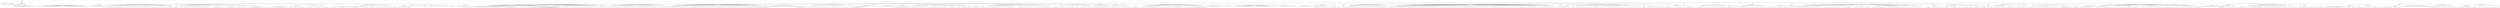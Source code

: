 digraph Tree {
	"t0" [label = "TEI"];
	"t1" [label = "teiHeader"];
	"t2" [label = "fileDesc"];
	"t3" [label = "titleStmt"];
	"t4" [label = "title"];
	"t5" [label = "author"];
	"t6" [label = "publicationStmt"];
	"t7" [label = "p"];
	"t8" [label = "idno"];
	"t9" [label = "sourceDesc"];
	"t10" [label = "genre"];
	"t11" [label = "inspiration"];
	"t12" [label = "type"];
	"t13" [label = "structure"];
	"t14" [label = "periode"];
	"t15" [label = "taille"];
	"t16" [label = "refDoc"];
	"t17" [label = "liens"];
	"t18" [label = "lien"];
	"t19" [label = "lien"];
	"t20" [label = "lien"];
	"t21" [label = "lien"];
	"t22" [label = "lien"];
	"t23" [label = "lien"];
	"t24" [label = "profileDesc"];
	"t25" [label = "creation"];
	"t26" [label = "date"];
	"t27" [label = "date"];
	"t28" [label = "langUsage"];
	"t29" [label = "language"];
	"t30" [label = "textClass"];
	"t31" [label = "keywords"];
	"t32" [label = "term"];
	"t33" [label = "text"];
	"t34" [label = "body"];
	"t35" [label = "div1"];
	"t36" [label = "head"];
	"t37" [label = "div2"];
	"t38" [label = "head"];
	"t39" [label = "sp"];
	"t40" [label = "l"];
	"t41" [label = "l"];
	"t42" [label = "l"];
	"t43" [label = "l"];
	"t44" [label = "l"];
	"t45" [label = "l"];
	"t46" [label = "l"];
	"t47" [label = "l"];
	"t48" [label = "l"];
	"t49" [label = "l"];
	"t50" [label = "l"];
	"t51" [label = "l"];
	"t52" [label = "l"];
	"t53" [label = "l"];
	"t54" [label = "l"];
	"t55" [label = "l"];
	"t56" [label = "l"];
	"t57" [label = "l"];
	"t58" [label = "l"];
	"t59" [label = "l"];
	"t60" [label = "sp"];
	"t61" [label = "l"];
	"t62" [label = "l"];
	"t63" [label = "l"];
	"t64" [label = "l"];
	"t65" [label = "l"];
	"t66" [label = "l"];
	"t67" [label = "l"];
	"t68" [label = "l"];
	"t69" [label = "l"];
	"t70" [label = "l"];
	"t71" [label = "l"];
	"t72" [label = "l"];
	"t73" [label = "l"];
	"t74" [label = "l"];
	"t75" [label = "l"];
	"t76" [label = "l"];
	"t77" [label = "l"];
	"t78" [label = "l"];
	"t79" [label = "l"];
	"t80" [label = "l"];
	"t81" [label = "l"];
	"t82" [label = "l"];
	"t83" [label = "l"];
	"t84" [label = "l"];
	"t85" [label = "l"];
	"t86" [label = "l"];
	"t87" [label = "l"];
	"t88" [label = "l"];
	"t89" [label = "l"];
	"t90" [label = "l"];
	"t91" [label = "l"];
	"t92" [label = "l"];
	"t93" [label = "l"];
	"t94" [label = "l"];
	"t95" [label = "l"];
	"t96" [label = "l"];
	"t97" [label = "l"];
	"t98" [label = "l"];
	"t99" [label = "l"];
	"t100" [label = "l"];
	"t101" [label = "l"];
	"t102" [label = "l"];
	"t103" [label = "l"];
	"t104" [label = "l"];
	"t105" [label = "l"];
	"t106" [label = "l"];
	"t107" [label = "sp"];
	"t108" [label = "l"];
	"t109" [label = "l"];
	"t110" [label = "l"];
	"t111" [label = "l"];
	"t112" [label = "l"];
	"t113" [label = "l"];
	"t114" [label = "l"];
	"t115" [label = "l"];
	"t116" [label = "l"];
	"t117" [label = "l"];
	"t118" [label = "l"];
	"t119" [label = "l"];
	"t120" [label = "l"];
	"t121" [label = "l"];
	"t122" [label = "sp"];
	"t123" [label = "l"];
	"t124" [label = "sp"];
	"t125" [label = "l"];
	"t126" [label = "div2"];
	"t127" [label = "head"];
	"t128" [label = "sp"];
	"t129" [label = "p"];
	"t130" [label = "s"];
	"t131" [label = "s"];
	"t132" [label = "s"];
	"t133" [label = "p"];
	"t134" [label = "s"];
	"t135" [label = "sp"];
	"t136" [label = "p"];
	"t137" [label = "s"];
	"t138" [label = "sp"];
	"t139" [label = "p"];
	"t140" [label = "s"];
	"t141" [label = "sp"];
	"t142" [label = "p"];
	"t143" [label = "s"];
	"t144" [label = "sp"];
	"t145" [label = "p"];
	"t146" [label = "s"];
	"t147" [label = "sp"];
	"t148" [label = "p"];
	"t149" [label = "s"];
	"t150" [label = "sp"];
	"t151" [label = "p"];
	"t152" [label = "s"];
	"t153" [label = "sp"];
	"t154" [label = "p"];
	"t155" [label = "s"];
	"t156" [label = "sp"];
	"t157" [label = "p"];
	"t158" [label = "s"];
	"t159" [label = "sp"];
	"t160" [label = "p"];
	"t161" [label = "s"];
	"t162" [label = "sp"];
	"t163" [label = "p"];
	"t164" [label = "s"];
	"t165" [label = "s"];
	"t166" [label = "sp"];
	"t167" [label = "p"];
	"t168" [label = "s"];
	"t169" [label = "s"];
	"t170" [label = "sp"];
	"t171" [label = "p"];
	"t172" [label = "s"];
	"t173" [label = "s"];
	"t174" [label = "sp"];
	"t175" [label = "p"];
	"t176" [label = "s"];
	"t177" [label = "sp"];
	"t178" [label = "p"];
	"t179" [label = "s"];
	"t180" [label = "sp"];
	"t181" [label = "p"];
	"t182" [label = "s"];
	"t183" [label = "sp"];
	"t184" [label = "p"];
	"t185" [label = "s"];
	"t186" [label = "sp"];
	"t187" [label = "p"];
	"t188" [label = "s"];
	"t189" [label = "sp"];
	"t190" [label = "p"];
	"t191" [label = "s"];
	"t192" [label = "sp"];
	"t193" [label = "p"];
	"t194" [label = "s"];
	"t195" [label = "p"];
	"t196" [label = "s"];
	"t197" [label = "sp"];
	"t198" [label = "p"];
	"t199" [label = "s"];
	"t200" [label = "sp"];
	"t201" [label = "p"];
	"t202" [label = "s"];
	"t203" [label = "s"];
	"t204" [label = "sp"];
	"t205" [label = "p"];
	"t206" [label = "s"];
	"t207" [label = "sp"];
	"t208" [label = "p"];
	"t209" [label = "s"];
	"t210" [label = "sp"];
	"t211" [label = "p"];
	"t212" [label = "s"];
	"t213" [label = "p"];
	"t214" [label = "s"];
	"t215" [label = "sp"];
	"t216" [label = "p"];
	"t217" [label = "s"];
	"t218" [label = "sp"];
	"t219" [label = "p"];
	"t220" [label = "s"];
	"t221" [label = "sp"];
	"t222" [label = "p"];
	"t223" [label = "s"];
	"t224" [label = "sp"];
	"t225" [label = "p"];
	"t226" [label = "s"];
	"t227" [label = "sp"];
	"t228" [label = "p"];
	"t229" [label = "s"];
	"t230" [label = "s"];
	"t231" [label = "s"];
	"t232" [label = "sp"];
	"t233" [label = "p"];
	"t234" [label = "s"];
	"t235" [label = "sp"];
	"t236" [label = "p"];
	"t237" [label = "s"];
	"t238" [label = "s"];
	"t239" [label = "sp"];
	"t240" [label = "p"];
	"t241" [label = "s"];
	"t242" [label = "sp"];
	"t243" [label = "p"];
	"t244" [label = "s"];
	"t245" [label = "sp"];
	"t246" [label = "p"];
	"t247" [label = "s"];
	"t248" [label = "sp"];
	"t249" [label = "p"];
	"t250" [label = "s"];
	"t251" [label = "sp"];
	"t252" [label = "p"];
	"t253" [label = "s"];
	"t254" [label = "sp"];
	"t255" [label = "p"];
	"t256" [label = "s"];
	"t257" [label = "sp"];
	"t258" [label = "p"];
	"t259" [label = "s"];
	"t260" [label = "s"];
	"t261" [label = "sp"];
	"t262" [label = "p"];
	"t263" [label = "s"];
	"t264" [label = "sp"];
	"t265" [label = "p"];
	"t266" [label = "s"];
	"t267" [label = "sp"];
	"t268" [label = "p"];
	"t269" [label = "s"];
	"t270" [label = "sp"];
	"t271" [label = "p"];
	"t272" [label = "s"];
	"t273" [label = "sp"];
	"t274" [label = "p"];
	"t275" [label = "s"];
	"t276" [label = "sp"];
	"t277" [label = "p"];
	"t278" [label = "s"];
	"t279" [label = "p"];
	"t280" [label = "s"];
	"t281" [label = "div2"];
	"t282" [label = "head"];
	"t283" [label = "sp"];
	"t284" [label = "p"];
	"t285" [label = "s"];
	"t286" [label = "s"];
	"t287" [label = "s"];
	"t288" [label = "s"];
	"t289" [label = "s"];
	"t290" [label = "div2"];
	"t291" [label = "head"];
	"t292" [label = "sp"];
	"t293" [label = "p"];
	"t294" [label = "s"];
	"t295" [label = "sp"];
	"t296" [label = "p"];
	"t297" [label = "s"];
	"t298" [label = "sp"];
	"t299" [label = "p"];
	"t300" [label = "s"];
	"t301" [label = "sp"];
	"t302" [label = "p"];
	"t303" [label = "s"];
	"t304" [label = "sp"];
	"t305" [label = "p"];
	"t306" [label = "s"];
	"t307" [label = "s"];
	"t308" [label = "sp"];
	"t309" [label = "p"];
	"t310" [label = "s"];
	"t311" [label = "sp"];
	"t312" [label = "p"];
	"t313" [label = "s"];
	"t314" [label = "sp"];
	"t315" [label = "p"];
	"t316" [label = "s"];
	"t317" [label = "sp"];
	"t318" [label = "p"];
	"t319" [label = "s"];
	"t320" [label = "sp"];
	"t321" [label = "p"];
	"t322" [label = "s"];
	"t323" [label = "sp"];
	"t324" [label = "p"];
	"t325" [label = "s"];
	"t326" [label = "sp"];
	"t327" [label = "p"];
	"t328" [label = "s"];
	"t329" [label = "sp"];
	"t330" [label = "p"];
	"t331" [label = "s"];
	"t332" [label = "sp"];
	"t333" [label = "p"];
	"t334" [label = "s"];
	"t335" [label = "sp"];
	"t336" [label = "p"];
	"t337" [label = "s"];
	"t338" [label = "sp"];
	"t339" [label = "p"];
	"t340" [label = "s"];
	"t341" [label = "sp"];
	"t342" [label = "p"];
	"t343" [label = "s"];
	"t344" [label = "sp"];
	"t345" [label = "p"];
	"t346" [label = "s"];
	"t347" [label = "sp"];
	"t348" [label = "p"];
	"t349" [label = "s"];
	"t350" [label = "s"];
	"t351" [label = "sp"];
	"t352" [label = "p"];
	"t353" [label = "s"];
	"t354" [label = "sp"];
	"t355" [label = "p"];
	"t356" [label = "s"];
	"t357" [label = "sp"];
	"t358" [label = "p"];
	"t359" [label = "s"];
	"t360" [label = "sp"];
	"t361" [label = "p"];
	"t362" [label = "s"];
	"t363" [label = "s"];
	"t364" [label = "sp"];
	"t365" [label = "p"];
	"t366" [label = "s"];
	"t367" [label = "s"];
	"t368" [label = "sp"];
	"t369" [label = "p"];
	"t370" [label = "s"];
	"t371" [label = "s"];
	"t372" [label = "s"];
	"t373" [label = "s"];
	"t374" [label = "s"];
	"t375" [label = "s"];
	"t376" [label = "s"];
	"t377" [label = "s"];
	"t378" [label = "s"];
	"t379" [label = "s"];
	"t380" [label = "sp"];
	"t381" [label = "p"];
	"t382" [label = "s"];
	"t383" [label = "sp"];
	"t384" [label = "p"];
	"t385" [label = "s"];
	"t386" [label = "s"];
	"t387" [label = "s"];
	"t388" [label = "s"];
	"t389" [label = "s"];
	"t390" [label = "s"];
	"t391" [label = "s"];
	"t392" [label = "s"];
	"t393" [label = "s"];
	"t394" [label = "s"];
	"t395" [label = "sp"];
	"t396" [label = "p"];
	"t397" [label = "s"];
	"t398" [label = "sp"];
	"t399" [label = "p"];
	"t400" [label = "s"];
	"t401" [label = "s"];
	"t402" [label = "s"];
	"t403" [label = "s"];
	"t404" [label = "s"];
	"t405" [label = "sp"];
	"t406" [label = "p"];
	"t407" [label = "s"];
	"t408" [label = "sp"];
	"t409" [label = "p"];
	"t410" [label = "s"];
	"t411" [label = "s"];
	"t412" [label = "sp"];
	"t413" [label = "p"];
	"t414" [label = "s"];
	"t415" [label = "sp"];
	"t416" [label = "p"];
	"t417" [label = "s"];
	"t418" [label = "s"];
	"t419" [label = "s"];
	"t420" [label = "s"];
	"t421" [label = "s"];
	"t422" [label = "s"];
	"t423" [label = "s"];
	"t424" [label = "s"];
	"t425" [label = "s"];
	"t426" [label = "s"];
	"t427" [label = "s"];
	"t428" [label = "s"];
	"t429" [label = "s"];
	"t430" [label = "s"];
	"t431" [label = "sp"];
	"t432" [label = "p"];
	"t433" [label = "s"];
	"t434" [label = "sp"];
	"t435" [label = "p"];
	"t436" [label = "s"];
	"t437" [label = "div2"];
	"t438" [label = "head"];
	"t439" [label = "sp"];
	"t440" [label = "p"];
	"t441" [label = "s"];
	"t442" [label = "s"];
	"t443" [label = "s"];
	"t444" [label = "p"];
	"t445" [label = "s"];
	"t446" [label = "s"];
	"t447" [label = "s"];
	"t448" [label = "s"];
	"t449" [label = "s"];
	"t450" [label = "s"];
	"t451" [label = "s"];
	"t452" [label = "s"];
	"t453" [label = "s"];
	"t454" [label = "s"];
	"t455" [label = "s"];
	"t456" [label = "s"];
	"t457" [label = "s"];
	"t458" [label = "s"];
	"t459" [label = "s"];
	"t460" [label = "s"];
	"t461" [label = "p"];
	"t462" [label = "s"];
	"t463" [label = "s"];
	"t464" [label = "s"];
	"t465" [label = "p"];
	"t466" [label = "s"];
	"t467" [label = "s"];
	"t468" [label = "s"];
	"t469" [label = "s"];
	"t470" [label = "p"];
	"t471" [label = "s"];
	"t472" [label = "p"];
	"t473" [label = "s"];
	"t474" [label = "s"];
	"t475" [label = "s"];
	"t476" [label = "s"];
	"t477" [label = "s"];
	"t478" [label = "p"];
	"t479" [label = "s"];
	"t480" [label = "sp"];
	"t481" [label = "p"];
	"t482" [label = "s"];
	"t483" [label = "sp"];
	"t484" [label = "p"];
	"t485" [label = "s"];
	"t486" [label = "s"];
	"t487" [label = "s"];
	"t488" [label = "s"];
	"t489" [label = "s"];
	"t490" [label = "s"];
	"t491" [label = "s"];
	"t492" [label = "p"];
	"t493" [label = "s"];
	"t494" [label = "s"];
	"t495" [label = "s"];
	"t496" [label = "s"];
	"t497" [label = "s"];
	"t498" [label = "sp"];
	"t499" [label = "p"];
	"t500" [label = "s"];
	"t501" [label = "sp"];
	"t502" [label = "p"];
	"t503" [label = "s"];
	"t504" [label = "sp"];
	"t505" [label = "p"];
	"t506" [label = "s"];
	"t507" [label = "sp"];
	"t508" [label = "p"];
	"t509" [label = "s"];
	"t510" [label = "s"];
	"t511" [label = "s"];
	"t512" [label = "s"];
	"t513" [label = "s"];
	"t514" [label = "div2"];
	"t515" [label = "head"];
	"t516" [label = "sp"];
	"t517" [label = "p"];
	"t518" [label = "s"];
	"t519" [label = "s"];
	"t520" [label = "s"];
	"t521" [label = "s"];
	"t522" [label = "sp"];
	"t523" [label = "p"];
	"t524" [label = "s"];
	"t525" [label = "s"];
	"t526" [label = "sp"];
	"t527" [label = "p"];
	"t528" [label = "s"];
	"t529" [label = "s"];
	"t530" [label = "s"];
	"t531" [label = "s"];
	"t532" [label = "s"];
	"t533" [label = "s"];
	"t534" [label = "s"];
	"t535" [label = "s"];
	"t536" [label = "s"];
	"t537" [label = "s"];
	"t538" [label = "sp"];
	"t539" [label = "p"];
	"t540" [label = "s"];
	"t541" [label = "s"];
	"t542" [label = "sp"];
	"t543" [label = "p"];
	"t544" [label = "s"];
	"t545" [label = "s"];
	"t546" [label = "s"];
	"t547" [label = "s"];
	"t548" [label = "s"];
	"t549" [label = "s"];
	"t550" [label = "s"];
	"t551" [label = "s"];
	"t552" [label = "sp"];
	"t553" [label = "p"];
	"t554" [label = "s"];
	"t555" [label = "s"];
	"t556" [label = "sp"];
	"t557" [label = "p"];
	"t558" [label = "s"];
	"t559" [label = "s"];
	"t560" [label = "s"];
	"t561" [label = "s"];
	"t562" [label = "s"];
	"t563" [label = "s"];
	"t564" [label = "sp"];
	"t565" [label = "p"];
	"t566" [label = "s"];
	"t567" [label = "sp"];
	"t568" [label = "p"];
	"t569" [label = "s"];
	"t570" [label = "s"];
	"t571" [label = "sp"];
	"t572" [label = "p"];
	"t573" [label = "s"];
	"t574" [label = "sp"];
	"t575" [label = "p"];
	"t576" [label = "s"];
	"t577" [label = "s"];
	"t578" [label = "sp"];
	"t579" [label = "p"];
	"t580" [label = "s"];
	"t581" [label = "s"];
	"t582" [label = "sp"];
	"t583" [label = "p"];
	"t584" [label = "s"];
	"t585" [label = "s"];
	"t586" [label = "sp"];
	"t587" [label = "p"];
	"t588" [label = "s"];
	"t589" [label = "s"];
	"t590" [label = "s"];
	"t591" [label = "s"];
	"t592" [label = "sp"];
	"t593" [label = "p"];
	"t594" [label = "s"];
	"t595" [label = "sp"];
	"t596" [label = "p"];
	"t597" [label = "s"];
	"t598" [label = "s"];
	"t599" [label = "sp"];
	"t600" [label = "p"];
	"t601" [label = "s"];
	"t602" [label = "sp"];
	"t603" [label = "p"];
	"t604" [label = "s"];
	"t605" [label = "s"];
	"t606" [label = "s"];
	"t607" [label = "sp"];
	"t608" [label = "p"];
	"t609" [label = "s"];
	"t610" [label = "p"];
	"t611" [label = "s"];
	"t612" [label = "div2"];
	"t613" [label = "head"];
	"t614" [label = "sp"];
	"t615" [label = "p"];
	"t616" [label = "s"];
	"t617" [label = "p"];
	"t618" [label = "s"];
	"t619" [label = "p"];
	"t620" [label = "s"];
	"t621" [label = "s"];
	"t622" [label = "s"];
	"t623" [label = "p"];
	"t624" [label = "s"];
	"t625" [label = "s"];
	"t626" [label = "p"];
	"t627" [label = "s"];
	"t628" [label = "s"];
	"t629" [label = "p"];
	"t630" [label = "s"];
	"t631" [label = "p"];
	"t632" [label = "s"];
	"t633" [label = "p"];
	"t634" [label = "s"];
	"t635" [label = "s"];
	"t636" [label = "sp"];
	"t637" [label = "l"];
	"t638" [label = "l"];
	"t639" [label = "l"];
	"t640" [label = "l"];
	"t641" [label = "l"];
	"t642" [label = "l"];
	"t643" [label = "sp"];
	"t644" [label = "l"];
	"t645" [label = "l"];
	"t646" [label = "l"];
	"t647" [label = "l"];
	"t648" [label = "l"];
	"t649" [label = "l"];
	"t650" [label = "sp"];
	"t651" [label = "l"];
	"t652" [label = "l"];
	"t653" [label = "l"];
	"t654" [label = "l"];
	"t655" [label = "l"];
	"t656" [label = "l"];
	"t657" [label = "sp"];
	"t658" [label = "l"];
	"t659" [label = "l"];
	"t660" [label = "l"];
	"t661" [label = "l"];
	"t662" [label = "l"];
	"t663" [label = "l"];
	"t664" [label = "sp"];
	"t665" [label = "l"];
	"t666" [label = "l"];
	"t667" [label = "l"];
	"t668" [label = "l"];
	"t669" [label = "l"];
	"t670" [label = "l"];
	"t671" [label = "sp"];
	"t672" [label = "l"];
	"t673" [label = "l"];
	"t674" [label = "l"];
	"t675" [label = "l"];
	"t676" [label = "l"];
	"t677" [label = "l"];
	"t678" [label = "sp"];
	"t679" [label = "l"];
	"t680" [label = "l"];
	"t681" [label = "l"];
	"t682" [label = "l"];
	"t683" [label = "l"];
	"t684" [label = "l"];
	"t685" [label = "sp"];
	"t686" [label = "l"];
	"t687" [label = "l"];
	"t688" [label = "l"];
	"t689" [label = "l"];
	"t690" [label = "l"];
	"t691" [label = "l"];
	"t692" [label = "div2"];
	"t693" [label = "head"];
	"t694" [label = "sp"];
	"t695" [label = "p"];
	"t696" [label = "s"];
	"t697" [label = "sp"];
	"t698" [label = "p"];
	"t699" [label = "s"];
	"t700" [label = "sp"];
	"t701" [label = "p"];
	"t702" [label = "s"];
	"t703" [label = "s"];
	"t704" [label = "sp"];
	"t705" [label = "p"];
	"t706" [label = "s"];
	"t707" [label = "sp"];
	"t708" [label = "p"];
	"t709" [label = "s"];
	"t710" [label = "div1"];
	"t711" [label = "head"];
	"t712" [label = "div2"];
	"t713" [label = "head"];
	"t714" [label = "sp"];
	"t715" [label = "p"];
	"t716" [label = "s"];
	"t717" [label = "sp"];
	"t718" [label = "p"];
	"t719" [label = "s"];
	"t720" [label = "sp"];
	"t721" [label = "p"];
	"t722" [label = "s"];
	"t723" [label = "sp"];
	"t724" [label = "p"];
	"t725" [label = "s"];
	"t726" [label = "s"];
	"t727" [label = "sp"];
	"t728" [label = "p"];
	"t729" [label = "s"];
	"t730" [label = "sp"];
	"t731" [label = "p"];
	"t732" [label = "s"];
	"t733" [label = "sp"];
	"t734" [label = "p"];
	"t735" [label = "s"];
	"t736" [label = "s"];
	"t737" [label = "sp"];
	"t738" [label = "p"];
	"t739" [label = "s"];
	"t740" [label = "sp"];
	"t741" [label = "p"];
	"t742" [label = "s"];
	"t743" [label = "sp"];
	"t744" [label = "p"];
	"t745" [label = "s"];
	"t746" [label = "sp"];
	"t747" [label = "p"];
	"t748" [label = "s"];
	"t749" [label = "sp"];
	"t750" [label = "p"];
	"t751" [label = "s"];
	"t752" [label = "s"];
	"t753" [label = "sp"];
	"t754" [label = "p"];
	"t755" [label = "s"];
	"t756" [label = "sp"];
	"t757" [label = "p"];
	"t758" [label = "s"];
	"t759" [label = "s"];
	"t760" [label = "sp"];
	"t761" [label = "p"];
	"t762" [label = "s"];
	"t763" [label = "sp"];
	"t764" [label = "p"];
	"t765" [label = "s"];
	"t766" [label = "sp"];
	"t767" [label = "p"];
	"t768" [label = "s"];
	"t769" [label = "sp"];
	"t770" [label = "p"];
	"t771" [label = "s"];
	"t772" [label = "sp"];
	"t773" [label = "p"];
	"t774" [label = "s"];
	"t775" [label = "sp"];
	"t776" [label = "p"];
	"t777" [label = "s"];
	"t778" [label = "sp"];
	"t779" [label = "p"];
	"t780" [label = "s"];
	"t781" [label = "sp"];
	"t782" [label = "p"];
	"t783" [label = "s"];
	"t784" [label = "s"];
	"t785" [label = "s"];
	"t786" [label = "sp"];
	"t787" [label = "p"];
	"t788" [label = "s"];
	"t789" [label = "sp"];
	"t790" [label = "p"];
	"t791" [label = "s"];
	"t792" [label = "sp"];
	"t793" [label = "p"];
	"t794" [label = "s"];
	"t795" [label = "sp"];
	"t796" [label = "p"];
	"t797" [label = "s"];
	"t798" [label = "s"];
	"t799" [label = "s"];
	"t800" [label = "s"];
	"t801" [label = "s"];
	"t802" [label = "s"];
	"t803" [label = "s"];
	"t804" [label = "s"];
	"t805" [label = "s"];
	"t806" [label = "s"];
	"t807" [label = "s"];
	"t808" [label = "sp"];
	"t809" [label = "p"];
	"t810" [label = "s"];
	"t811" [label = "sp"];
	"t812" [label = "p"];
	"t813" [label = "s"];
	"t814" [label = "sp"];
	"t815" [label = "p"];
	"t816" [label = "s"];
	"t817" [label = "sp"];
	"t818" [label = "p"];
	"t819" [label = "s"];
	"t820" [label = "sp"];
	"t821" [label = "p"];
	"t822" [label = "s"];
	"t823" [label = "s"];
	"t824" [label = "p"];
	"t825" [label = "s"];
	"t826" [label = "sp"];
	"t827" [label = "p"];
	"t828" [label = "s"];
	"t829" [label = "sp"];
	"t830" [label = "p"];
	"t831" [label = "s"];
	"t832" [label = "s"];
	"t833" [label = "sp"];
	"t834" [label = "p"];
	"t835" [label = "s"];
	"t836" [label = "s"];
	"t837" [label = "sp"];
	"t838" [label = "p"];
	"t839" [label = "s"];
	"t840" [label = "s"];
	"t841" [label = "sp"];
	"t842" [label = "p"];
	"t843" [label = "s"];
	"t844" [label = "sp"];
	"t845" [label = "p"];
	"t846" [label = "s"];
	"t847" [label = "s"];
	"t848" [label = "sp"];
	"t849" [label = "p"];
	"t850" [label = "s"];
	"t851" [label = "sp"];
	"t852" [label = "p"];
	"t853" [label = "s"];
	"t854" [label = "sp"];
	"t855" [label = "p"];
	"t856" [label = "s"];
	"t857" [label = "s"];
	"t858" [label = "s"];
	"t859" [label = "sp"];
	"t860" [label = "p"];
	"t861" [label = "s"];
	"t862" [label = "sp"];
	"t863" [label = "p"];
	"t864" [label = "s"];
	"t865" [label = "sp"];
	"t866" [label = "p"];
	"t867" [label = "s"];
	"t868" [label = "sp"];
	"t869" [label = "p"];
	"t870" [label = "s"];
	"t871" [label = "s"];
	"t872" [label = "s"];
	"t873" [label = "sp"];
	"t874" [label = "p"];
	"t875" [label = "s"];
	"t876" [label = "sp"];
	"t877" [label = "p"];
	"t878" [label = "s"];
	"t879" [label = "sp"];
	"t880" [label = "p"];
	"t881" [label = "s"];
	"t882" [label = "s"];
	"t883" [label = "sp"];
	"t884" [label = "p"];
	"t885" [label = "s"];
	"t886" [label = "p"];
	"t887" [label = "s"];
	"t888" [label = "sp"];
	"t889" [label = "p"];
	"t890" [label = "s"];
	"t891" [label = "s"];
	"t892" [label = "s"];
	"t893" [label = "sp"];
	"t894" [label = "p"];
	"t895" [label = "s"];
	"t896" [label = "sp"];
	"t897" [label = "l"];
	"t898" [label = "l"];
	"t899" [label = "l"];
	"t900" [label = "l"];
	"t901" [label = "l"];
	"t902" [label = "l"];
	"t903" [label = "l"];
	"t904" [label = "l"];
	"t905" [label = "l"];
	"t906" [label = "l"];
	"t907" [label = "l"];
	"t908" [label = "l"];
	"t909" [label = "sp"];
	"t910" [label = "p"];
	"t911" [label = "s"];
	"t912" [label = "p"];
	"t913" [label = "s"];
	"t914" [label = "sp"];
	"t915" [label = "p"];
	"t916" [label = "s"];
	"t917" [label = "sp"];
	"t918" [label = "p"];
	"t919" [label = "s"];
	"t920" [label = "s"];
	"t921" [label = "sp"];
	"t922" [label = "p"];
	"t923" [label = "s"];
	"t924" [label = "sp"];
	"t925" [label = "p"];
	"t926" [label = "s"];
	"t927" [label = "sp"];
	"t928" [label = "p"];
	"t929" [label = "s"];
	"t930" [label = "sp"];
	"t931" [label = "p"];
	"t932" [label = "s"];
	"t933" [label = "sp"];
	"t934" [label = "p"];
	"t935" [label = "s"];
	"t936" [label = "sp"];
	"t937" [label = "p"];
	"t938" [label = "s"];
	"t939" [label = "sp"];
	"t940" [label = "p"];
	"t941" [label = "s"];
	"t942" [label = "sp"];
	"t943" [label = "p"];
	"t944" [label = "s"];
	"t945" [label = "sp"];
	"t946" [label = "p"];
	"t947" [label = "s"];
	"t948" [label = "sp"];
	"t949" [label = "p"];
	"t950" [label = "s"];
	"t951" [label = "sp"];
	"t952" [label = "p"];
	"t953" [label = "s"];
	"t954" [label = "sp"];
	"t955" [label = "p"];
	"t956" [label = "s"];
	"t957" [label = "sp"];
	"t958" [label = "p"];
	"t959" [label = "s"];
	"t960" [label = "sp"];
	"t961" [label = "p"];
	"t962" [label = "s"];
	"t963" [label = "sp"];
	"t964" [label = "p"];
	"t965" [label = "s"];
	"t966" [label = "s"];
	"t967" [label = "sp"];
	"t968" [label = "p"];
	"t969" [label = "s"];
	"t970" [label = "sp"];
	"t971" [label = "p"];
	"t972" [label = "s"];
	"t973" [label = "s"];
	"t974" [label = "sp"];
	"t975" [label = "p"];
	"t976" [label = "s"];
	"t977" [label = "sp"];
	"t978" [label = "p"];
	"t979" [label = "s"];
	"t980" [label = "sp"];
	"t981" [label = "p"];
	"t982" [label = "s"];
	"t983" [label = "s"];
	"t984" [label = "sp"];
	"t985" [label = "p"];
	"t986" [label = "s"];
	"t987" [label = "sp"];
	"t988" [label = "p"];
	"t989" [label = "s"];
	"t990" [label = "sp"];
	"t991" [label = "p"];
	"t992" [label = "s"];
	"t993" [label = "sp"];
	"t994" [label = "p"];
	"t995" [label = "s"];
	"t996" [label = "s"];
	"t997" [label = "s"];
	"t998" [label = "sp"];
	"t999" [label = "p"];
	"t1000" [label = "s"];
	"t1001" [label = "sp"];
	"t1002" [label = "p"];
	"t1003" [label = "s"];
	"t1004" [label = "sp"];
	"t1005" [label = "p"];
	"t1006" [label = "s"];
	"t1007" [label = "s"];
	"t1008" [label = "sp"];
	"t1009" [label = "p"];
	"t1010" [label = "s"];
	"t1011" [label = "div2"];
	"t1012" [label = "head"];
	"t1013" [label = "sp"];
	"t1014" [label = "p"];
	"t1015" [label = "s"];
	"t1016" [label = "sp"];
	"t1017" [label = "p"];
	"t1018" [label = "s"];
	"t1019" [label = "sp"];
	"t1020" [label = "p"];
	"t1021" [label = "s"];
	"t1022" [label = "sp"];
	"t1023" [label = "p"];
	"t1024" [label = "s"];
	"t1025" [label = "sp"];
	"t1026" [label = "p"];
	"t1027" [label = "s"];
	"t1028" [label = "s"];
	"t1029" [label = "s"];
	"t1030" [label = "sp"];
	"t1031" [label = "p"];
	"t1032" [label = "s"];
	"t1033" [label = "sp"];
	"t1034" [label = "p"];
	"t1035" [label = "s"];
	"t1036" [label = "s"];
	"t1037" [label = "sp"];
	"t1038" [label = "p"];
	"t1039" [label = "s"];
	"t1040" [label = "sp"];
	"t1041" [label = "p"];
	"t1042" [label = "s"];
	"t1043" [label = "sp"];
	"t1044" [label = "p"];
	"t1045" [label = "s"];
	"t1046" [label = "sp"];
	"t1047" [label = "p"];
	"t1048" [label = "s"];
	"t1049" [label = "sp"];
	"t1050" [label = "p"];
	"t1051" [label = "s"];
	"t1052" [label = "sp"];
	"t1053" [label = "p"];
	"t1054" [label = "s"];
	"t1055" [label = "sp"];
	"t1056" [label = "p"];
	"t1057" [label = "s"];
	"t1058" [label = "sp"];
	"t1059" [label = "p"];
	"t1060" [label = "s"];
	"t1061" [label = "sp"];
	"t1062" [label = "p"];
	"t1063" [label = "s"];
	"t1064" [label = "sp"];
	"t1065" [label = "p"];
	"t1066" [label = "s"];
	"t1067" [label = "sp"];
	"t1068" [label = "p"];
	"t1069" [label = "s"];
	"t1070" [label = "sp"];
	"t1071" [label = "p"];
	"t1072" [label = "s"];
	"t1073" [label = "sp"];
	"t1074" [label = "p"];
	"t1075" [label = "s"];
	"t1076" [label = "sp"];
	"t1077" [label = "p"];
	"t1078" [label = "s"];
	"t1079" [label = "sp"];
	"t1080" [label = "p"];
	"t1081" [label = "s"];
	"t1082" [label = "sp"];
	"t1083" [label = "p"];
	"t1084" [label = "s"];
	"t1085" [label = "sp"];
	"t1086" [label = "p"];
	"t1087" [label = "s"];
	"t1088" [label = "sp"];
	"t1089" [label = "p"];
	"t1090" [label = "s"];
	"t1091" [label = "sp"];
	"t1092" [label = "p"];
	"t1093" [label = "s"];
	"t1094" [label = "sp"];
	"t1095" [label = "p"];
	"t1096" [label = "s"];
	"t1097" [label = "sp"];
	"t1098" [label = "p"];
	"t1099" [label = "s"];
	"t1100" [label = "sp"];
	"t1101" [label = "p"];
	"t1102" [label = "s"];
	"t1103" [label = "sp"];
	"t1104" [label = "p"];
	"t1105" [label = "s"];
	"t1106" [label = "sp"];
	"t1107" [label = "p"];
	"t1108" [label = "s"];
	"t1109" [label = "sp"];
	"t1110" [label = "p"];
	"t1111" [label = "s"];
	"t1112" [label = "sp"];
	"t1113" [label = "p"];
	"t1114" [label = "s"];
	"t1115" [label = "sp"];
	"t1116" [label = "p"];
	"t1117" [label = "s"];
	"t1118" [label = "sp"];
	"t1119" [label = "p"];
	"t1120" [label = "s"];
	"t1121" [label = "s"];
	"t1122" [label = "sp"];
	"t1123" [label = "p"];
	"t1124" [label = "s"];
	"t1125" [label = "sp"];
	"t1126" [label = "p"];
	"t1127" [label = "s"];
	"t1128" [label = "s"];
	"t1129" [label = "sp"];
	"t1130" [label = "p"];
	"t1131" [label = "s"];
	"t1132" [label = "sp"];
	"t1133" [label = "p"];
	"t1134" [label = "s"];
	"t1135" [label = "sp"];
	"t1136" [label = "p"];
	"t1137" [label = "s"];
	"t1138" [label = "sp"];
	"t1139" [label = "p"];
	"t1140" [label = "s"];
	"t1141" [label = "sp"];
	"t1142" [label = "p"];
	"t1143" [label = "s"];
	"t1144" [label = "sp"];
	"t1145" [label = "p"];
	"t1146" [label = "s"];
	"t1147" [label = "sp"];
	"t1148" [label = "p"];
	"t1149" [label = "s"];
	"t1150" [label = "s"];
	"t1151" [label = "div2"];
	"t1152" [label = "head"];
	"t1153" [label = "sp"];
	"t1154" [label = "p"];
	"t1155" [label = "s"];
	"t1156" [label = "sp"];
	"t1157" [label = "p"];
	"t1158" [label = "s"];
	"t1159" [label = "sp"];
	"t1160" [label = "p"];
	"t1161" [label = "s"];
	"t1162" [label = "sp"];
	"t1163" [label = "p"];
	"t1164" [label = "s"];
	"t1165" [label = "sp"];
	"t1166" [label = "p"];
	"t1167" [label = "s"];
	"t1168" [label = "sp"];
	"t1169" [label = "p"];
	"t1170" [label = "s"];
	"t1171" [label = "sp"];
	"t1172" [label = "p"];
	"t1173" [label = "s"];
	"t1174" [label = "sp"];
	"t1175" [label = "p"];
	"t1176" [label = "s"];
	"t1177" [label = "s"];
	"t1178" [label = "sp"];
	"t1179" [label = "p"];
	"t1180" [label = "s"];
	"t1181" [label = "sp"];
	"t1182" [label = "p"];
	"t1183" [label = "s"];
	"t1184" [label = "s"];
	"t1185" [label = "s"];
	"t1186" [label = "sp"];
	"t1187" [label = "p"];
	"t1188" [label = "s"];
	"t1189" [label = "s"];
	"t1190" [label = "sp"];
	"t1191" [label = "p"];
	"t1192" [label = "s"];
	"t1193" [label = "sp"];
	"t1194" [label = "p"];
	"t1195" [label = "s"];
	"t1196" [label = "sp"];
	"t1197" [label = "p"];
	"t1198" [label = "s"];
	"t1199" [label = "sp"];
	"t1200" [label = "p"];
	"t1201" [label = "s"];
	"t1202" [label = "sp"];
	"t1203" [label = "p"];
	"t1204" [label = "s"];
	"t1205" [label = "sp"];
	"t1206" [label = "p"];
	"t1207" [label = "s"];
	"t1208" [label = "sp"];
	"t1209" [label = "p"];
	"t1210" [label = "s"];
	"t1211" [label = "sp"];
	"t1212" [label = "p"];
	"t1213" [label = "s"];
	"t1214" [label = "sp"];
	"t1215" [label = "p"];
	"t1216" [label = "s"];
	"t1217" [label = "s"];
	"t1218" [label = "s"];
	"t1219" [label = "sp"];
	"t1220" [label = "p"];
	"t1221" [label = "s"];
	"t1222" [label = "sp"];
	"t1223" [label = "p"];
	"t1224" [label = "s"];
	"t1225" [label = "sp"];
	"t1226" [label = "p"];
	"t1227" [label = "s"];
	"t1228" [label = "s"];
	"t1229" [label = "sp"];
	"t1230" [label = "p"];
	"t1231" [label = "s"];
	"t1232" [label = "sp"];
	"t1233" [label = "p"];
	"t1234" [label = "s"];
	"t1235" [label = "sp"];
	"t1236" [label = "p"];
	"t1237" [label = "s"];
	"t1238" [label = "sp"];
	"t1239" [label = "p"];
	"t1240" [label = "s"];
	"t1241" [label = "sp"];
	"t1242" [label = "p"];
	"t1243" [label = "s"];
	"t1244" [label = "sp"];
	"t1245" [label = "p"];
	"t1246" [label = "s"];
	"t1247" [label = "sp"];
	"t1248" [label = "p"];
	"t1249" [label = "s"];
	"t1250" [label = "sp"];
	"t1251" [label = "p"];
	"t1252" [label = "s"];
	"t1253" [label = "sp"];
	"t1254" [label = "p"];
	"t1255" [label = "s"];
	"t1256" [label = "sp"];
	"t1257" [label = "p"];
	"t1258" [label = "s"];
	"t1259" [label = "sp"];
	"t1260" [label = "p"];
	"t1261" [label = "s"];
	"t1262" [label = "sp"];
	"t1263" [label = "p"];
	"t1264" [label = "s"];
	"t1265" [label = "sp"];
	"t1266" [label = "p"];
	"t1267" [label = "s"];
	"t1268" [label = "sp"];
	"t1269" [label = "p"];
	"t1270" [label = "s"];
	"t1271" [label = "sp"];
	"t1272" [label = "p"];
	"t1273" [label = "s"];
	"t1274" [label = "sp"];
	"t1275" [label = "p"];
	"t1276" [label = "s"];
	"t1277" [label = "sp"];
	"t1278" [label = "p"];
	"t1279" [label = "s"];
	"t1280" [label = "sp"];
	"t1281" [label = "p"];
	"t1282" [label = "s"];
	"t1283" [label = "sp"];
	"t1284" [label = "p"];
	"t1285" [label = "s"];
	"t1286" [label = "s"];
	"t1287" [label = "sp"];
	"t1288" [label = "p"];
	"t1289" [label = "s"];
	"t1290" [label = "sp"];
	"t1291" [label = "p"];
	"t1292" [label = "s"];
	"t1293" [label = "p"];
	"t1294" [label = "s"];
	"t1295" [label = "sp"];
	"t1296" [label = "p"];
	"t1297" [label = "s"];
	"t1298" [label = "sp"];
	"t1299" [label = "p"];
	"t1300" [label = "s"];
	"t1301" [label = "sp"];
	"t1302" [label = "p"];
	"t1303" [label = "s"];
	"t1304" [label = "sp"];
	"t1305" [label = "p"];
	"t1306" [label = "s"];
	"t1307" [label = "sp"];
	"t1308" [label = "p"];
	"t1309" [label = "s"];
	"t1310" [label = "sp"];
	"t1311" [label = "p"];
	"t1312" [label = "s"];
	"t1313" [label = "sp"];
	"t1314" [label = "p"];
	"t1315" [label = "s"];
	"t1316" [label = "sp"];
	"t1317" [label = "p"];
	"t1318" [label = "s"];
	"t1319" [label = "sp"];
	"t1320" [label = "p"];
	"t1321" [label = "s"];
	"t1322" [label = "sp"];
	"t1323" [label = "p"];
	"t1324" [label = "s"];
	"t1325" [label = "sp"];
	"t1326" [label = "p"];
	"t1327" [label = "s"];
	"t1328" [label = "s"];
	"t1329" [label = "sp"];
	"t1330" [label = "p"];
	"t1331" [label = "s"];
	"t1332" [label = "sp"];
	"t1333" [label = "p"];
	"t1334" [label = "s"];
	"t1335" [label = "sp"];
	"t1336" [label = "p"];
	"t1337" [label = "s"];
	"t1338" [label = "sp"];
	"t1339" [label = "p"];
	"t1340" [label = "s"];
	"t1341" [label = "sp"];
	"t1342" [label = "p"];
	"t1343" [label = "s"];
	"t1344" [label = "s"];
	"t1345" [label = "sp"];
	"t1346" [label = "p"];
	"t1347" [label = "s"];
	"t1348" [label = "sp"];
	"t1349" [label = "p"];
	"t1350" [label = "s"];
	"t1351" [label = "sp"];
	"t1352" [label = "p"];
	"t1353" [label = "s"];
	"t1354" [label = "sp"];
	"t1355" [label = "p"];
	"t1356" [label = "s"];
	"t1357" [label = "sp"];
	"t1358" [label = "p"];
	"t1359" [label = "s"];
	"t1360" [label = "sp"];
	"t1361" [label = "p"];
	"t1362" [label = "s"];
	"t1363" [label = "sp"];
	"t1364" [label = "p"];
	"t1365" [label = "s"];
	"t1366" [label = "sp"];
	"t1367" [label = "p"];
	"t1368" [label = "s"];
	"t1369" [label = "sp"];
	"t1370" [label = "p"];
	"t1371" [label = "s"];
	"t1372" [label = "sp"];
	"t1373" [label = "p"];
	"t1374" [label = "s"];
	"t1375" [label = "sp"];
	"t1376" [label = "p"];
	"t1377" [label = "s"];
	"t1378" [label = "sp"];
	"t1379" [label = "p"];
	"t1380" [label = "s"];
	"t1381" [label = "sp"];
	"t1382" [label = "p"];
	"t1383" [label = "s"];
	"t1384" [label = "s"];
	"t1385" [label = "sp"];
	"t1386" [label = "p"];
	"t1387" [label = "s"];
	"t1388" [label = "div2"];
	"t1389" [label = "head"];
	"t1390" [label = "sp"];
	"t1391" [label = "p"];
	"t1392" [label = "s"];
	"t1393" [label = "p"];
	"t1394" [label = "s"];
	"t1395" [label = "p"];
	"t1396" [label = "s"];
	"t1397" [label = "sp"];
	"t1398" [label = "l"];
	"t1399" [label = "l"];
	"t1400" [label = "l"];
	"t1401" [label = "l"];
	"t1402" [label = "l"];
	"t1403" [label = "l"];
	"t1404" [label = "l"];
	"t1405" [label = "l"];
	"t1406" [label = "l"];
	"t1407" [label = "l"];
	"t1408" [label = "l"];
	"t1409" [label = "l"];
	"t1410" [label = "l"];
	"t1411" [label = "l"];
	"t1412" [label = "l"];
	"t1413" [label = "l"];
	"t1414" [label = "l"];
	"t1415" [label = "l"];
	"t1416" [label = "l"];
	"t1417" [label = "l"];
	"t1418" [label = "l"];
	"t1419" [label = "l"];
	"t1420" [label = "l"];
	"t1421" [label = "l"];
	"t1422" [label = "l"];
	"t1423" [label = "l"];
	"t1424" [label = "l"];
	"t1425" [label = "l"];
	"t1426" [label = "l"];
	"t1427" [label = "l"];
	"t1428" [label = "sp"];
	"t1429" [label = "p"];
	"t1430" [label = "s"];
	"t1431" [label = "s"];
	"t1432" [label = "p"];
	"t1433" [label = "s"];
	"t1434" [label = "s"];
	"t1435" [label = "s"];
	"t1436" [label = "s"];
	"t1437" [label = "s"];
	"t1438" [label = "s"];
	"t1439" [label = "p"];
	"t1440" [label = "s"];
	"t1441" [label = "s"];
	"t1442" [label = "div2"];
	"t1443" [label = "head"];
	"t1444" [label = "sp"];
	"t1445" [label = "p"];
	"t1446" [label = "s"];
	"t1447" [label = "sp"];
	"t1448" [label = "p"];
	"t1449" [label = "s"];
	"t1450" [label = "sp"];
	"t1451" [label = "p"];
	"t1452" [label = "s"];
	"t1453" [label = "s"];
	"t1454" [label = "sp"];
	"t1455" [label = "p"];
	"t1456" [label = "s"];
	"t1457" [label = "s"];
	"t1458" [label = "p"];
	"t1459" [label = "s"];
	"t1460" [label = "s"];
	"t1461" [label = "s"];
	"t1462" [label = "s"];
	"t1463" [label = "sp"];
	"t1464" [label = "p"];
	"t1465" [label = "s"];
	"t1466" [label = "sp"];
	"t1467" [label = "p"];
	"t1468" [label = "s"];
	"t1469" [label = "s"];
	"t1470" [label = "s"];
	"t1471" [label = "sp"];
	"t1472" [label = "p"];
	"t1473" [label = "s"];
	"t1474" [label = "s"];
	"t1475" [label = "s"];
	"t1476" [label = "sp"];
	"t1477" [label = "p"];
	"t1478" [label = "s"];
	"t1479" [label = "s"];
	"t1480" [label = "sp"];
	"t1481" [label = "p"];
	"t1482" [label = "s"];
	"t1483" [label = "s"];
	"t1484" [label = "s"];
	"t1485" [label = "sp"];
	"t1486" [label = "p"];
	"t1487" [label = "s"];
	"t1488" [label = "s"];
	"t1489" [label = "s"];
	"t1490" [label = "sp"];
	"t1491" [label = "p"];
	"t1492" [label = "s"];
	"t1493" [label = "sp"];
	"t1494" [label = "p"];
	"t1495" [label = "s"];
	"t1496" [label = "s"];
	"t1497" [label = "sp"];
	"t1498" [label = "p"];
	"t1499" [label = "s"];
	"t1500" [label = "s"];
	"t1501" [label = "sp"];
	"t1502" [label = "p"];
	"t1503" [label = "s"];
	"t1504" [label = "s"];
	"t1505" [label = "sp"];
	"t1506" [label = "p"];
	"t1507" [label = "s"];
	"t1508" [label = "s"];
	"t1509" [label = "s"];
	"t1510" [label = "s"];
	"t1511" [label = "sp"];
	"t1512" [label = "p"];
	"t1513" [label = "s"];
	"t1514" [label = "s"];
	"t1515" [label = "s"];
	"t1516" [label = "p"];
	"t1517" [label = "s"];
	"t1518" [label = "sp"];
	"t1519" [label = "p"];
	"t1520" [label = "s"];
	"t1521" [label = "s"];
	"t1522" [label = "sp"];
	"t1523" [label = "p"];
	"t1524" [label = "s"];
	"t1525" [label = "s"];
	"t1526" [label = "s"];
	"t1527" [label = "s"];
	"t1528" [label = "s"];
	"t1529" [label = "div2"];
	"t1530" [label = "head"];
	"t1531" [label = "sp"];
	"t1532" [label = "p"];
	"t1533" [label = "s"];
	"t1534" [label = "s"];
	"t1535" [label = "s"];
	"t1536" [label = "sp"];
	"t1537" [label = "l"];
	"t1538" [label = "l"];
	"t1539" [label = "l"];
	"t1540" [label = "l"];
	"t1541" [label = "l"];
	"t1542" [label = "l"];
	"t1543" [label = "l"];
	"t1544" [label = "l"];
	"t1545" [label = "l"];
	"t1546" [label = "l"];
	"t1547" [label = "l"];
	"t1548" [label = "l"];
	"t1549" [label = "l"];
	"t1550" [label = "l"];
	"t1551" [label = "l"];
	"t1552" [label = "l"];
	"t1553" [label = "l"];
	"t1554" [label = "l"];
	"t1555" [label = "sp"];
	"t1556" [label = "p"];
	"t1557" [label = "s"];
	"t1558" [label = "sp"];
	"t1559" [label = "l"];
	"t1560" [label = "l"];
	"t1561" [label = "l"];
	"t1562" [label = "l"];
	"t1563" [label = "l"];
	"t1564" [label = "l"];
	"t1565" [label = "l"];
	"t1566" [label = "l"];
	"t1567" [label = "l"];
	"t1568" [label = "l"];
	"t1569" [label = "l"];
	"t1570" [label = "l"];
	"t1571" [label = "l"];
	"t1572" [label = "l"];
	"t1573" [label = "l"];
	"t1574" [label = "l"];
	"t1575" [label = "l"];
	"t1576" [label = "l"];
	"t1577" [label = "div2"];
	"t1578" [label = "head"];
	"t1579" [label = "sp"];
	"t1580" [label = "p"];
	"t1581" [label = "s"];
	"t1582" [label = "sp"];
	"t1583" [label = "p"];
	"t1584" [label = "s"];
	"t1585" [label = "sp"];
	"t1586" [label = "p"];
	"t1587" [label = "s"];
	"t1588" [label = "sp"];
	"t1589" [label = "p"];
	"t1590" [label = "s"];
	"t1591" [label = "sp"];
	"t1592" [label = "p"];
	"t1593" [label = "s"];
	"t1594" [label = "sp"];
	"t1595" [label = "p"];
	"t1596" [label = "s"];
	"t1597" [label = "sp"];
	"t1598" [label = "p"];
	"t1599" [label = "s"];
	"t1600" [label = "div2"];
	"t1601" [label = "head"];
	"t1602" [label = "sp"];
	"t1603" [label = "p"];
	"t1604" [label = "s"];
	"t1605" [label = "s"];
	"t1606" [label = "s"];
	"t1607" [label = "s"];
	"t1608" [label = "sp"];
	"t1609" [label = "p"];
	"t1610" [label = "s"];
	"t1611" [label = "s"];
	"t1612" [label = "s"];
	"t1613" [label = "s"];
	"t1614" [label = "sp"];
	"t1615" [label = "p"];
	"t1616" [label = "s"];
	"t1617" [label = "sp"];
	"t1618" [label = "p"];
	"t1619" [label = "s"];
	"t1620" [label = "s"];
	"t1621" [label = "sp"];
	"t1622" [label = "p"];
	"t1623" [label = "s"];
	"t1624" [label = "s"];
	"t1625" [label = "sp"];
	"t1626" [label = "p"];
	"t1627" [label = "s"];
	"t1628" [label = "sp"];
	"t1629" [label = "p"];
	"t1630" [label = "s"];
	"t1631" [label = "sp"];
	"t1632" [label = "p"];
	"t1633" [label = "s"];
	"t1634" [label = "sp"];
	"t1635" [label = "p"];
	"t1636" [label = "s"];
	"t1637" [label = "sp"];
	"t1638" [label = "p"];
	"t1639" [label = "s"];
	"t1640" [label = "s"];
	"t1641" [label = "sp"];
	"t1642" [label = "p"];
	"t1643" [label = "s"];
	"t1644" [label = "sp"];
	"t1645" [label = "p"];
	"t1646" [label = "s"];
	"t1647" [label = "s"];
	"t1648" [label = "sp"];
	"t1649" [label = "p"];
	"t1650" [label = "s"];
	"t1651" [label = "s"];
	"t1652" [label = "s"];
	"t1653" [label = "s"];
	"t1654" [label = "s"];
	"t1655" [label = "s"];
	"t1656" [label = "s"];
	"t1657" [label = "s"];
	"t1658" [label = "s"];
	"t1659" [label = "s"];
	"t1660" [label = "s"];
	"t1661" [label = "s"];
	"t1662" [label = "p"];
	"t1663" [label = "s"];
	"t1664" [label = "s"];
	"t1665" [label = "sp"];
	"t1666" [label = "p"];
	"t1667" [label = "s"];
	"t1668" [label = "s"];
	"t1669" [label = "sp"];
	"t1670" [label = "p"];
	"t1671" [label = "s"];
	"t1672" [label = "sp"];
	"t1673" [label = "p"];
	"t1674" [label = "s"];
	"t1675" [label = "s"];
	"t1676" [label = "s"];
	"t1677" [label = "s"];
	"t1678" [label = "s"];
	"t1679" [label = "s"];
	"t1680" [label = "sp"];
	"t1681" [label = "p"];
	"t1682" [label = "s"];
	"t1683" [label = "sp"];
	"t1684" [label = "p"];
	"t1685" [label = "s"];
	"t1686" [label = "s"];
	"t1687" [label = "s"];
	"t1688" [label = "s"];
	"t1689" [label = "s"];
	"t1690" [label = "sp"];
	"t1691" [label = "p"];
	"t1692" [label = "s"];
	"t1693" [label = "s"];
	"t1694" [label = "s"];
	"t1695" [label = "s"];
	"t1696" [label = "s"];
	"t1697" [label = "sp"];
	"t1698" [label = "p"];
	"t1699" [label = "s"];
	"t1700" [label = "s"];
	"t1701" [label = "s"];
	"t1702" [label = "sp"];
	"t1703" [label = "p"];
	"t1704" [label = "s"];
	"t1705" [label = "sp"];
	"t1706" [label = "p"];
	"t1707" [label = "s"];
	"t1708" [label = "s"];
	"t1709" [label = "s"];
	"t1710" [label = "s"];
	"t1711" [label = "s"];
	"t1712" [label = "s"];
	"t1713" [label = "s"];
	"t1714" [label = "sp"];
	"t1715" [label = "p"];
	"t1716" [label = "s"];
	"t1717" [label = "s"];
	"t1718" [label = "s"];
	"t1719" [label = "sp"];
	"t1720" [label = "p"];
	"t1721" [label = "s"];
	"t1722" [label = "div2"];
	"t1723" [label = "head"];
	"t1724" [label = "sp"];
	"t1725" [label = "p"];
	"t1726" [label = "s"];
	"t1727" [label = "s"];
	"t1728" [label = "s"];
	"t1729" [label = "s"];
	"t1730" [label = "s"];
	"t1731" [label = "sp"];
	"t1732" [label = "p"];
	"t1733" [label = "s"];
	"t1734" [label = "sp"];
	"t1735" [label = "p"];
	"t1736" [label = "s"];
	"t1737" [label = "sp"];
	"t1738" [label = "p"];
	"t1739" [label = "s"];
	"t1740" [label = "sp"];
	"t1741" [label = "p"];
	"t1742" [label = "s"];
	"t1743" [label = "sp"];
	"t1744" [label = "p"];
	"t1745" [label = "s"];
	"t1746" [label = "sp"];
	"t1747" [label = "p"];
	"t1748" [label = "s"];
	"t1749" [label = "sp"];
	"t1750" [label = "p"];
	"t1751" [label = "s"];
	"t1752" [label = "sp"];
	"t1753" [label = "p"];
	"t1754" [label = "s"];
	"t1755" [label = "sp"];
	"t1756" [label = "p"];
	"t1757" [label = "s"];
	"t1758" [label = "sp"];
	"t1759" [label = "p"];
	"t1760" [label = "s"];
	"t1761" [label = "sp"];
	"t1762" [label = "p"];
	"t1763" [label = "s"];
	"t1764" [label = "sp"];
	"t1765" [label = "p"];
	"t1766" [label = "s"];
	"t1767" [label = "sp"];
	"t1768" [label = "p"];
	"t1769" [label = "s"];
	"t1770" [label = "sp"];
	"t1771" [label = "p"];
	"t1772" [label = "s"];
	"t1773" [label = "sp"];
	"t1774" [label = "p"];
	"t1775" [label = "s"];
	"t1776" [label = "sp"];
	"t1777" [label = "p"];
	"t1778" [label = "s"];
	"t1779" [label = "sp"];
	"t1780" [label = "p"];
	"t1781" [label = "s"];
	"t1782" [label = "sp"];
	"t1783" [label = "p"];
	"t1784" [label = "s"];
	"t1785" [label = "sp"];
	"t1786" [label = "p"];
	"t1787" [label = "s"];
	"t1788" [label = "s"];
	"t1789" [label = "sp"];
	"t1790" [label = "p"];
	"t1791" [label = "s"];
	"t1792" [label = "s"];
	"t1793" [label = "sp"];
	"t1794" [label = "p"];
	"t1795" [label = "s"];
	"t1796" [label = "s"];
	"t1797" [label = "s"];
	"t1798" [label = "s"];
	"t1799" [label = "s"];
	"t1800" [label = "s"];
	"t1801" [label = "sp"];
	"t1802" [label = "p"];
	"t1803" [label = "s"];
	"t1804" [label = "sp"];
	"t1805" [label = "p"];
	"t1806" [label = "s"];
	"t1807" [label = "sp"];
	"t1808" [label = "p"];
	"t1809" [label = "s"];
	"t1810" [label = "sp"];
	"t1811" [label = "p"];
	"t1812" [label = "s"];
	"t1813" [label = "s"];
	"t1814" [label = "s"];
	"t1815" [label = "sp"];
	"t1816" [label = "p"];
	"t1817" [label = "s"];
	"t1818" [label = "s"];
	"t1819" [label = "sp"];
	"t1820" [label = "p"];
	"t1821" [label = "s"];
	"t1822" [label = "s"];
	"t1823" [label = "sp"];
	"t1824" [label = "p"];
	"t1825" [label = "s"];
	"t1826" [label = "sp"];
	"t1827" [label = "p"];
	"t1828" [label = "s"];
	"t1829" [label = "s"];
	"t1830" [label = "s"];
	"t1831" [label = "s"];
	"t1832" [label = "sp"];
	"t1833" [label = "p"];
	"t1834" [label = "s"];
	"t1835" [label = "sp"];
	"t1836" [label = "p"];
	"t1837" [label = "s"];
	"t1838" [label = "s"];
	"t1839" [label = "s"];
	"t1840" [label = "s"];
	"t1841" [label = "sp"];
	"t1842" [label = "p"];
	"t1843" [label = "s"];
	"t1844" [label = "sp"];
	"t1845" [label = "p"];
	"t1846" [label = "s"];
	"t1847" [label = "sp"];
	"t1848" [label = "p"];
	"t1849" [label = "s"];
	"t1850" [label = "s"];
	"t1851" [label = "div2"];
	"t1852" [label = "head"];
	"t1853" [label = "sp"];
	"t1854" [label = "p"];
	"t1855" [label = "s"];
	"t1856" [label = "s"];
	"t1857" [label = "s"];
	"t1858" [label = "s"];
	"t1859" [label = "s"];
	"t1860" [label = "s"];
	"t1861" [label = "s"];
	"t1862" [label = "p"];
	"t1863" [label = "s"];
	"t1864" [label = "sp"];
	"t1865" [label = "p"];
	"t1866" [label = "s"];
	"t1867" [label = "s"];
	"t1868" [label = "s"];
	"t1869" [label = "sp"];
	"t1870" [label = "p"];
	"t1871" [label = "s"];
	"t1872" [label = "s"];
	"t1873" [label = "s"];
	"t1874" [label = "sp"];
	"t1875" [label = "p"];
	"t1876" [label = "s"];
	"t1877" [label = "sp"];
	"t1878" [label = "p"];
	"t1879" [label = "s"];
	"t1880" [label = "s"];
	"t1881" [label = "s"];
	"t1882" [label = "s"];
	"t1883" [label = "s"];
	"t1884" [label = "s"];
	"t1885" [label = "sp"];
	"t1886" [label = "p"];
	"t1887" [label = "s"];
	"t1888" [label = "sp"];
	"t1889" [label = "p"];
	"t1890" [label = "s"];
	"t1891" [label = "s"];
	"t1892" [label = "sp"];
	"t1893" [label = "p"];
	"t1894" [label = "s"];
	"t1895" [label = "s"];
	"t1896" [label = "p"];
	"t1897" [label = "s"];
	"t1898" [label = "p"];
	"t1899" [label = "s"];
	"t1900" [label = "p"];
	"t1901" [label = "s"];
	"t1902" [label = "sp"];
	"t1903" [label = "p"];
	"t1904" [label = "s"];
	"t1905" [label = "sp"];
	"t1906" [label = "p"];
	"t1907" [label = "s"];
	"t1908" [label = "sp"];
	"t1909" [label = "p"];
	"t1910" [label = "s"];
	"t1911" [label = "sp"];
	"t1912" [label = "p"];
	"t1913" [label = "s"];
	"t1914" [label = "sp"];
	"t1915" [label = "p"];
	"t1916" [label = "s"];
	"t1917" [label = "s"];
	"t1918" [label = "div2"];
	"t1919" [label = "head"];
	"t1920" [label = "sp"];
	"t1921" [label = "p"];
	"t1922" [label = "s"];
	"t1923" [label = "sp"];
	"t1924" [label = "p"];
	"t1925" [label = "s"];
	"t1926" [label = "s"];
	"t1927" [label = "p"];
	"t1928" [label = "s"];
	"t1929" [label = "sp"];
	"t1930" [label = "p"];
	"t1931" [label = "s"];
	"t1932" [label = "sp"];
	"t1933" [label = "p"];
	"t1934" [label = "s"];
	"t1935" [label = "sp"];
	"t1936" [label = "p"];
	"t1937" [label = "s"];
	"t1938" [label = "sp"];
	"t1939" [label = "p"];
	"t1940" [label = "s"];
	"t1941" [label = "sp"];
	"t1942" [label = "p"];
	"t1943" [label = "s"];
	"t1944" [label = "sp"];
	"t1945" [label = "p"];
	"t1946" [label = "s"];
	"t1947" [label = "sp"];
	"t1948" [label = "p"];
	"t1949" [label = "s"];
	"t1950" [label = "sp"];
	"t1951" [label = "p"];
	"t1952" [label = "s"];
	"t1953" [label = "sp"];
	"t1954" [label = "p"];
	"t1955" [label = "s"];
	"t1956" [label = "sp"];
	"t1957" [label = "p"];
	"t1958" [label = "s"];
	"t1959" [label = "p"];
	"t1960" [label = "s"];
	"t1961" [label = "div2"];
	"t1962" [label = "head"];
	"t1963" [label = "sp"];
	"t1964" [label = "p"];
	"t1965" [label = "s"];
	"t1966" [label = "s"];
	"t1967" [label = "s"];
	"t1968" [label = "sp"];
	"t1969" [label = "p"];
	"t1970" [label = "s"];
	"t1971" [label = "sp"];
	"t1972" [label = "p"];
	"t1973" [label = "s"];
	"t1974" [label = "sp"];
	"t1975" [label = "p"];
	"t1976" [label = "s"];
	"t1977" [label = "sp"];
	"t1978" [label = "p"];
	"t1979" [label = "s"];
	"t1980" [label = "s"];
	"t1981" [label = "s"];
	"t1982" [label = "sp"];
	"t1983" [label = "p"];
	"t1984" [label = "s"];
	"t1985" [label = "sp"];
	"t1986" [label = "p"];
	"t1987" [label = "s"];
	"t1988" [label = "div2"];
	"t1989" [label = "head"];
	"t1990" [label = "sp"];
	"t1991" [label = "p"];
	"t1992" [label = "s"];
	"t1993" [label = "s"];
	"t1994" [label = "p"];
	"t1995" [label = "s"];
	"t1996" [label = "p"];
	"t1997" [label = "s"];
	"t1998" [label = "s"];
	"t1999" [label = "p"];
	"t2000" [label = "s"];
	"t2001" [label = "s"];
	"t2002" [label = "p"];
	"t2003" [label = "s"];
	"t2004" [label = "s"];
	"t2005" [label = "s"];
	"t2006" [label = "s"];
	"t2007" [label = "s"];
	"t2008" [label = "s"];
	"t2009" [label = "s"];
	"t2010" [label = "s"];
	"t2011" [label = "div2"];
	"t2012" [label = "head"];
	"t2013" [label = "sp"];
	"t2014" [label = "p"];
	"t2015" [label = "s"];
	"t2016" [label = "s"];
	"t2017" [label = "sp"];
	"t2018" [label = "p"];
	"t2019" [label = "s"];
	"t2020" [label = "sp"];
	"t2021" [label = "p"];
	"t2022" [label = "s"];
	"t2023" [label = "sp"];
	"t2024" [label = "p"];
	"t2025" [label = "s"];
	"t2026" [label = "sp"];
	"t2027" [label = "p"];
	"t2028" [label = "s"];
	"t2029" [label = "sp"];
	"t2030" [label = "p"];
	"t2031" [label = "s"];
	"t2032" [label = "sp"];
	"t2033" [label = "p"];
	"t2034" [label = "s"];
	"t2035" [label = "sp"];
	"t2036" [label = "p"];
	"t2037" [label = "s"];
	"t2038" [label = "sp"];
	"t2039" [label = "p"];
	"t2040" [label = "s"];
	"t2041" [label = "sp"];
	"t2042" [label = "p"];
	"t2043" [label = "s"];
	"t2044" [label = "sp"];
	"t2045" [label = "p"];
	"t2046" [label = "s"];
	"t2047" [label = "sp"];
	"t2048" [label = "p"];
	"t2049" [label = "s"];
	"t2050" [label = "sp"];
	"t2051" [label = "p"];
	"t2052" [label = "s"];
	"t2053" [label = "s"];
	"t2054" [label = "s"];
	"t2055" [label = "sp"];
	"t2056" [label = "p"];
	"t2057" [label = "s"];
	"t2058" [label = "sp"];
	"t2059" [label = "p"];
	"t2060" [label = "s"];
	"t2061" [label = "sp"];
	"t2062" [label = "p"];
	"t2063" [label = "s"];
	"t2064" [label = "sp"];
	"t2065" [label = "p"];
	"t2066" [label = "s"];
	"t2067" [label = "s"];
	"t2068" [label = "s"];
	"t2069" [label = "sp"];
	"t2070" [label = "p"];
	"t2071" [label = "s"];
	"t2072" [label = "sp"];
	"t2073" [label = "p"];
	"t2074" [label = "s"];
	"t2075" [label = "sp"];
	"t2076" [label = "p"];
	"t2077" [label = "s"];
	"t2078" [label = "sp"];
	"t2079" [label = "p"];
	"t2080" [label = "s"];
	"t2081" [label = "sp"];
	"t2082" [label = "p"];
	"t2083" [label = "s"];
	"t2084" [label = "sp"];
	"t2085" [label = "p"];
	"t2086" [label = "s"];
	"t2087" [label = "sp"];
	"t2088" [label = "p"];
	"t2089" [label = "s"];
	"t2090" [label = "sp"];
	"t2091" [label = "p"];
	"t2092" [label = "s"];
	"t2093" [label = "sp"];
	"t2094" [label = "p"];
	"t2095" [label = "s"];
	"t2096" [label = "sp"];
	"t2097" [label = "p"];
	"t2098" [label = "s"];
	"t2099" [label = "sp"];
	"t2100" [label = "p"];
	"t2101" [label = "s"];
	"t2102" [label = "sp"];
	"t2103" [label = "p"];
	"t2104" [label = "s"];
	"t2105" [label = "sp"];
	"t2106" [label = "p"];
	"t2107" [label = "s"];
	"t2108" [label = "sp"];
	"t2109" [label = "p"];
	"t2110" [label = "s"];
	"t2111" [label = "s"];
	"t2112" [label = "sp"];
	"t2113" [label = "p"];
	"t2114" [label = "s"];
	"t2115" [label = "s"];
	"t2116" [label = "sp"];
	"t2117" [label = "p"];
	"t2118" [label = "s"];
	"t2119" [label = "sp"];
	"t2120" [label = "p"];
	"t2121" [label = "s"];
	"t2122" [label = "sp"];
	"t2123" [label = "p"];
	"t2124" [label = "s"];
	"t2125" [label = "sp"];
	"t2126" [label = "p"];
	"t2127" [label = "s"];
	"t2128" [label = "s"];
	"t2129" [label = "sp"];
	"t2130" [label = "p"];
	"t2131" [label = "s"];
	"t2132" [label = "s"];
	"t2133" [label = "sp"];
	"t2134" [label = "p"];
	"t2135" [label = "s"];
	"t2136" [label = "sp"];
	"t2137" [label = "p"];
	"t2138" [label = "s"];
	"t2139" [label = "sp"];
	"t2140" [label = "p"];
	"t2141" [label = "s"];
	"t2142" [label = "sp"];
	"t2143" [label = "p"];
	"t2144" [label = "s"];
	"t2145" [label = "s"];
	"t2146" [label = "sp"];
	"t2147" [label = "p"];
	"t2148" [label = "s"];
	"t2149" [label = "s"];
	"t2150" [label = "sp"];
	"t2151" [label = "p"];
	"t2152" [label = "s"];
	"t2153" [label = "sp"];
	"t2154" [label = "p"];
	"t2155" [label = "s"];
	"t2156" [label = "sp"];
	"t2157" [label = "p"];
	"t2158" [label = "s"];
	"t2159" [label = "sp"];
	"t2160" [label = "p"];
	"t2161" [label = "s"];
	"t2162" [label = "sp"];
	"t2163" [label = "p"];
	"t2164" [label = "s"];
	"t2165" [label = "div2"];
	"t2166" [label = "head"];
	"t2167" [label = "sp"];
	"t2168" [label = "l"];
	"t2169" [label = "l"];
	"t2170" [label = "l"];
	"t2171" [label = "l"];
	"t2172" [label = "l"];
	"t2173" [label = "l"];
	"t2174" [label = "l"];
	"t2175" [label = "l"];
	"t2176" [label = "l"];
	"t2177" [label = "l"];
	"t2178" [label = "l"];
	"t2179" [label = "l"];
	"t2180" [label = "l"];
	"t2181" [label = "l"];
	"t2182" [label = "l"];
	"t2183" [label = "l"];
	"t2184" [label = "sp"];
	"t2185" [label = "l"];
	"t2186" [label = "l"];
	"t2187" [label = "l"];
	"t2188" [label = "l"];
	"t2189" [label = "l"];
	"t2190" [label = "l"];
	"t2191" [label = "l"];
	"t2192" [label = "l"];
	"t2193" [label = "sp"];
	"t2194" [label = "l"];
	"t2195" [label = "l"];
	"t2196" [label = "l"];
	"t2197" [label = "l"];
	"t2198" [label = "l"];
	"t2199" [label = "l"];
	"t2200" [label = "l"];
	"t2201" [label = "l"];
	"t2202" [label = "l"];
	"t2203" [label = "l"];
	"t2204" [label = "l"];
	"t2205" [label = "l"];
	"t2206" [label = "l"];
	"t2207" [label = "l"];
	"t2208" [label = "l"];
	"t2209" [label = "l"];
	"t2210" [label = "l"];
	"t2211" [label = "l"];
	"t2212" [label = "l"];
	"t2213" [label = "l"];
	"t2214" [label = "l"];
	"t2215" [label = "l"];
	"t2216" [label = "l"];
	"t2217" [label = "l"];
	"t2218" [label = "l"];
	"t2219" [label = "l"];
	"t2220" [label = "l"];
	"t2221" [label = "l"];
	"t2222" [label = "l"];
	"t2223" [label = "l"];
	"t2224" [label = "l"];
	"t2225" [label = "l"];
	"t2226" [label = "l"];
	"t2227" [label = "l"];
	"t2228" [label = "l"];
	"t2229" [label = "l"];
	"t2230" [label = "l"];
	"t2231" [label = "l"];
	"t2232" [label = "l"];
	"t2233" [label = "l"];
	"t2234" [label = "sp"];
	"t2235" [label = "l"];
	"t2236" [label = "l"];
	"t2237" [label = "l"];
	"t2238" [label = "l"];
	"t2239" [label = "l"];
	"t2240" [label = "l"];
	"t2241" [label = "l"];
	"t2242" [label = "l"];
	"t2243" [label = "l"];
	"t2244" [label = "l"];
	"t2245" [label = "l"];
	"t2246" [label = "sp"];
	"t2247" [label = "l"];
	"t2248" [label = "sp"];
	"t2249" [label = "l"];
	"t2250" [label = "l"];
	"t2251" [label = "l"];
	"t2252" [label = "sp"];
	"t2253" [label = "l"];
	"t2254" [label = "sp"];
	"t2255" [label = "l"];
	"t2256" [label = "l"];
	"t2257" [label = "l"];
	"t2258" [label = "l"];
	"t2259" [label = "l"];
	"t2260" [label = "l"];
	"t2261" [label = "l"];
	"t2262" [label = "l"];
	"t2263" [label = "l"];
	"t2264" [label = "l"];
	"t2265" [label = "l"];
	"t2266" [label = "l"];
	"t2267" [label = "l"];
	"t2268" [label = "l"];
	"t2269" [label = "l"];
	"t2270" [label = "l"];
	"t2271" [label = "div1"];
	"t2272" [label = "head"];
	"t2273" [label = "div2"];
	"t2274" [label = "head"];
	"t2275" [label = "sp"];
	"t2276" [label = "p"];
	"t2277" [label = "s"];
	"t2278" [label = "sp"];
	"t2279" [label = "p"];
	"t2280" [label = "s"];
	"t2281" [label = "sp"];
	"t2282" [label = "p"];
	"t2283" [label = "s"];
	"t2284" [label = "sp"];
	"t2285" [label = "p"];
	"t2286" [label = "s"];
	"t2287" [label = "sp"];
	"t2288" [label = "p"];
	"t2289" [label = "s"];
	"t2290" [label = "sp"];
	"t2291" [label = "p"];
	"t2292" [label = "s"];
	"t2293" [label = "s"];
	"t2294" [label = "sp"];
	"t2295" [label = "p"];
	"t2296" [label = "s"];
	"t2297" [label = "sp"];
	"t2298" [label = "p"];
	"t2299" [label = "s"];
	"t2300" [label = "sp"];
	"t2301" [label = "p"];
	"t2302" [label = "s"];
	"t2303" [label = "sp"];
	"t2304" [label = "p"];
	"t2305" [label = "s"];
	"t2306" [label = "s"];
	"t2307" [label = "sp"];
	"t2308" [label = "p"];
	"t2309" [label = "s"];
	"t2310" [label = "sp"];
	"t2311" [label = "p"];
	"t2312" [label = "s"];
	"t2313" [label = "s"];
	"t2314" [label = "s"];
	"t2315" [label = "s"];
	"t2316" [label = "s"];
	"t2317" [label = "s"];
	"t2318" [label = "p"];
	"t2319" [label = "s"];
	"t2320" [label = "p"];
	"t2321" [label = "s"];
	"t2322" [label = "s"];
	"t2323" [label = "s"];
	"t2324" [label = "div2"];
	"t2325" [label = "head"];
	"t2326" [label = "sp"];
	"t2327" [label = "p"];
	"t2328" [label = "s"];
	"t2329" [label = "s"];
	"t2330" [label = "p"];
	"t2331" [label = "s"];
	"t2332" [label = "s"];
	"t2333" [label = "div2"];
	"t2334" [label = "head"];
	"t2335" [label = "sp"];
	"t2336" [label = "p"];
	"t2337" [label = "s"];
	"t2338" [label = "sp"];
	"t2339" [label = "p"];
	"t2340" [label = "s"];
	"t2341" [label = "sp"];
	"t2342" [label = "p"];
	"t2343" [label = "s"];
	"t2344" [label = "sp"];
	"t2345" [label = "p"];
	"t2346" [label = "s"];
	"t2347" [label = "sp"];
	"t2348" [label = "p"];
	"t2349" [label = "s"];
	"t2350" [label = "sp"];
	"t2351" [label = "p"];
	"t2352" [label = "s"];
	"t2353" [label = "sp"];
	"t2354" [label = "p"];
	"t2355" [label = "s"];
	"t2356" [label = "sp"];
	"t2357" [label = "p"];
	"t2358" [label = "s"];
	"t2359" [label = "s"];
	"t2360" [label = "sp"];
	"t2361" [label = "p"];
	"t2362" [label = "s"];
	"t2363" [label = "s"];
	"t2364" [label = "sp"];
	"t2365" [label = "p"];
	"t2366" [label = "s"];
	"t2367" [label = "sp"];
	"t2368" [label = "p"];
	"t2369" [label = "s"];
	"t2370" [label = "s"];
	"t2371" [label = "sp"];
	"t2372" [label = "p"];
	"t2373" [label = "s"];
	"t2374" [label = "sp"];
	"t2375" [label = "p"];
	"t2376" [label = "s"];
	"t2377" [label = "sp"];
	"t2378" [label = "p"];
	"t2379" [label = "s"];
	"t2380" [label = "s"];
	"t2381" [label = "s"];
	"t2382" [label = "sp"];
	"t2383" [label = "p"];
	"t2384" [label = "s"];
	"t2385" [label = "sp"];
	"t2386" [label = "p"];
	"t2387" [label = "s"];
	"t2388" [label = "sp"];
	"t2389" [label = "p"];
	"t2390" [label = "s"];
	"t2391" [label = "sp"];
	"t2392" [label = "p"];
	"t2393" [label = "s"];
	"t2394" [label = "sp"];
	"t2395" [label = "p"];
	"t2396" [label = "s"];
	"t2397" [label = "sp"];
	"t2398" [label = "p"];
	"t2399" [label = "s"];
	"t2400" [label = "sp"];
	"t2401" [label = "p"];
	"t2402" [label = "s"];
	"t2403" [label = "sp"];
	"t2404" [label = "p"];
	"t2405" [label = "s"];
	"t2406" [label = "sp"];
	"t2407" [label = "p"];
	"t2408" [label = "s"];
	"t2409" [label = "sp"];
	"t2410" [label = "p"];
	"t2411" [label = "s"];
	"t2412" [label = "sp"];
	"t2413" [label = "p"];
	"t2414" [label = "s"];
	"t2415" [label = "sp"];
	"t2416" [label = "p"];
	"t2417" [label = "s"];
	"t2418" [label = "sp"];
	"t2419" [label = "p"];
	"t2420" [label = "s"];
	"t2421" [label = "sp"];
	"t2422" [label = "p"];
	"t2423" [label = "s"];
	"t2424" [label = "sp"];
	"t2425" [label = "p"];
	"t2426" [label = "s"];
	"t2427" [label = "sp"];
	"t2428" [label = "p"];
	"t2429" [label = "s"];
	"t2430" [label = "p"];
	"t2431" [label = "s"];
	"t2432" [label = "s"];
	"t2433" [label = "div2"];
	"t2434" [label = "head"];
	"t2435" [label = "sp"];
	"t2436" [label = "p"];
	"t2437" [label = "s"];
	"t2438" [label = "sp"];
	"t2439" [label = "p"];
	"t2440" [label = "s"];
	"t2441" [label = "sp"];
	"t2442" [label = "p"];
	"t2443" [label = "s"];
	"t2444" [label = "sp"];
	"t2445" [label = "p"];
	"t2446" [label = "s"];
	"t2447" [label = "sp"];
	"t2448" [label = "p"];
	"t2449" [label = "s"];
	"t2450" [label = "sp"];
	"t2451" [label = "p"];
	"t2452" [label = "s"];
	"t2453" [label = "sp"];
	"t2454" [label = "p"];
	"t2455" [label = "s"];
	"t2456" [label = "sp"];
	"t2457" [label = "p"];
	"t2458" [label = "s"];
	"t2459" [label = "sp"];
	"t2460" [label = "p"];
	"t2461" [label = "s"];
	"t2462" [label = "sp"];
	"t2463" [label = "p"];
	"t2464" [label = "s"];
	"t2465" [label = "s"];
	"t2466" [label = "sp"];
	"t2467" [label = "p"];
	"t2468" [label = "s"];
	"t2469" [label = "s"];
	"t2470" [label = "sp"];
	"t2471" [label = "p"];
	"t2472" [label = "s"];
	"t2473" [label = "sp"];
	"t2474" [label = "p"];
	"t2475" [label = "s"];
	"t2476" [label = "s"];
	"t2477" [label = "sp"];
	"t2478" [label = "p"];
	"t2479" [label = "s"];
	"t2480" [label = "sp"];
	"t2481" [label = "p"];
	"t2482" [label = "s"];
	"t2483" [label = "sp"];
	"t2484" [label = "p"];
	"t2485" [label = "s"];
	"t2486" [label = "sp"];
	"t2487" [label = "p"];
	"t2488" [label = "s"];
	"t2489" [label = "sp"];
	"t2490" [label = "p"];
	"t2491" [label = "s"];
	"t2492" [label = "sp"];
	"t2493" [label = "p"];
	"t2494" [label = "s"];
	"t2495" [label = "s"];
	"t2496" [label = "sp"];
	"t2497" [label = "p"];
	"t2498" [label = "s"];
	"t2499" [label = "sp"];
	"t2500" [label = "p"];
	"t2501" [label = "s"];
	"t2502" [label = "sp"];
	"t2503" [label = "p"];
	"t2504" [label = "s"];
	"t2505" [label = "sp"];
	"t2506" [label = "p"];
	"t2507" [label = "s"];
	"t2508" [label = "sp"];
	"t2509" [label = "p"];
	"t2510" [label = "s"];
	"t2511" [label = "sp"];
	"t2512" [label = "p"];
	"t2513" [label = "s"];
	"t2514" [label = "sp"];
	"t2515" [label = "p"];
	"t2516" [label = "s"];
	"t2517" [label = "sp"];
	"t2518" [label = "p"];
	"t2519" [label = "s"];
	"t2520" [label = "sp"];
	"t2521" [label = "p"];
	"t2522" [label = "s"];
	"t2523" [label = "sp"];
	"t2524" [label = "p"];
	"t2525" [label = "s"];
	"t2526" [label = "sp"];
	"t2527" [label = "p"];
	"t2528" [label = "s"];
	"t2529" [label = "sp"];
	"t2530" [label = "p"];
	"t2531" [label = "s"];
	"t2532" [label = "sp"];
	"t2533" [label = "p"];
	"t2534" [label = "s"];
	"t2535" [label = "sp"];
	"t2536" [label = "p"];
	"t2537" [label = "s"];
	"t2538" [label = "sp"];
	"t2539" [label = "p"];
	"t2540" [label = "s"];
	"t2541" [label = "s"];
	"t2542" [label = "sp"];
	"t2543" [label = "p"];
	"t2544" [label = "s"];
	"t2545" [label = "sp"];
	"t2546" [label = "p"];
	"t2547" [label = "s"];
	"t2548" [label = "sp"];
	"t2549" [label = "p"];
	"t2550" [label = "s"];
	"t2551" [label = "sp"];
	"t2552" [label = "p"];
	"t2553" [label = "s"];
	"t2554" [label = "sp"];
	"t2555" [label = "p"];
	"t2556" [label = "s"];
	"t2557" [label = "sp"];
	"t2558" [label = "p"];
	"t2559" [label = "s"];
	"t2560" [label = "s"];
	"t2561" [label = "s"];
	"t2562" [label = "sp"];
	"t2563" [label = "p"];
	"t2564" [label = "s"];
	"t2565" [label = "sp"];
	"t2566" [label = "p"];
	"t2567" [label = "s"];
	"t2568" [label = "sp"];
	"t2569" [label = "p"];
	"t2570" [label = "s"];
	"t2571" [label = "sp"];
	"t2572" [label = "p"];
	"t2573" [label = "s"];
	"t2574" [label = "sp"];
	"t2575" [label = "p"];
	"t2576" [label = "s"];
	"t2577" [label = "sp"];
	"t2578" [label = "p"];
	"t2579" [label = "s"];
	"t2580" [label = "sp"];
	"t2581" [label = "p"];
	"t2582" [label = "s"];
	"t2583" [label = "sp"];
	"t2584" [label = "p"];
	"t2585" [label = "s"];
	"t2586" [label = "sp"];
	"t2587" [label = "p"];
	"t2588" [label = "s"];
	"t2589" [label = "sp"];
	"t2590" [label = "p"];
	"t2591" [label = "s"];
	"t2592" [label = "sp"];
	"t2593" [label = "p"];
	"t2594" [label = "s"];
	"t2595" [label = "sp"];
	"t2596" [label = "p"];
	"t2597" [label = "s"];
	"t2598" [label = "s"];
	"t2599" [label = "sp"];
	"t2600" [label = "p"];
	"t2601" [label = "s"];
	"t2602" [label = "sp"];
	"t2603" [label = "p"];
	"t2604" [label = "s"];
	"t2605" [label = "sp"];
	"t2606" [label = "p"];
	"t2607" [label = "s"];
	"t2608" [label = "sp"];
	"t2609" [label = "p"];
	"t2610" [label = "s"];
	"t2611" [label = "sp"];
	"t2612" [label = "p"];
	"t2613" [label = "s"];
	"t2614" [label = "sp"];
	"t2615" [label = "p"];
	"t2616" [label = "s"];
	"t2617" [label = "s"];
	"t2618" [label = "sp"];
	"t2619" [label = "p"];
	"t2620" [label = "s"];
	"t2621" [label = "sp"];
	"t2622" [label = "p"];
	"t2623" [label = "s"];
	"t2624" [label = "sp"];
	"t2625" [label = "p"];
	"t2626" [label = "s"];
	"t2627" [label = "sp"];
	"t2628" [label = "p"];
	"t2629" [label = "s"];
	"t2630" [label = "sp"];
	"t2631" [label = "p"];
	"t2632" [label = "s"];
	"t2633" [label = "s"];
	"t2634" [label = "sp"];
	"t2635" [label = "p"];
	"t2636" [label = "s"];
	"t2637" [label = "sp"];
	"t2638" [label = "p"];
	"t2639" [label = "s"];
	"t2640" [label = "sp"];
	"t2641" [label = "p"];
	"t2642" [label = "s"];
	"t2643" [label = "sp"];
	"t2644" [label = "p"];
	"t2645" [label = "s"];
	"t2646" [label = "sp"];
	"t2647" [label = "p"];
	"t2648" [label = "s"];
	"t2649" [label = "sp"];
	"t2650" [label = "p"];
	"t2651" [label = "s"];
	"t2652" [label = "sp"];
	"t2653" [label = "p"];
	"t2654" [label = "s"];
	"t2655" [label = "sp"];
	"t2656" [label = "p"];
	"t2657" [label = "s"];
	"t2658" [label = "s"];
	"t2659" [label = "sp"];
	"t2660" [label = "p"];
	"t2661" [label = "s"];
	"t2662" [label = "s"];
	"t2663" [label = "sp"];
	"t2664" [label = "p"];
	"t2665" [label = "s"];
	"t2666" [label = "sp"];
	"t2667" [label = "p"];
	"t2668" [label = "s"];
	"t2669" [label = "sp"];
	"t2670" [label = "p"];
	"t2671" [label = "s"];
	"t2672" [label = "sp"];
	"t2673" [label = "p"];
	"t2674" [label = "s"];
	"t2675" [label = "sp"];
	"t2676" [label = "p"];
	"t2677" [label = "s"];
	"t2678" [label = "sp"];
	"t2679" [label = "p"];
	"t2680" [label = "s"];
	"t2681" [label = "sp"];
	"t2682" [label = "p"];
	"t2683" [label = "s"];
	"t2684" [label = "sp"];
	"t2685" [label = "p"];
	"t2686" [label = "s"];
	"t2687" [label = "s"];
	"t2688" [label = "sp"];
	"t2689" [label = "p"];
	"t2690" [label = "s"];
	"t2691" [label = "sp"];
	"t2692" [label = "p"];
	"t2693" [label = "s"];
	"t2694" [label = "sp"];
	"t2695" [label = "p"];
	"t2696" [label = "s"];
	"t2697" [label = "sp"];
	"t2698" [label = "p"];
	"t2699" [label = "s"];
	"t2700" [label = "sp"];
	"t2701" [label = "p"];
	"t2702" [label = "s"];
	"t2703" [label = "sp"];
	"t2704" [label = "p"];
	"t2705" [label = "s"];
	"t2706" [label = "sp"];
	"t2707" [label = "p"];
	"t2708" [label = "s"];
	"t2709" [label = "sp"];
	"t2710" [label = "p"];
	"t2711" [label = "s"];
	"t2712" [label = "sp"];
	"t2713" [label = "p"];
	"t2714" [label = "s"];
	"t2715" [label = "sp"];
	"t2716" [label = "p"];
	"t2717" [label = "s"];
	"t2718" [label = "s"];
	"t2719" [label = "sp"];
	"t2720" [label = "p"];
	"t2721" [label = "s"];
	"t2722" [label = "sp"];
	"t2723" [label = "p"];
	"t2724" [label = "s"];
	"t2725" [label = "sp"];
	"t2726" [label = "p"];
	"t2727" [label = "s"];
	"t2728" [label = "sp"];
	"t2729" [label = "p"];
	"t2730" [label = "s"];
	"t2731" [label = "sp"];
	"t2732" [label = "p"];
	"t2733" [label = "s"];
	"t2734" [label = "sp"];
	"t2735" [label = "p"];
	"t2736" [label = "s"];
	"t2737" [label = "sp"];
	"t2738" [label = "p"];
	"t2739" [label = "s"];
	"t2740" [label = "sp"];
	"t2741" [label = "p"];
	"t2742" [label = "s"];
	"t2743" [label = "sp"];
	"t2744" [label = "p"];
	"t2745" [label = "s"];
	"t2746" [label = "s"];
	"t2747" [label = "sp"];
	"t2748" [label = "p"];
	"t2749" [label = "s"];
	"t2750" [label = "sp"];
	"t2751" [label = "p"];
	"t2752" [label = "s"];
	"t2753" [label = "sp"];
	"t2754" [label = "p"];
	"t2755" [label = "s"];
	"t2756" [label = "sp"];
	"t2757" [label = "p"];
	"t2758" [label = "s"];
	"t2759" [label = "sp"];
	"t2760" [label = "p"];
	"t2761" [label = "s"];
	"t2762" [label = "sp"];
	"t2763" [label = "p"];
	"t2764" [label = "s"];
	"t2765" [label = "sp"];
	"t2766" [label = "p"];
	"t2767" [label = "s"];
	"t2768" [label = "sp"];
	"t2769" [label = "p"];
	"t2770" [label = "s"];
	"t2771" [label = "sp"];
	"t2772" [label = "p"];
	"t2773" [label = "s"];
	"t2774" [label = "sp"];
	"t2775" [label = "p"];
	"t2776" [label = "s"];
	"t2777" [label = "sp"];
	"t2778" [label = "p"];
	"t2779" [label = "s"];
	"t2780" [label = "sp"];
	"t2781" [label = "p"];
	"t2782" [label = "s"];
	"t2783" [label = "s"];
	"t2784" [label = "sp"];
	"t2785" [label = "p"];
	"t2786" [label = "s"];
	"t2787" [label = "sp"];
	"t2788" [label = "p"];
	"t2789" [label = "s"];
	"t2790" [label = "sp"];
	"t2791" [label = "p"];
	"t2792" [label = "s"];
	"t2793" [label = "s"];
	"t2794" [label = "s"];
	"t2795" [label = "sp"];
	"t2796" [label = "p"];
	"t2797" [label = "s"];
	"t2798" [label = "sp"];
	"t2799" [label = "p"];
	"t2800" [label = "s"];
	"t2801" [label = "sp"];
	"t2802" [label = "p"];
	"t2803" [label = "s"];
	"t2804" [label = "sp"];
	"t2805" [label = "p"];
	"t2806" [label = "s"];
	"t2807" [label = "sp"];
	"t2808" [label = "p"];
	"t2809" [label = "s"];
	"t2810" [label = "sp"];
	"t2811" [label = "p"];
	"t2812" [label = "s"];
	"t2813" [label = "sp"];
	"t2814" [label = "p"];
	"t2815" [label = "s"];
	"t2816" [label = "sp"];
	"t2817" [label = "p"];
	"t2818" [label = "s"];
	"t2819" [label = "sp"];
	"t2820" [label = "p"];
	"t2821" [label = "s"];
	"t2822" [label = "sp"];
	"t2823" [label = "p"];
	"t2824" [label = "s"];
	"t2825" [label = "s"];
	"t2826" [label = "div2"];
	"t2827" [label = "head"];
	"t2828" [label = "sp"];
	"t2829" [label = "p"];
	"t2830" [label = "s"];
	"t2831" [label = "s"];
	"t2832" [label = "s"];
	"t2833" [label = "s"];
	"t2834" [label = "div2"];
	"t2835" [label = "head"];
	"t2836" [label = "sp"];
	"t2837" [label = "p"];
	"t2838" [label = "s"];
	"t2839" [label = "sp"];
	"t2840" [label = "p"];
	"t2841" [label = "s"];
	"t2842" [label = "p"];
	"t2843" [label = "s"];
	"t2844" [label = "s"];
	"t2845" [label = "s"];
	"t2846" [label = "p"];
	"t2847" [label = "s"];
	"t2848" [label = "s"];
	"t2849" [label = "s"];
	"t2850" [label = "s"];
	"t2851" [label = "sp"];
	"t2852" [label = "p"];
	"t2853" [label = "s"];
	"t2854" [label = "sp"];
	"t2855" [label = "p"];
	"t2856" [label = "s"];
	"t2857" [label = "s"];
	"t2858" [label = "s"];
	"t2859" [label = "sp"];
	"t2860" [label = "p"];
	"t2861" [label = "s"];
	"t2862" [label = "s"];
	"t2863" [label = "sp"];
	"t2864" [label = "p"];
	"t2865" [label = "s"];
	"t2866" [label = "sp"];
	"t2867" [label = "p"];
	"t2868" [label = "s"];
	"t2869" [label = "sp"];
	"t2870" [label = "p"];
	"t2871" [label = "s"];
	"t2872" [label = "s"];
	"t2873" [label = "p"];
	"t2874" [label = "s"];
	"t2875" [label = "sp"];
	"t2876" [label = "p"];
	"t2877" [label = "s"];
	"t2878" [label = "sp"];
	"t2879" [label = "p"];
	"t2880" [label = "s"];
	"t2881" [label = "s"];
	"t2882" [label = "sp"];
	"t2883" [label = "p"];
	"t2884" [label = "s"];
	"t2885" [label = "sp"];
	"t2886" [label = "p"];
	"t2887" [label = "s"];
	"t2888" [label = "sp"];
	"t2889" [label = "p"];
	"t2890" [label = "s"];
	"t2891" [label = "sp"];
	"t2892" [label = "p"];
	"t2893" [label = "s"];
	"t2894" [label = "s"];
	"t2895" [label = "sp"];
	"t2896" [label = "p"];
	"t2897" [label = "s"];
	"t2898" [label = "sp"];
	"t2899" [label = "p"];
	"t2900" [label = "s"];
	"t2901" [label = "p"];
	"t2902" [label = "s"];
	"t2903" [label = "s"];
	"t2904" [label = "s"];
	"t2905" [label = "s"];
	"t2906" [label = "sp"];
	"t2907" [label = "p"];
	"t2908" [label = "s"];
	"t2909" [label = "sp"];
	"t2910" [label = "p"];
	"t2911" [label = "s"];
	"t2912" [label = "s"];
	"t2913" [label = "s"];
	"t2914" [label = "sp"];
	"t2915" [label = "p"];
	"t2916" [label = "s"];
	"t2917" [label = "sp"];
	"t2918" [label = "p"];
	"t2919" [label = "s"];
	"t2920" [label = "sp"];
	"t2921" [label = "p"];
	"t2922" [label = "s"];
	"t2923" [label = "sp"];
	"t2924" [label = "p"];
	"t2925" [label = "s"];
	"t2926" [label = "sp"];
	"t2927" [label = "p"];
	"t2928" [label = "s"];
	"t2929" [label = "sp"];
	"t2930" [label = "p"];
	"t2931" [label = "s"];
	"t2932" [label = "sp"];
	"t2933" [label = "p"];
	"t2934" [label = "s"];
	"t2935" [label = "sp"];
	"t2936" [label = "p"];
	"t2937" [label = "s"];
	"t2938" [label = "sp"];
	"t2939" [label = "p"];
	"t2940" [label = "s"];
	"t2941" [label = "sp"];
	"t2942" [label = "p"];
	"t2943" [label = "s"];
	"t2944" [label = "sp"];
	"t2945" [label = "p"];
	"t2946" [label = "s"];
	"t2947" [label = "sp"];
	"t2948" [label = "p"];
	"t2949" [label = "s"];
	"t2950" [label = "sp"];
	"t2951" [label = "p"];
	"t2952" [label = "s"];
	"t2953" [label = "sp"];
	"t2954" [label = "p"];
	"t2955" [label = "s"];
	"t2956" [label = "s"];
	"t2957" [label = "sp"];
	"t2958" [label = "p"];
	"t2959" [label = "s"];
	"t2960" [label = "sp"];
	"t2961" [label = "p"];
	"t2962" [label = "s"];
	"t2963" [label = "s"];
	"t2964" [label = "sp"];
	"t2965" [label = "p"];
	"t2966" [label = "s"];
	"t2967" [label = "sp"];
	"t2968" [label = "p"];
	"t2969" [label = "s"];
	"t2970" [label = "sp"];
	"t2971" [label = "p"];
	"t2972" [label = "s"];
	"t2973" [label = "sp"];
	"t2974" [label = "p"];
	"t2975" [label = "s"];
	"t2976" [label = "s"];
	"t2977" [label = "s"];
	"t2978" [label = "s"];
	"t2979" [label = "sp"];
	"t2980" [label = "p"];
	"t2981" [label = "s"];
	"t2982" [label = "sp"];
	"t2983" [label = "p"];
	"t2984" [label = "s"];
	"t2985" [label = "p"];
	"t2986" [label = "s"];
	"t2987" [label = "s"];
	"t2988" [label = "p"];
	"t2989" [label = "s"];
	"t2990" [label = "sp"];
	"t2991" [label = "p"];
	"t2992" [label = "s"];
	"t2993" [label = "s"];
	"t2994" [label = "div2"];
	"t2995" [label = "head"];
	"t2996" [label = "sp"];
	"t2997" [label = "p"];
	"t2998" [label = "s"];
	"t2999" [label = "s"];
	"t3000" [label = "s"];
	"t3001" [label = "s"];
	"t3002" [label = "p"];
	"t3003" [label = "s"];
	"t3004" [label = "p"];
	"t3005" [label = "s"];
	"t3006" [label = "s"];
	"t3007" [label = "p"];
	"t3008" [label = "s"];
	"t3009" [label = "p"];
	"t3010" [label = "s"];
	"t3011" [label = "p"];
	"t3012" [label = "s"];
	"t3013" [label = "s"];
	"t3014" [label = "s"];
	"t3015" [label = "s"];
	"t3016" [label = "p"];
	"t3017" [label = "s"];
	"t3018" [label = "s"];
	"t3019" [label = "p"];
	"t3020" [label = "s"];
	"t3021" [label = "s"];
	"t3022" [label = "s"];
	"t3023" [label = "s"];
	"t3024" [label = "p"];
	"t3025" [label = "s"];
	"t3026" [label = "s"];
	"t3027" [label = "s"];
	"t3028" [label = "s"];
	"t3029" [label = "s"];
	"t3030" [label = "s"];
	"t3031" [label = "s"];
	"t3032" [label = "s"];
	"t3033" [label = "s"];
	"t3034" [label = "div2"];
	"t3035" [label = "head"];
	"t3036" [label = "sp"];
	"t3037" [label = "p"];
	"t3038" [label = "s"];
	"t3039" [label = "sp"];
	"t3040" [label = "p"];
	"t3041" [label = "s"];
	"t3042" [label = "sp"];
	"t3043" [label = "p"];
	"t3044" [label = "s"];
	"t3045" [label = "sp"];
	"t3046" [label = "p"];
	"t3047" [label = "s"];
	"t3048" [label = "sp"];
	"t3049" [label = "p"];
	"t3050" [label = "s"];
	"t3051" [label = "sp"];
	"t3052" [label = "p"];
	"t3053" [label = "s"];
	"t3054" [label = "div2"];
	"t3055" [label = "head"];
	"t3056" [label = "sp"];
	"t3057" [label = "p"];
	"t3058" [label = "s"];
	"t3059" [label = "s"];
	"t3060" [label = "p"];
	"t3061" [label = "s"];
	"t3062" [label = "s"];
	"t3063" [label = "s"];
	"t3064" [label = "s"];
	"t3065" [label = "s"];
	"t3066" [label = "s"];
	"t3067" [label = "s"];
	"t3068" [label = "s"];
	"t3069" [label = "s"];
	"t3070" [label = "p"];
	"t3071" [label = "s"];
	"t3072" [label = "div2"];
	"t3073" [label = "head"];
	"t3074" [label = "sp"];
	"t3075" [label = "p"];
	"t3076" [label = "s"];
	"t3077" [label = "sp"];
	"t3078" [label = "p"];
	"t3079" [label = "s"];
	"t3080" [label = "sp"];
	"t3081" [label = "p"];
	"t3082" [label = "s"];
	"t3083" [label = "s"];
	"t3084" [label = "s"];
	"t3085" [label = "s"];
	"t3086" [label = "s"];
	"t3087" [label = "p"];
	"t3088" [label = "s"];
	"t3089" [label = "sp"];
	"t3090" [label = "p"];
	"t3091" [label = "s"];
	"t3092" [label = "sp"];
	"t3093" [label = "p"];
	"t3094" [label = "s"];
	"t3095" [label = "s"];
	"t3096" [label = "s"];
	"t3097" [label = "p"];
	"t3098" [label = "s"];
	"t3099" [label = "s"];
	"t3100" [label = "p"];
	"t3101" [label = "s"];
	"t3102" [label = "s"];
	"t3103" [label = "p"];
	"t3104" [label = "s"];
	"t3105" [label = "p"];
	"t3106" [label = "s"];
	"t3107" [label = "sp"];
	"t3108" [label = "p"];
	"t3109" [label = "s"];
	"t3110" [label = "sp"];
	"t3111" [label = "p"];
	"t3112" [label = "s"];
	"t3113" [label = "sp"];
	"t3114" [label = "p"];
	"t3115" [label = "s"];
	"t3116" [label = "sp"];
	"t3117" [label = "p"];
	"t3118" [label = "s"];
	"t3119" [label = "p"];
	"t3120" [label = "s"];
	"t3121" [label = "p"];
	"t3122" [label = "s"];
	"t3123" [label = "p"];
	"t3124" [label = "s"];
	"t3125" [label = "sp"];
	"t3126" [label = "p"];
	"t3127" [label = "s"];
	"t3128" [label = "s"];
	"t3129" [label = "sp"];
	"t3130" [label = "p"];
	"t3131" [label = "s"];
	"t3132" [label = "s"];
	"t3133" [label = "s"];
	"t3134" [label = "s"];
	"t3135" [label = "p"];
	"t3136" [label = "s"];
	"t3137" [label = "sp"];
	"t3138" [label = "p"];
	"t3139" [label = "s"];
	"t3140" [label = "sp"];
	"t3141" [label = "p"];
	"t3142" [label = "s"];
	"t3143" [label = "s"];
	"t3144" [label = "p"];
	"t3145" [label = "s"];
	"t3146" [label = "sp"];
	"t3147" [label = "p"];
	"t3148" [label = "s"];
	"t3149" [label = "div1"];
	"t3150" [label = "head"];
	"t3151" [label = "div2"];
	"t3152" [label = "head"];
	"t3153" [label = "sp"];
	"t3154" [label = "p"];
	"t3155" [label = "s"];
	"t3156" [label = "sp"];
	"t3157" [label = "p"];
	"t3158" [label = "s"];
	"t3159" [label = "sp"];
	"t3160" [label = "p"];
	"t3161" [label = "s"];
	"t3162" [label = "sp"];
	"t3163" [label = "p"];
	"t3164" [label = "s"];
	"t3165" [label = "sp"];
	"t3166" [label = "p"];
	"t3167" [label = "s"];
	"t3168" [label = "sp"];
	"t3169" [label = "p"];
	"t3170" [label = "s"];
	"t3171" [label = "s"];
	"t3172" [label = "sp"];
	"t3173" [label = "p"];
	"t3174" [label = "s"];
	"t3175" [label = "s"];
	"t3176" [label = "s"];
	"t3177" [label = "s"];
	"t3178" [label = "sp"];
	"t3179" [label = "p"];
	"t3180" [label = "s"];
	"t3181" [label = "s"];
	"t3182" [label = "sp"];
	"t3183" [label = "p"];
	"t3184" [label = "s"];
	"t3185" [label = "s"];
	"t3186" [label = "sp"];
	"t3187" [label = "p"];
	"t3188" [label = "s"];
	"t3189" [label = "s"];
	"t3190" [label = "sp"];
	"t3191" [label = "p"];
	"t3192" [label = "s"];
	"t3193" [label = "sp"];
	"t3194" [label = "p"];
	"t3195" [label = "s"];
	"t3196" [label = "sp"];
	"t3197" [label = "p"];
	"t3198" [label = "s"];
	"t3199" [label = "s"];
	"t3200" [label = "sp"];
	"t3201" [label = "p"];
	"t3202" [label = "s"];
	"t3203" [label = "sp"];
	"t3204" [label = "p"];
	"t3205" [label = "s"];
	"t3206" [label = "p"];
	"t3207" [label = "s"];
	"t3208" [label = "div2"];
	"t3209" [label = "head"];
	"t3210" [label = "sp"];
	"t3211" [label = "p"];
	"t3212" [label = "s"];
	"t3213" [label = "s"];
	"t3214" [label = "s"];
	"t3215" [label = "sp"];
	"t3216" [label = "p"];
	"t3217" [label = "s"];
	"t3218" [label = "s"];
	"t3219" [label = "s"];
	"t3220" [label = "p"];
	"t3221" [label = "s"];
	"t3222" [label = "s"];
	"t3223" [label = "s"];
	"t3224" [label = "p"];
	"t3225" [label = "s"];
	"t3226" [label = "s"];
	"t3227" [label = "s"];
	"t3228" [label = "s"];
	"t3229" [label = "s"];
	"t3230" [label = "s"];
	"t3231" [label = "p"];
	"t3232" [label = "s"];
	"t3233" [label = "s"];
	"t3234" [label = "sp"];
	"t3235" [label = "p"];
	"t3236" [label = "s"];
	"t3237" [label = "sp"];
	"t3238" [label = "p"];
	"t3239" [label = "s"];
	"t3240" [label = "sp"];
	"t3241" [label = "p"];
	"t3242" [label = "s"];
	"t3243" [label = "div1"];
	"t3244" [label = "head"];
	"t3245" [label = "div2"];
	"t3246" [label = "head"];
	"t3247" [label = "sp"];
	"t3248" [label = "p"];
	"t3249" [label = "s"];
	"t3250" [label = "sp"];
	"t3251" [label = "p"];
	"t3252" [label = "s"];
	"t3253" [label = "sp"];
	"t3254" [label = "p"];
	"t3255" [label = "s"];
	"t3256" [label = "div2"];
	"t3257" [label = "head"];
	"t3258" [label = "sp"];
	"t3259" [label = "p"];
	"t3260" [label = "s"];
	"t3261" [label = "sp"];
	"t3262" [label = "p"];
	"t3263" [label = "s"];
	"t3264" [label = "sp"];
	"t3265" [label = "p"];
	"t3266" [label = "s"];
	"t3267" [label = "sp"];
	"t3268" [label = "p"];
	"t3269" [label = "s"];
	"t3270" [label = "sp"];
	"t3271" [label = "p"];
	"t3272" [label = "s"];
	"t3273" [label = "sp"];
	"t3274" [label = "p"];
	"t3275" [label = "s"];
	"t3276" [label = "s"];
	"t3277" [label = "sp"];
	"t3278" [label = "p"];
	"t3279" [label = "s"];
	"t3280" [label = "s"];
	"t3281" [label = "s"];
	"t3282" [label = "sp"];
	"t3283" [label = "p"];
	"t3284" [label = "s"];
	"t3285" [label = "s"];
	"t3286" [label = "s"];
	"t3287" [label = "sp"];
	"t3288" [label = "p"];
	"t3289" [label = "s"];
	"t3290" [label = "s"];
	"t3291" [label = "sp"];
	"t3292" [label = "p"];
	"t3293" [label = "s"];
	"t3294" [label = "s"];
	"t3295" [label = "sp"];
	"t3296" [label = "p"];
	"t3297" [label = "s"];
	"t3298" [label = "sp"];
	"t3299" [label = "p"];
	"t3300" [label = "s"];
	"t3301" [label = "sp"];
	"t3302" [label = "p"];
	"t3303" [label = "s"];
	"t3304" [label = "sp"];
	"t3305" [label = "p"];
	"t3306" [label = "s"];
	"t3307" [label = "sp"];
	"t3308" [label = "p"];
	"t3309" [label = "s"];
	"t3310" [label = "s"];
	"t3311" [label = "p"];
	"t3312" [label = "s"];
	"t3313" [label = "sp"];
	"t3314" [label = "p"];
	"t3315" [label = "s"];
	"t3316" [label = "s"];
	"t3317" [label = "sp"];
	"t3318" [label = "p"];
	"t3319" [label = "s"];
	"t3320" [label = "s"];
	"t3321" [label = "s"];
	"t3322" [label = "sp"];
	"t3323" [label = "p"];
	"t3324" [label = "s"];
	"t3325" [label = "s"];
	"t3326" [label = "s"];
	"t3327" [label = "sp"];
	"t3328" [label = "p"];
	"t3329" [label = "s"];
	"t3330" [label = "s"];
	"t3331" [label = "s"];
	"t3332" [label = "sp"];
	"t3333" [label = "p"];
	"t3334" [label = "s"];
	"t3335" [label = "s"];
	"t3336" [label = "sp"];
	"t3337" [label = "p"];
	"t3338" [label = "s"];
	"t3339" [label = "s"];
	"t3340" [label = "s"];
	"t3341" [label = "s"];
	"t3342" [label = "sp"];
	"t3343" [label = "p"];
	"t3344" [label = "s"];
	"t3345" [label = "s"];
	"t3346" [label = "sp"];
	"t3347" [label = "p"];
	"t3348" [label = "s"];
	"t3349" [label = "s"];
	"t3350" [label = "s"];
	"t3351" [label = "s"];
	"t3352" [label = "s"];
	"t3353" [label = "s"];
	"t3354" [label = "s"];
	"t3355" [label = "s"];
	"t3356" [label = "sp"];
	"t3357" [label = "p"];
	"t3358" [label = "s"];
	"t3359" [label = "s"];
	"t3360" [label = "s"];
	"t3361" [label = "s"];
	"t3362" [label = "s"];
	"t3363" [label = "sp"];
	"t3364" [label = "p"];
	"t3365" [label = "s"];
	"t3366" [label = "s"];
	"t3367" [label = "s"];
	"t3368" [label = "s"];
	"t3369" [label = "sp"];
	"t3370" [label = "p"];
	"t3371" [label = "s"];
	"t3372" [label = "sp"];
	"t3373" [label = "p"];
	"t3374" [label = "s"];
	"t3375" [label = "s"];
	"t3376" [label = "s"];
	"t3377" [label = "s"];
	"t3378" [label = "s"];
	"t3379" [label = "s"];
	"t3380" [label = "sp"];
	"t3381" [label = "p"];
	"t3382" [label = "s"];
	"t3383" [label = "s"];
	"t3384" [label = "s"];
	"t3385" [label = "s"];
	"t3386" [label = "s"];
	"t3387" [label = "s"];
	"t3388" [label = "s"];
	"t3389" [label = "s"];
	"t3390" [label = "s"];
	"t3391" [label = "s"];
	"t3392" [label = "s"];
	"t3393" [label = "s"];
	"t3394" [label = "s"];
	"t3395" [label = "p"];
	"t3396" [label = "s"];
	"t3397" [label = "s"];
	"t3398" [label = "s"];
	"t3399" [label = "sp"];
	"t3400" [label = "p"];
	"t3401" [label = "s"];
	"t3402" [label = "sp"];
	"t3403" [label = "p"];
	"t3404" [label = "s"];
	"t3405" [label = "sp"];
	"t3406" [label = "p"];
	"t3407" [label = "s"];
	"t3408" [label = "sp"];
	"t3409" [label = "p"];
	"t3410" [label = "s"];
	"t3411" [label = "sp"];
	"t3412" [label = "p"];
	"t3413" [label = "s"];
	"t3414" [label = "sp"];
	"t3415" [label = "p"];
	"t3416" [label = "s"];
	"t3417" [label = "sp"];
	"t3418" [label = "p"];
	"t3419" [label = "s"];
	"t3420" [label = "sp"];
	"t3421" [label = "p"];
	"t3422" [label = "s"];
	"t3423" [label = "sp"];
	"t3424" [label = "p"];
	"t3425" [label = "s"];
	"t3426" [label = "sp"];
	"t3427" [label = "p"];
	"t3428" [label = "s"];
	"t3429" [label = "sp"];
	"t3430" [label = "p"];
	"t3431" [label = "s"];
	"t3432" [label = "sp"];
	"t3433" [label = "p"];
	"t3434" [label = "s"];
	"t3435" [label = "sp"];
	"t3436" [label = "p"];
	"t3437" [label = "s"];
	"t3438" [label = "sp"];
	"t3439" [label = "p"];
	"t3440" [label = "s"];
	"t3441" [label = "sp"];
	"t3442" [label = "p"];
	"t3443" [label = "s"];
	"t3444" [label = "s"];
	"t3445" [label = "s"];
	"t3446" [label = "sp"];
	"t3447" [label = "p"];
	"t3448" [label = "s"];
	"t3449" [label = "sp"];
	"t3450" [label = "p"];
	"t3451" [label = "s"];
	"t3452" [label = "sp"];
	"t3453" [label = "p"];
	"t3454" [label = "s"];
	"t3455" [label = "s"];
	"t3456" [label = "p"];
	"t3457" [label = "s"];
	"t3458" [label = "sp"];
	"t3459" [label = "p"];
	"t3460" [label = "s"];
	"t3461" [label = "sp"];
	"t3462" [label = "p"];
	"t3463" [label = "s"];
	"t3464" [label = "s"];
	"t3465" [label = "sp"];
	"t3466" [label = "p"];
	"t3467" [label = "s"];
	"t3468" [label = "s"];
	"t3469" [label = "sp"];
	"t3470" [label = "p"];
	"t3471" [label = "s"];
	"t3472" [label = "s"];
	"t3473" [label = "div2"];
	"t3474" [label = "head"];
	"t3475" [label = "sp"];
	"t3476" [label = "p"];
	"t3477" [label = "s"];
	"t3478" [label = "s"];
	"t3479" [label = "s"];
	"t3480" [label = "s"];
	"t3481" [label = "s"];
	"t3482" [label = "s"];
	"t3483" [label = "s"];
	"t3484" [label = "p"];
	"t3485" [label = "s"];
	"t3486" [label = "s"];
	"t3487" [label = "p"];
	"t3488" [label = "s"];
	"t3489" [label = "s"];
	"t3490" [label = "sp"];
	"t3491" [label = "p"];
	"t3492" [label = "s"];
	"t3493" [label = "sp"];
	"t3494" [label = "p"];
	"t3495" [label = "s"];
	"t3496" [label = "div2"];
	"t3497" [label = "head"];
	"t3498" [label = "sp"];
	"t3499" [label = "p"];
	"t3500" [label = "s"];
	"t3501" [label = "s"];
	"t3502" [label = "s"];
	"t3503" [label = "s"];
	"t3504" [label = "sp"];
	"t3505" [label = "p"];
	"t3506" [label = "s"];
	"t3507" [label = "sp"];
	"t3508" [label = "p"];
	"t3509" [label = "s"];
	"t3510" [label = "s"];
	"t3511" [label = "s"];
	"t3512" [label = "s"];
	"t3513" [label = "sp"];
	"t3514" [label = "p"];
	"t3515" [label = "s"];
	"t3516" [label = "sp"];
	"t3517" [label = "p"];
	"t3518" [label = "s"];
	"t3519" [label = "sp"];
	"t3520" [label = "p"];
	"t3521" [label = "s"];
	"t3522" [label = "sp"];
	"t3523" [label = "p"];
	"t3524" [label = "s"];
	"t3525" [label = "s"];
	"t3526" [label = "s"];
	"t3527" [label = "s"];
	"t3528" [label = "sp"];
	"t3529" [label = "p"];
	"t3530" [label = "s"];
	"t3531" [label = "s"];
	"t3532" [label = "s"];
	"t3533" [label = "s"];
	"t3534" [label = "sp"];
	"t3535" [label = "p"];
	"t3536" [label = "s"];
	"t3537" [label = "s"];
	"t3538" [label = "s"];
	"t3539" [label = "s"];
	"t3540" [label = "s"];
	"t3541" [label = "s"];
	"t3542" [label = "sp"];
	"t3543" [label = "p"];
	"t3544" [label = "s"];
	"t3545" [label = "s"];
	"t3546" [label = "s"];
	"t3547" [label = "s"];
	"t3548" [label = "sp"];
	"t3549" [label = "p"];
	"t3550" [label = "s"];
	"t3551" [label = "s"];
	"t3552" [label = "s"];
	"t3553" [label = "s"];
	"t3554" [label = "s"];
	"t3555" [label = "sp"];
	"t3556" [label = "p"];
	"t3557" [label = "s"];
	"t3558" [label = "sp"];
	"t3559" [label = "p"];
	"t3560" [label = "s"];
	"t3561" [label = "s"];
	"t3562" [label = "s"];
	"t3563" [label = "s"];
	"t3564" [label = "sp"];
	"t3565" [label = "p"];
	"t3566" [label = "s"];
	"t3567" [label = "div2"];
	"t3568" [label = "head"];
	"t3569" [label = "sp"];
	"t3570" [label = "p"];
	"t3571" [label = "s"];
	"t3572" [label = "s"];
	"t3573" [label = "p"];
	"t3574" [label = "s"];
	"t3575" [label = "sp"];
	"t3576" [label = "p"];
	"t3577" [label = "s"];
	"t3578" [label = "s"];
	"t3579" [label = "s"];
	"t3580" [label = "div1"];
	"t3581" [label = "head"];
	"t3582" [label = "div2"];
	"t3583" [label = "head"];
	"t3584" [label = "sp"];
	"t3585" [label = "p"];
	"t3586" [label = "s"];
	"t3587" [label = "sp"];
	"t3588" [label = "p"];
	"t3589" [label = "s"];
	"t3590" [label = "sp"];
	"t3591" [label = "p"];
	"t3592" [label = "s"];
	"t3593" [label = "sp"];
	"t3594" [label = "p"];
	"t3595" [label = "s"];
	"t3596" [label = "sp"];
	"t3597" [label = "p"];
	"t3598" [label = "s"];
	"t3599" [label = "sp"];
	"t3600" [label = "p"];
	"t3601" [label = "s"];
	"t3602" [label = "s"];
	"t3603" [label = "sp"];
	"t3604" [label = "p"];
	"t3605" [label = "s"];
	"t3606" [label = "sp"];
	"t3607" [label = "p"];
	"t3608" [label = "s"];
	"t3609" [label = "sp"];
	"t3610" [label = "p"];
	"t3611" [label = "s"];
	"t3612" [label = "sp"];
	"t3613" [label = "p"];
	"t3614" [label = "s"];
	"t3615" [label = "s"];
	"t3616" [label = "s"];
	"t3617" [label = "s"];
	"t3618" [label = "s"];
	"t3619" [label = "s"];
	"t3620" [label = "s"];
	"t3621" [label = "s"];
	"t3622" [label = "s"];
	"t3623" [label = "s"];
	"t3624" [label = "s"];
	"t3625" [label = "sp"];
	"t3626" [label = "p"];
	"t3627" [label = "s"];
	"t3628" [label = "s"];
	"t3629" [label = "sp"];
	"t3630" [label = "p"];
	"t3631" [label = "s"];
	"t3632" [label = "sp"];
	"t3633" [label = "p"];
	"t3634" [label = "s"];
	"t3635" [label = "s"];
	"t3636" [label = "s"];
	"t3637" [label = "div2"];
	"t3638" [label = "head"];
	"t3639" [label = "sp"];
	"t3640" [label = "p"];
	"t3641" [label = "s"];
	"t3642" [label = "s"];
	"t3643" [label = "div2"];
	"t3644" [label = "head"];
	"t3645" [label = "sp"];
	"t3646" [label = "p"];
	"t3647" [label = "s"];
	"t3648" [label = "s"];
	"t3649" [label = "s"];
	"t3650" [label = "p"];
	"t3651" [label = "s"];
	"t3652" [label = "s"];
	"t3653" [label = "sp"];
	"t3654" [label = "p"];
	"t3655" [label = "s"];
	"t3656" [label = "s"];
	"t3657" [label = "s"];
	"t3658" [label = "sp"];
	"t3659" [label = "p"];
	"t3660" [label = "s"];
	"t3661" [label = "s"];
	"t3662" [label = "sp"];
	"t3663" [label = "p"];
	"t3664" [label = "s"];
	"t3665" [label = "s"];
	"t3666" [label = "sp"];
	"t3667" [label = "p"];
	"t3668" [label = "s"];
	"t3669" [label = "s"];
	"t3670" [label = "l"];
	"t3671" [label = "l"];
	"t3672" [label = "l"];
	"t3673" [label = "l"];
	"t3674" [label = "p"];
	"t3675" [label = "s"];
	"t3676" [label = "s"];
	"t3677" [label = "s"];
	"t3678" [label = "p"];
	"t3679" [label = "s"];
	"t3680" [label = "sp"];
	"t3681" [label = "p"];
	"t3682" [label = "s"];
	"t3683" [label = "sp"];
	"t3684" [label = "p"];
	"t3685" [label = "s"];
	"t3686" [label = "s"];
	"t3687" [label = "s"];
	"t3688" [label = "sp"];
	"t3689" [label = "p"];
	"t3690" [label = "s"];
	"t3691" [label = "s"];
	"t3692" [label = "sp"];
	"t3693" [label = "p"];
	"t3694" [label = "s"];
	"t3695" [label = "sp"];
	"t3696" [label = "p"];
	"t3697" [label = "s"];
	"t3698" [label = "sp"];
	"t3699" [label = "p"];
	"t3700" [label = "s"];
	"t3701" [label = "s"];
	"t3702" [label = "l"];
	"t3703" [label = "l"];
	"t3704" [label = "p"];
	"t3705" [label = "s"];
	"t3706" [label = "s"];
	"t3707" [label = "s"];
	"t3708" [label = "s"];
	"t3709" [label = "s"];
	"t3710" [label = "s"];
	"t3711" [label = "s"];
	"t3712" [label = "s"];
	"t3713" [label = "s"];
	"t3714" [label = "s"];
	"t3715" [label = "s"];
	"t3716" [label = "p"];
	"t3717" [label = "s"];
	"t3718" [label = "s"];
	"t3719" [label = "s"];
	"t3720" [label = "s"];
	"t3721" [label = "s"];
	"t3722" [label = "s"];
	"t3723" [label = "sp"];
	"t3724" [label = "p"];
	"t3725" [label = "s"];
	"t3726" [label = "s"];
	"t3727" [label = "sp"];
	"t3728" [label = "p"];
	"t3729" [label = "s"];
	"t3730" [label = "p"];
	"t3731" [label = "s"];
	"t3732" [label = "l"];
	"t3733" [label = "l"];
	"t3734" [label = "p"];
	"t3735" [label = "s"];
	"t3736" [label = "s"];
	"t3737" [label = "s"];
	"t3738" [label = "s"];
	"t3739" [label = "p"];
	"t3740" [label = "s"];
	"t3741" [label = "p"];
	"t3742" [label = "s"];
	"t3743" [label = "s"];
	"t3744" [label = "l"];
	"t3745" [label = "l"];
	"t3746" [label = "l"];
	"t3747" [label = "l"];
	"t3748" [label = "l"];
	"t3749" [label = "l"];
	"t3750" [label = "l"];
	"t3751" [label = "sp"];
	"t3752" [label = "p"];
	"t3753" [label = "s"];
	"t3754" [label = "s"];
	"t3755" [label = "div2"];
	"t3756" [label = "head"];
	"t3757" [label = "sp"];
	"t3758" [label = "p"];
	"t3759" [label = "s"];
	"t3760" [label = "sp"];
	"t3761" [label = "p"];
	"t3762" [label = "s"];
	"t3763" [label = "sp"];
	"t3764" [label = "p"];
	"t3765" [label = "s"];
	"t3766" [label = "s"];
	"t3767" [label = "sp"];
	"t3768" [label = "p"];
	"t3769" [label = "s"];
	"t3770" [label = "sp"];
	"t3771" [label = "p"];
	"t3772" [label = "s"];
	"t3773" [label = "sp"];
	"t3774" [label = "p"];
	"t3775" [label = "s"];
	"t3776" [label = "p"];
	"t3777" [label = "s"];
	"t3778" [label = "sp"];
	"t3779" [label = "p"];
	"t3780" [label = "s"];
	"t3781" [label = "s"];
	"t3782" [label = "sp"];
	"t3783" [label = "p"];
	"t3784" [label = "s"];
	"t3785" [label = "s"];
	"t3786" [label = "sp"];
	"t3787" [label = "p"];
	"t3788" [label = "s"];
	"t3789" [label = "s"];
	"t3790" [label = "sp"];
	"t3791" [label = "p"];
	"t3792" [label = "s"];
	"t3793" [label = "sp"];
	"t3794" [label = "p"];
	"t3795" [label = "s"];
	"t3796" [label = "s"];
	"t3797" [label = "sp"];
	"t3798" [label = "p"];
	"t3799" [label = "s"];
	"t3800" [label = "sp"];
	"t3801" [label = "p"];
	"t3802" [label = "s"];
	"t3803" [label = "sp"];
	"t3804" [label = "p"];
	"t3805" [label = "s"];
	"t3806" [label = "sp"];
	"t3807" [label = "p"];
	"t3808" [label = "s"];
	"t3809" [label = "sp"];
	"t3810" [label = "p"];
	"t3811" [label = "s"];
	"t3812" [label = "sp"];
	"t3813" [label = "p"];
	"t3814" [label = "s"];
	"t3815" [label = "sp"];
	"t3816" [label = "p"];
	"t3817" [label = "s"];
	"t3818" [label = "sp"];
	"t3819" [label = "p"];
	"t3820" [label = "s"];
	"t3821" [label = "sp"];
	"t3822" [label = "p"];
	"t3823" [label = "s"];
	"t3824" [label = "sp"];
	"t3825" [label = "p"];
	"t3826" [label = "s"];
	"t3827" [label = "sp"];
	"t3828" [label = "p"];
	"t3829" [label = "s"];
	"t3830" [label = "s"];
	"t3831" [label = "sp"];
	"t3832" [label = "p"];
	"t3833" [label = "s"];
	"t3834" [label = "sp"];
	"t3835" [label = "p"];
	"t3836" [label = "s"];
	"t3837" [label = "s"];
	"t3838" [label = "s"];
	"t3839" [label = "s"];
	"t3840" [label = "s"];
	"t3841" [label = "s"];
	"t3842" [label = "sp"];
	"t3843" [label = "p"];
	"t3844" [label = "s"];
	"t3845" [label = "s"];
	"t3846" [label = "sp"];
	"t3847" [label = "p"];
	"t3848" [label = "s"];
	"t3849" [label = "s"];
	"t3850" [label = "s"];
	"t3851" [label = "sp"];
	"t3852" [label = "p"];
	"t3853" [label = "s"];
	"t3854" [label = "sp"];
	"t3855" [label = "p"];
	"t3856" [label = "s"];
	"t3857" [label = "s"];
	"t3858" [label = "sp"];
	"t3859" [label = "p"];
	"t3860" [label = "s"];
	"t3861" [label = "sp"];
	"t3862" [label = "p"];
	"t3863" [label = "s"];
	"t3864" [label = "sp"];
	"t3865" [label = "p"];
	"t3866" [label = "s"];
	"t3867" [label = "sp"];
	"t3868" [label = "p"];
	"t3869" [label = "s"];
	"t3870" [label = "sp"];
	"t3871" [label = "p"];
	"t3872" [label = "s"];
	"t3873" [label = "sp"];
	"t3874" [label = "p"];
	"t3875" [label = "s"];
	"t3876" [label = "s"];
	"t3877" [label = "sp"];
	"t3878" [label = "p"];
	"t3879" [label = "s"];
	"t3880" [label = "sp"];
	"t3881" [label = "p"];
	"t3882" [label = "s"];
	"t3883" [label = "s"];
	"t3884" [label = "s"];
	"t3885" [label = "sp"];
	"t3886" [label = "p"];
	"t3887" [label = "s"];
	"t3888" [label = "sp"];
	"t3889" [label = "p"];
	"t3890" [label = "s"];
	"t3891" [label = "s"];
	"t3892" [label = "s"];
	"t3893" [label = "s"];
	"t3894" [label = "s"];
	"t3895" [label = "s"];
	"t3896" [label = "s"];
	"t3897" [label = "s"];
	"t3898" [label = "s"];
	"t3899" [label = "sp"];
	"t3900" [label = "p"];
	"t3901" [label = "s"];
	"t3902" [label = "sp"];
	"t3903" [label = "p"];
	"t3904" [label = "s"];
	"t3905" [label = "s"];
	"t3906" [label = "s"];
	"t3907" [label = "s"];
	"t3908" [label = "p"];
	"t3909" [label = "s"];
	"t3910" [label = "sp"];
	"t3911" [label = "p"];
	"t3912" [label = "s"];
	"t3913" [label = "sp"];
	"t3914" [label = "p"];
	"t3915" [label = "s"];
	"t3916" [label = "p"];
	"t3917" [label = "s"];
	"t3918" [label = "sp"];
	"t3919" [label = "p"];
	"t3920" [label = "s"];
	"t3921" [label = "sp"];
	"t3922" [label = "p"];
	"t3923" [label = "s"];
	"t3924" [label = "sp"];
	"t3925" [label = "p"];
	"t3926" [label = "s"];
	"t3927" [label = "sp"];
	"t3928" [label = "p"];
	"t3929" [label = "s"];
	"t3930" [label = "sp"];
	"t3931" [label = "p"];
	"t3932" [label = "s"];
	"t3933" [label = "sp"];
	"t3934" [label = "p"];
	"t3935" [label = "s"];
	"t3936" [label = "sp"];
	"t3937" [label = "p"];
	"t3938" [label = "s"];
	"t3939" [label = "sp"];
	"t3940" [label = "p"];
	"t3941" [label = "s"];
	"t3942" [label = "s"];
	"t3943" [label = "p"];
	"t3944" [label = "s"];
	"t3945" [label = "s"];
	"t3946" [label = "sp"];
	"t3947" [label = "p"];
	"t3948" [label = "s"];
	"t3949" [label = "s"];
	"t3950" [label = "sp"];
	"t3951" [label = "p"];
	"t3952" [label = "s"];
	"t3953" [label = "s"];
	"t3954" [label = "s"];
	"t3955" [label = "div1"];
	"t3956" [label = "head"];
	"t3957" [label = "div2"];
	"t3958" [label = "head"];
	"t3959" [label = "sp"];
	"t3960" [label = "l"];
	"t3961" [label = "l"];
	"t3962" [label = "l"];
	"t3963" [label = "l"];
	"t3964" [label = "l"];
	"t3965" [label = "l"];
	"t3966" [label = "l"];
	"t3967" [label = "l"];
	"t3968" [label = "l"];
	"t3969" [label = "l"];
	"t3970" [label = "l"];
	"t3971" [label = "l"];
	"t3972" [label = "l"];
	"t3973" [label = "l"];
	"t3974" [label = "l"];
	"t3975" [label = "l"];
	"t3976" [label = "l"];
	"t3977" [label = "l"];
	"t3978" [label = "l"];
	"t3979" [label = "l"];
	"t3980" [label = "sp"];
	"t3981" [label = "p"];
	"t3982" [label = "s"];
	"t3983" [label = "s"];
	"t3984" [label = "s"];
	"t3985" [label = "s"];
	"t3986" [label = "s"];
	"t3987" [label = "s"];
	"t3988" [label = "sp"];
	"t3989" [label = "p"];
	"t3990" [label = "s"];
	"t3991" [label = "sp"];
	"t3992" [label = "p"];
	"t3993" [label = "s"];
	"t3994" [label = "sp"];
	"t3995" [label = "p"];
	"t3996" [label = "s"];
	"t3997" [label = "sp"];
	"t3998" [label = "p"];
	"t3999" [label = "s"];
	"t4000" [label = "sp"];
	"t4001" [label = "p"];
	"t4002" [label = "s"];
	"t4003" [label = "s"];
	"t4004" [label = "sp"];
	"t4005" [label = "p"];
	"t4006" [label = "s"];
	"t4007" [label = "sp"];
	"t4008" [label = "p"];
	"t4009" [label = "s"];
	"t4010" [label = "sp"];
	"t4011" [label = "p"];
	"t4012" [label = "s"];
	"t4013" [label = "s"];
	"t4014" [label = "sp"];
	"t4015" [label = "p"];
	"t4016" [label = "s"];
	"t4017" [label = "div2"];
	"t4018" [label = "head"];
	"t4019" [label = "sp"];
	"t4020" [label = "p"];
	"t4021" [label = "s"];
	"t4022" [label = "s"];
	"t4023" [label = "s"];
	"t4024" [label = "s"];
	"t4025" [label = "s"];
	"t4026" [label = "s"];
	"t4027" [label = "s"];
	"t4028" [label = "s"];
	"t4029" [label = "s"];
	"t4030" [label = "sp"];
	"t4031" [label = "p"];
	"t4032" [label = "s"];
	"t4033" [label = "sp"];
	"t4034" [label = "p"];
	"t4035" [label = "s"];
	"t4036" [label = "sp"];
	"t4037" [label = "p"];
	"t4038" [label = "s"];
	"t4039" [label = "sp"];
	"t4040" [label = "p"];
	"t4041" [label = "s"];
	"t4042" [label = "sp"];
	"t4043" [label = "p"];
	"t4044" [label = "s"];
	"t4045" [label = "sp"];
	"t4046" [label = "p"];
	"t4047" [label = "s"];
	"t4048" [label = "sp"];
	"t4049" [label = "p"];
	"t4050" [label = "s"];
	"t4051" [label = "sp"];
	"t4052" [label = "p"];
	"t4053" [label = "s"];
	"t4054" [label = "sp"];
	"t4055" [label = "p"];
	"t4056" [label = "s"];
	"t4057" [label = "sp"];
	"t4058" [label = "p"];
	"t4059" [label = "s"];
	"t4060" [label = "s"];
	"t4061" [label = "s"];
	"t4062" [label = "sp"];
	"t4063" [label = "p"];
	"t4064" [label = "s"];
	"t4065" [label = "sp"];
	"t4066" [label = "p"];
	"t4067" [label = "s"];
	"t4068" [label = "sp"];
	"t4069" [label = "p"];
	"t4070" [label = "s"];
	"t4071" [label = "sp"];
	"t4072" [label = "p"];
	"t4073" [label = "s"];
	"t4074" [label = "s"];
	"t4075" [label = "s"];
	"t4076" [label = "sp"];
	"t4077" [label = "p"];
	"t4078" [label = "s"];
	"t4079" [label = "sp"];
	"t4080" [label = "p"];
	"t4081" [label = "s"];
	"t4082" [label = "sp"];
	"t4083" [label = "p"];
	"t4084" [label = "s"];
	"t4085" [label = "sp"];
	"t4086" [label = "p"];
	"t4087" [label = "s"];
	"t4088" [label = "sp"];
	"t4089" [label = "p"];
	"t4090" [label = "s"];
	"t4091" [label = "sp"];
	"t4092" [label = "p"];
	"t4093" [label = "s"];
	"t4094" [label = "sp"];
	"t4095" [label = "p"];
	"t4096" [label = "s"];
	"t4097" [label = "sp"];
	"t4098" [label = "p"];
	"t4099" [label = "s"];
	"t4100" [label = "sp"];
	"t4101" [label = "p"];
	"t4102" [label = "s"];
	"t4103" [label = "sp"];
	"t4104" [label = "p"];
	"t4105" [label = "s"];
	"t4106" [label = "s"];
	"t4107" [label = "sp"];
	"t4108" [label = "p"];
	"t4109" [label = "s"];
	"t4110" [label = "sp"];
	"t4111" [label = "p"];
	"t4112" [label = "s"];
	"t4113" [label = "sp"];
	"t4114" [label = "p"];
	"t4115" [label = "s"];
	"t4116" [label = "sp"];
	"t4117" [label = "p"];
	"t4118" [label = "s"];
	"t4119" [label = "sp"];
	"t4120" [label = "p"];
	"t4121" [label = "s"];
	"t4122" [label = "s"];
	"t4123" [label = "sp"];
	"t4124" [label = "p"];
	"t4125" [label = "s"];
	"t4126" [label = "s"];
	"t4127" [label = "p"];
	"t4128" [label = "s"];
	"t4129" [label = "s"];
	"t4130" [label = "sp"];
	"t4131" [label = "p"];
	"t4132" [label = "s"];
	"t4133" [label = "s"];
	"t4134" [label = "s"];
	"t4135" [label = "s"];
	"t4136" [label = "s"];
	"t4137" [label = "sp"];
	"t4138" [label = "p"];
	"t4139" [label = "s"];
	"t4140" [label = "s"];
	"t4141" [label = "s"];
	"t4142" [label = "p"];
	"t4143" [label = "s"];
	"t4144" [label = "s"];
	"t4145" [label = "div2"];
	"t4146" [label = "head"];
	"t4147" [label = "sp"];
	"t4148" [label = "p"];
	"t4149" [label = "s"];
	"t4150" [label = "sp"];
	"t4151" [label = "p"];
	"t4152" [label = "s"];
	"t4153" [label = "s"];
	"t4154" [label = "div2"];
	"t4155" [label = "head"];
	"t4156" [label = "sp"];
	"t4157" [label = "p"];
	"t4158" [label = "s"];
	"t4159" [label = "s"];
	"t4160" [label = "p"];
	"t4161" [label = "s"];
	"t4162" [label = "s"];
	"t4163" [label = "s"];
	"t4164" [label = "s"];
	"t4165" [label = "s"];
	"t4166" [label = "s"];
	"t4167" [label = "p"];
	"t4168" [label = "s"];
	"t4169" [label = "s"];
	"t4170" [label = "s"];
	"t4171" [label = "s"];
	"t4172" [label = "s"];
	"t4173" [label = "p"];
	"t4174" [label = "s"];
	"t4175" [label = "s"];
	"t4176" [label = "s"];
	"t4177" [label = "s"];
	"t4178" [label = "s"];
	"t4179" [label = "s"];
	"t4180" [label = "s"];
	"t4181" [label = "s"];
	"t4182" [label = "s"];
	"t4183" [label = "s"];
	"t4184" [label = "s"];
	"t4185" [label = "s"];
	"t4186" [label = "s"];
	"t4187" [label = "s"];
	"t4188" [label = "s"];
	"t4189" [label = "s"];
	"t4190" [label = "s"];
	"t4191" [label = "s"];
	"t4192" [label = "s"];
	"t4193" [label = "s"];
	"t4194" [label = "p"];
	"t4195" [label = "s"];
	"t4196" [label = "s"];
	"t4197" [label = "s"];
	"t4198" [label = "p"];
	"t4199" [label = "s"];
	"t4200" [label = "p"];
	"t4201" [label = "s"];
	"t4202" [label = "s"];
	"t4203" [label = "s"];
	"t4204" [label = "s"];
	"t4205" [label = "p"];
	"t4206" [label = "s"];
	"t4207" [label = "s"];
	"t4208" [label = "s"];
	"t4209" [label = "s"];
	"t4210" [label = "s"];
	"t4211" [label = "s"];
	"t4212" [label = "p"];
	"t4213" [label = "s"];
	"t4214" [label = "s"];
	"t4215" [label = "sp"];
	"t4216" [label = "p"];
	"t4217" [label = "s"];
	"t4218" [label = "sp"];
	"t4219" [label = "p"];
	"t4220" [label = "s"];
	"t4221" [label = "sp"];
	"t4222" [label = "p"];
	"t4223" [label = "s"];
	"t4224" [label = "sp"];
	"t4225" [label = "p"];
	"t4226" [label = "s"];
	"t4227" [label = "sp"];
	"t4228" [label = "p"];
	"t4229" [label = "s"];
	"t4230" [label = "sp"];
	"t4231" [label = "p"];
	"t4232" [label = "s"];
	"t4233" [label = "s"];
	"t4234" [label = "s"];
	"t4235" [label = "p"];
	"t4236" [label = "s"];
	"t4237" [label = "s"];
	"t4238" [label = "p"];
	"t4239" [label = "s"];
	"t4240" [label = "div1"];
	"t4241" [label = "head"];
	"t4242" [label = "div2"];
	"t4243" [label = "head"];
	"t4244" [label = "sp"];
	"t4245" [label = "p"];
	"t4246" [label = "s"];
	"t4247" [label = "s"];
	"t4248" [label = "s"];
	"t4249" [label = "p"];
	"t4250" [label = "s"];
	"t4251" [label = "p"];
	"t4252" [label = "s"];
	"t4253" [label = "s"];
	"t4254" [label = "s"];
	"t4255" [label = "s"];
	"t4256" [label = "s"];
	"t4257" [label = "s"];
	"t4258" [label = "s"];
	"t4259" [label = "s"];
	"t4260" [label = "s"];
	"t4261" [label = "p"];
	"t4262" [label = "s"];
	"t4263" [label = "p"];
	"t4264" [label = "s"];
	"t4265" [label = "s"];
	"t4266" [label = "p"];
	"t4267" [label = "s"];
	"t4268" [label = "p"];
	"t4269" [label = "s"];
	"t4270" [label = "p"];
	"t4271" [label = "s"];
	"t4272" [label = "s"];
	"t4273" [label = "div2"];
	"t4274" [label = "head"];
	"t4275" [label = "sp"];
	"t4276" [label = "l"];
	"t4277" [label = "l"];
	"t4278" [label = "l"];
	"t4279" [label = "l"];
	"t4280" [label = "l"];
	"t4281" [label = "l"];
	"t4282" [label = "l"];
	"t4283" [label = "l"];
	"t4284" [label = "l"];
	"t4285" [label = "l"];
	"t4286" [label = "l"];
	"t4287" [label = "l"];
	"t4288" [label = "l"];
	"t4289" [label = "l"];
	"t4290" [label = "l"];
	"t4291" [label = "l"];
	"t4292" [label = "l"];
	"t4293" [label = "l"];
	"t4294" [label = "l"];
	"t4295" [label = "l"];
	"t4296" [label = "l"];
	"t4297" [label = "l"];
	"t4298" [label = "l"];
	"t4299" [label = "l"];
	"t4300" [label = "l"];
	"t4301" [label = "l"];
	"t4302" [label = "l"];
	"t4303" [label = "l"];
	"t4304" [label = "l"];
	"t4305" [label = "l"];
	"t4306" [label = "div2"];
	"t4307" [label = "head"];
	"t4308" [label = "sp"];
	"t4309" [label = "p"];
	"t4310" [label = "s"];
	"t4311" [label = "s"];
	"t4312" [label = "s"];
	"t4313" [label = "s"];
	"t4314" [label = "sp"];
	"t4315" [label = "p"];
	"t4316" [label = "s"];
	"t4317" [label = "sp"];
	"t4318" [label = "p"];
	"t4319" [label = "s"];
	"t4320" [label = "p"];
	"t4321" [label = "s"];
	"t4322" [label = "sp"];
	"t4323" [label = "p"];
	"t4324" [label = "s"];
	"t4325" [label = "sp"];
	"t4326" [label = "p"];
	"t4327" [label = "s"];
	"t4328" [label = "p"];
	"t4329" [label = "s"];
	"t4330" [label = "sp"];
	"t4331" [label = "p"];
	"t4332" [label = "s"];
	"t4333" [label = "sp"];
	"t4334" [label = "p"];
	"t4335" [label = "s"];
	"t4336" [label = "sp"];
	"t4337" [label = "p"];
	"t4338" [label = "s"];
	"t4339" [label = "sp"];
	"t4340" [label = "p"];
	"t4341" [label = "s"];
	"t4342" [label = "s"];
	"t4343" [label = "sp"];
	"t4344" [label = "p"];
	"t4345" [label = "s"];
	"t4346" [label = "sp"];
	"t4347" [label = "p"];
	"t4348" [label = "s"];
	"t4349" [label = "sp"];
	"t4350" [label = "p"];
	"t4351" [label = "s"];
	"t4352" [label = "sp"];
	"t4353" [label = "p"];
	"t4354" [label = "s"];
	"t4355" [label = "s"];
	"t4356" [label = "p"];
	"t4357" [label = "s"];
	"t4358" [label = "s"];
	"t4359" [label = "s"];
	"t4360" [label = "div2"];
	"t4361" [label = "head"];
	"t4362" [label = "sp"];
	"t4363" [label = "p"];
	"t4364" [label = "s"];
	"t4365" [label = "sp"];
	"t4366" [label = "p"];
	"t4367" [label = "s"];
	"t4368" [label = "p"];
	"t4369" [label = "s"];
	"t4370" [label = "s"];
	"t4371" [label = "s"];
	"t4372" [label = "s"];
	"t4373" [label = "p"];
	"t4374" [label = "s"];
	"t4375" [label = "p"];
	"t4376" [label = "s"];
	"t4377" [label = "p"];
	"t4378" [label = "s"];
	"t4379" [label = "p"];
	"t4380" [label = "s"];
	"t4381" [label = "p"];
	"t4382" [label = "s"];
	"t4383" [label = "p"];
	"t4384" [label = "s"];
	"t4385" [label = "sp"];
	"t4386" [label = "p"];
	"t4387" [label = "s"];
	"t4388" [label = "s"];
	"t4389" [label = "s"];
	"t4390" [label = "s"];
	"t4391" [label = "s"];
	"t4392" [label = "sp"];
	"t4393" [label = "p"];
	"t4394" [label = "s"];
	"t4395" [label = "sp"];
	"t4396" [label = "p"];
	"t4397" [label = "s"];
	"t4398" [label = "s"];
	"t4399" [label = "sp"];
	"t4400" [label = "p"];
	"t4401" [label = "s"];
	"t4402" [label = "sp"];
	"t4403" [label = "p"];
	"t4404" [label = "s"];
	"t4405" [label = "s"];
	"t4406" [label = "s"];
	"t4407" [label = "s"];
	"t4408" [label = "sp"];
	"t4409" [label = "p"];
	"t4410" [label = "s"];
	"t4411" [label = "s"];
	"t4412" [label = "sp"];
	"t4413" [label = "p"];
	"t4414" [label = "s"];
	"t4415" [label = "s"];
	"t4416" [label = "s"];
	"t4417" [label = "sp"];
	"t4418" [label = "p"];
	"t4419" [label = "s"];
	"t4420" [label = "s"];
	"t4421" [label = "s"];
	"t4422" [label = "sp"];
	"t4423" [label = "p"];
	"t4424" [label = "s"];
	"t4425" [label = "sp"];
	"t4426" [label = "p"];
	"t4427" [label = "s"];
	"t4428" [label = "s"];
	"t4429" [label = "sp"];
	"t4430" [label = "p"];
	"t4431" [label = "s"];
	"t0" -> "t1";
	"t1" -> "t2";
	"t2" -> "t3";
	"t3" -> "t4";
	"t3" -> "t5";
	"t2" -> "t6";
	"t6" -> "t7";
	"t6" -> "t8";
	"t2" -> "t9";
	"t9" -> "t10";
	"t9" -> "t11";
	"t9" -> "t12";
	"t9" -> "t13";
	"t9" -> "t14";
	"t9" -> "t15";
	"t9" -> "t16";
	"t9" -> "t17";
	"t17" -> "t18";
	"t17" -> "t19";
	"t17" -> "t20";
	"t17" -> "t21";
	"t17" -> "t22";
	"t17" -> "t23";
	"t1" -> "t24";
	"t24" -> "t25";
	"t25" -> "t26";
	"t25" -> "t27";
	"t24" -> "t28";
	"t28" -> "t29";
	"t24" -> "t30";
	"t30" -> "t31";
	"t31" -> "t32";
	"t0" -> "t33";
	"t33" -> "t34";
	"t34" -> "t35";
	"t35" -> "t36";
	"t35" -> "t37";
	"t37" -> "t38";
	"t37" -> "t39";
	"t39" -> "t40";
	"t39" -> "t41";
	"t39" -> "t42";
	"t39" -> "t43";
	"t39" -> "t44";
	"t39" -> "t45";
	"t39" -> "t46";
	"t39" -> "t47";
	"t39" -> "t48";
	"t39" -> "t49";
	"t39" -> "t50";
	"t39" -> "t51";
	"t39" -> "t52";
	"t39" -> "t53";
	"t39" -> "t54";
	"t39" -> "t55";
	"t39" -> "t56";
	"t39" -> "t57";
	"t39" -> "t58";
	"t39" -> "t59";
	"t37" -> "t60";
	"t60" -> "t61";
	"t60" -> "t62";
	"t60" -> "t63";
	"t60" -> "t64";
	"t60" -> "t65";
	"t60" -> "t66";
	"t60" -> "t67";
	"t60" -> "t68";
	"t60" -> "t69";
	"t60" -> "t70";
	"t60" -> "t71";
	"t60" -> "t72";
	"t60" -> "t73";
	"t60" -> "t74";
	"t60" -> "t75";
	"t60" -> "t76";
	"t60" -> "t77";
	"t60" -> "t78";
	"t60" -> "t79";
	"t60" -> "t80";
	"t60" -> "t81";
	"t60" -> "t82";
	"t60" -> "t83";
	"t60" -> "t84";
	"t60" -> "t85";
	"t60" -> "t86";
	"t60" -> "t87";
	"t60" -> "t88";
	"t60" -> "t89";
	"t60" -> "t90";
	"t60" -> "t91";
	"t60" -> "t92";
	"t60" -> "t93";
	"t60" -> "t94";
	"t60" -> "t95";
	"t60" -> "t96";
	"t60" -> "t97";
	"t60" -> "t98";
	"t60" -> "t99";
	"t60" -> "t100";
	"t60" -> "t101";
	"t60" -> "t102";
	"t60" -> "t103";
	"t60" -> "t104";
	"t60" -> "t105";
	"t60" -> "t106";
	"t37" -> "t107";
	"t107" -> "t108";
	"t107" -> "t109";
	"t107" -> "t110";
	"t107" -> "t111";
	"t107" -> "t112";
	"t107" -> "t113";
	"t107" -> "t114";
	"t107" -> "t115";
	"t107" -> "t116";
	"t107" -> "t117";
	"t107" -> "t118";
	"t107" -> "t119";
	"t107" -> "t120";
	"t107" -> "t121";
	"t37" -> "t122";
	"t122" -> "t123";
	"t37" -> "t124";
	"t124" -> "t125";
	"t35" -> "t126";
	"t126" -> "t127";
	"t126" -> "t128";
	"t128" -> "t129";
	"t129" -> "t130";
	"t129" -> "t131";
	"t129" -> "t132";
	"t128" -> "t133";
	"t133" -> "t134";
	"t126" -> "t135";
	"t135" -> "t136";
	"t136" -> "t137";
	"t126" -> "t138";
	"t138" -> "t139";
	"t139" -> "t140";
	"t126" -> "t141";
	"t141" -> "t142";
	"t142" -> "t143";
	"t126" -> "t144";
	"t144" -> "t145";
	"t145" -> "t146";
	"t126" -> "t147";
	"t147" -> "t148";
	"t148" -> "t149";
	"t126" -> "t150";
	"t150" -> "t151";
	"t151" -> "t152";
	"t126" -> "t153";
	"t153" -> "t154";
	"t154" -> "t155";
	"t126" -> "t156";
	"t156" -> "t157";
	"t157" -> "t158";
	"t126" -> "t159";
	"t159" -> "t160";
	"t160" -> "t161";
	"t126" -> "t162";
	"t162" -> "t163";
	"t163" -> "t164";
	"t163" -> "t165";
	"t126" -> "t166";
	"t166" -> "t167";
	"t167" -> "t168";
	"t167" -> "t169";
	"t126" -> "t170";
	"t170" -> "t171";
	"t171" -> "t172";
	"t171" -> "t173";
	"t126" -> "t174";
	"t174" -> "t175";
	"t175" -> "t176";
	"t126" -> "t177";
	"t177" -> "t178";
	"t178" -> "t179";
	"t126" -> "t180";
	"t180" -> "t181";
	"t181" -> "t182";
	"t126" -> "t183";
	"t183" -> "t184";
	"t184" -> "t185";
	"t126" -> "t186";
	"t186" -> "t187";
	"t187" -> "t188";
	"t126" -> "t189";
	"t189" -> "t190";
	"t190" -> "t191";
	"t126" -> "t192";
	"t192" -> "t193";
	"t193" -> "t194";
	"t192" -> "t195";
	"t195" -> "t196";
	"t126" -> "t197";
	"t197" -> "t198";
	"t198" -> "t199";
	"t126" -> "t200";
	"t200" -> "t201";
	"t201" -> "t202";
	"t201" -> "t203";
	"t126" -> "t204";
	"t204" -> "t205";
	"t205" -> "t206";
	"t126" -> "t207";
	"t207" -> "t208";
	"t208" -> "t209";
	"t126" -> "t210";
	"t210" -> "t211";
	"t211" -> "t212";
	"t210" -> "t213";
	"t213" -> "t214";
	"t126" -> "t215";
	"t215" -> "t216";
	"t216" -> "t217";
	"t126" -> "t218";
	"t218" -> "t219";
	"t219" -> "t220";
	"t126" -> "t221";
	"t221" -> "t222";
	"t222" -> "t223";
	"t126" -> "t224";
	"t224" -> "t225";
	"t225" -> "t226";
	"t126" -> "t227";
	"t227" -> "t228";
	"t228" -> "t229";
	"t228" -> "t230";
	"t228" -> "t231";
	"t126" -> "t232";
	"t232" -> "t233";
	"t233" -> "t234";
	"t126" -> "t235";
	"t235" -> "t236";
	"t236" -> "t237";
	"t236" -> "t238";
	"t126" -> "t239";
	"t239" -> "t240";
	"t240" -> "t241";
	"t126" -> "t242";
	"t242" -> "t243";
	"t243" -> "t244";
	"t126" -> "t245";
	"t245" -> "t246";
	"t246" -> "t247";
	"t126" -> "t248";
	"t248" -> "t249";
	"t249" -> "t250";
	"t126" -> "t251";
	"t251" -> "t252";
	"t252" -> "t253";
	"t126" -> "t254";
	"t254" -> "t255";
	"t255" -> "t256";
	"t126" -> "t257";
	"t257" -> "t258";
	"t258" -> "t259";
	"t258" -> "t260";
	"t126" -> "t261";
	"t261" -> "t262";
	"t262" -> "t263";
	"t126" -> "t264";
	"t264" -> "t265";
	"t265" -> "t266";
	"t126" -> "t267";
	"t267" -> "t268";
	"t268" -> "t269";
	"t126" -> "t270";
	"t270" -> "t271";
	"t271" -> "t272";
	"t126" -> "t273";
	"t273" -> "t274";
	"t274" -> "t275";
	"t126" -> "t276";
	"t276" -> "t277";
	"t277" -> "t278";
	"t276" -> "t279";
	"t279" -> "t280";
	"t35" -> "t281";
	"t281" -> "t282";
	"t281" -> "t283";
	"t283" -> "t284";
	"t284" -> "t285";
	"t284" -> "t286";
	"t284" -> "t287";
	"t284" -> "t288";
	"t284" -> "t289";
	"t35" -> "t290";
	"t290" -> "t291";
	"t290" -> "t292";
	"t292" -> "t293";
	"t293" -> "t294";
	"t290" -> "t295";
	"t295" -> "t296";
	"t296" -> "t297";
	"t290" -> "t298";
	"t298" -> "t299";
	"t299" -> "t300";
	"t290" -> "t301";
	"t301" -> "t302";
	"t302" -> "t303";
	"t290" -> "t304";
	"t304" -> "t305";
	"t305" -> "t306";
	"t305" -> "t307";
	"t290" -> "t308";
	"t308" -> "t309";
	"t309" -> "t310";
	"t290" -> "t311";
	"t311" -> "t312";
	"t312" -> "t313";
	"t290" -> "t314";
	"t314" -> "t315";
	"t315" -> "t316";
	"t290" -> "t317";
	"t317" -> "t318";
	"t318" -> "t319";
	"t290" -> "t320";
	"t320" -> "t321";
	"t321" -> "t322";
	"t290" -> "t323";
	"t323" -> "t324";
	"t324" -> "t325";
	"t290" -> "t326";
	"t326" -> "t327";
	"t327" -> "t328";
	"t290" -> "t329";
	"t329" -> "t330";
	"t330" -> "t331";
	"t290" -> "t332";
	"t332" -> "t333";
	"t333" -> "t334";
	"t290" -> "t335";
	"t335" -> "t336";
	"t336" -> "t337";
	"t290" -> "t338";
	"t338" -> "t339";
	"t339" -> "t340";
	"t290" -> "t341";
	"t341" -> "t342";
	"t342" -> "t343";
	"t290" -> "t344";
	"t344" -> "t345";
	"t345" -> "t346";
	"t290" -> "t347";
	"t347" -> "t348";
	"t348" -> "t349";
	"t348" -> "t350";
	"t290" -> "t351";
	"t351" -> "t352";
	"t352" -> "t353";
	"t290" -> "t354";
	"t354" -> "t355";
	"t355" -> "t356";
	"t290" -> "t357";
	"t357" -> "t358";
	"t358" -> "t359";
	"t290" -> "t360";
	"t360" -> "t361";
	"t361" -> "t362";
	"t361" -> "t363";
	"t290" -> "t364";
	"t364" -> "t365";
	"t365" -> "t366";
	"t365" -> "t367";
	"t290" -> "t368";
	"t368" -> "t369";
	"t369" -> "t370";
	"t369" -> "t371";
	"t369" -> "t372";
	"t369" -> "t373";
	"t369" -> "t374";
	"t369" -> "t375";
	"t369" -> "t376";
	"t369" -> "t377";
	"t369" -> "t378";
	"t369" -> "t379";
	"t290" -> "t380";
	"t380" -> "t381";
	"t381" -> "t382";
	"t290" -> "t383";
	"t383" -> "t384";
	"t384" -> "t385";
	"t384" -> "t386";
	"t384" -> "t387";
	"t384" -> "t388";
	"t384" -> "t389";
	"t384" -> "t390";
	"t384" -> "t391";
	"t384" -> "t392";
	"t384" -> "t393";
	"t384" -> "t394";
	"t290" -> "t395";
	"t395" -> "t396";
	"t396" -> "t397";
	"t290" -> "t398";
	"t398" -> "t399";
	"t399" -> "t400";
	"t399" -> "t401";
	"t399" -> "t402";
	"t399" -> "t403";
	"t399" -> "t404";
	"t290" -> "t405";
	"t405" -> "t406";
	"t406" -> "t407";
	"t290" -> "t408";
	"t408" -> "t409";
	"t409" -> "t410";
	"t409" -> "t411";
	"t290" -> "t412";
	"t412" -> "t413";
	"t413" -> "t414";
	"t290" -> "t415";
	"t415" -> "t416";
	"t416" -> "t417";
	"t416" -> "t418";
	"t416" -> "t419";
	"t416" -> "t420";
	"t416" -> "t421";
	"t416" -> "t422";
	"t416" -> "t423";
	"t416" -> "t424";
	"t416" -> "t425";
	"t416" -> "t426";
	"t416" -> "t427";
	"t416" -> "t428";
	"t416" -> "t429";
	"t416" -> "t430";
	"t290" -> "t431";
	"t431" -> "t432";
	"t432" -> "t433";
	"t290" -> "t434";
	"t434" -> "t435";
	"t435" -> "t436";
	"t35" -> "t437";
	"t437" -> "t438";
	"t437" -> "t439";
	"t439" -> "t440";
	"t440" -> "t441";
	"t440" -> "t442";
	"t440" -> "t443";
	"t439" -> "t444";
	"t444" -> "t445";
	"t444" -> "t446";
	"t444" -> "t447";
	"t444" -> "t448";
	"t444" -> "t449";
	"t444" -> "t450";
	"t444" -> "t451";
	"t444" -> "t452";
	"t444" -> "t453";
	"t444" -> "t454";
	"t444" -> "t455";
	"t444" -> "t456";
	"t444" -> "t457";
	"t444" -> "t458";
	"t444" -> "t459";
	"t444" -> "t460";
	"t439" -> "t461";
	"t461" -> "t462";
	"t461" -> "t463";
	"t461" -> "t464";
	"t439" -> "t465";
	"t465" -> "t466";
	"t465" -> "t467";
	"t465" -> "t468";
	"t465" -> "t469";
	"t439" -> "t470";
	"t470" -> "t471";
	"t439" -> "t472";
	"t472" -> "t473";
	"t472" -> "t474";
	"t472" -> "t475";
	"t472" -> "t476";
	"t472" -> "t477";
	"t439" -> "t478";
	"t478" -> "t479";
	"t437" -> "t480";
	"t480" -> "t481";
	"t481" -> "t482";
	"t437" -> "t483";
	"t483" -> "t484";
	"t484" -> "t485";
	"t484" -> "t486";
	"t484" -> "t487";
	"t484" -> "t488";
	"t484" -> "t489";
	"t484" -> "t490";
	"t484" -> "t491";
	"t483" -> "t492";
	"t492" -> "t493";
	"t492" -> "t494";
	"t492" -> "t495";
	"t492" -> "t496";
	"t492" -> "t497";
	"t437" -> "t498";
	"t498" -> "t499";
	"t499" -> "t500";
	"t437" -> "t501";
	"t501" -> "t502";
	"t502" -> "t503";
	"t437" -> "t504";
	"t504" -> "t505";
	"t505" -> "t506";
	"t437" -> "t507";
	"t507" -> "t508";
	"t508" -> "t509";
	"t508" -> "t510";
	"t508" -> "t511";
	"t508" -> "t512";
	"t508" -> "t513";
	"t35" -> "t514";
	"t514" -> "t515";
	"t514" -> "t516";
	"t516" -> "t517";
	"t517" -> "t518";
	"t517" -> "t519";
	"t517" -> "t520";
	"t517" -> "t521";
	"t514" -> "t522";
	"t522" -> "t523";
	"t523" -> "t524";
	"t523" -> "t525";
	"t514" -> "t526";
	"t526" -> "t527";
	"t527" -> "t528";
	"t527" -> "t529";
	"t527" -> "t530";
	"t527" -> "t531";
	"t527" -> "t532";
	"t527" -> "t533";
	"t527" -> "t534";
	"t527" -> "t535";
	"t527" -> "t536";
	"t527" -> "t537";
	"t514" -> "t538";
	"t538" -> "t539";
	"t539" -> "t540";
	"t539" -> "t541";
	"t514" -> "t542";
	"t542" -> "t543";
	"t543" -> "t544";
	"t543" -> "t545";
	"t543" -> "t546";
	"t543" -> "t547";
	"t543" -> "t548";
	"t543" -> "t549";
	"t543" -> "t550";
	"t543" -> "t551";
	"t514" -> "t552";
	"t552" -> "t553";
	"t553" -> "t554";
	"t553" -> "t555";
	"t514" -> "t556";
	"t556" -> "t557";
	"t557" -> "t558";
	"t557" -> "t559";
	"t557" -> "t560";
	"t557" -> "t561";
	"t557" -> "t562";
	"t557" -> "t563";
	"t514" -> "t564";
	"t564" -> "t565";
	"t565" -> "t566";
	"t514" -> "t567";
	"t567" -> "t568";
	"t568" -> "t569";
	"t568" -> "t570";
	"t514" -> "t571";
	"t571" -> "t572";
	"t572" -> "t573";
	"t514" -> "t574";
	"t574" -> "t575";
	"t575" -> "t576";
	"t575" -> "t577";
	"t514" -> "t578";
	"t578" -> "t579";
	"t579" -> "t580";
	"t579" -> "t581";
	"t514" -> "t582";
	"t582" -> "t583";
	"t583" -> "t584";
	"t583" -> "t585";
	"t514" -> "t586";
	"t586" -> "t587";
	"t587" -> "t588";
	"t587" -> "t589";
	"t587" -> "t590";
	"t587" -> "t591";
	"t514" -> "t592";
	"t592" -> "t593";
	"t593" -> "t594";
	"t514" -> "t595";
	"t595" -> "t596";
	"t596" -> "t597";
	"t596" -> "t598";
	"t514" -> "t599";
	"t599" -> "t600";
	"t600" -> "t601";
	"t514" -> "t602";
	"t602" -> "t603";
	"t603" -> "t604";
	"t603" -> "t605";
	"t603" -> "t606";
	"t514" -> "t607";
	"t607" -> "t608";
	"t608" -> "t609";
	"t607" -> "t610";
	"t610" -> "t611";
	"t35" -> "t612";
	"t612" -> "t613";
	"t612" -> "t614";
	"t614" -> "t615";
	"t615" -> "t616";
	"t614" -> "t617";
	"t617" -> "t618";
	"t614" -> "t619";
	"t619" -> "t620";
	"t619" -> "t621";
	"t619" -> "t622";
	"t614" -> "t623";
	"t623" -> "t624";
	"t623" -> "t625";
	"t614" -> "t626";
	"t626" -> "t627";
	"t626" -> "t628";
	"t614" -> "t629";
	"t629" -> "t630";
	"t614" -> "t631";
	"t631" -> "t632";
	"t614" -> "t633";
	"t633" -> "t634";
	"t633" -> "t635";
	"t612" -> "t636";
	"t636" -> "t637";
	"t636" -> "t638";
	"t636" -> "t639";
	"t636" -> "t640";
	"t636" -> "t641";
	"t636" -> "t642";
	"t612" -> "t643";
	"t643" -> "t644";
	"t643" -> "t645";
	"t643" -> "t646";
	"t643" -> "t647";
	"t643" -> "t648";
	"t643" -> "t649";
	"t612" -> "t650";
	"t650" -> "t651";
	"t650" -> "t652";
	"t650" -> "t653";
	"t650" -> "t654";
	"t650" -> "t655";
	"t650" -> "t656";
	"t612" -> "t657";
	"t657" -> "t658";
	"t657" -> "t659";
	"t657" -> "t660";
	"t657" -> "t661";
	"t657" -> "t662";
	"t657" -> "t663";
	"t612" -> "t664";
	"t664" -> "t665";
	"t664" -> "t666";
	"t664" -> "t667";
	"t664" -> "t668";
	"t664" -> "t669";
	"t664" -> "t670";
	"t612" -> "t671";
	"t671" -> "t672";
	"t671" -> "t673";
	"t671" -> "t674";
	"t671" -> "t675";
	"t671" -> "t676";
	"t671" -> "t677";
	"t612" -> "t678";
	"t678" -> "t679";
	"t678" -> "t680";
	"t678" -> "t681";
	"t678" -> "t682";
	"t678" -> "t683";
	"t678" -> "t684";
	"t612" -> "t685";
	"t685" -> "t686";
	"t685" -> "t687";
	"t685" -> "t688";
	"t685" -> "t689";
	"t685" -> "t690";
	"t685" -> "t691";
	"t35" -> "t692";
	"t692" -> "t693";
	"t692" -> "t694";
	"t694" -> "t695";
	"t695" -> "t696";
	"t692" -> "t697";
	"t697" -> "t698";
	"t698" -> "t699";
	"t692" -> "t700";
	"t700" -> "t701";
	"t701" -> "t702";
	"t701" -> "t703";
	"t692" -> "t704";
	"t704" -> "t705";
	"t705" -> "t706";
	"t692" -> "t707";
	"t707" -> "t708";
	"t708" -> "t709";
	"t34" -> "t710";
	"t710" -> "t711";
	"t710" -> "t712";
	"t712" -> "t713";
	"t712" -> "t714";
	"t714" -> "t715";
	"t715" -> "t716";
	"t712" -> "t717";
	"t717" -> "t718";
	"t718" -> "t719";
	"t712" -> "t720";
	"t720" -> "t721";
	"t721" -> "t722";
	"t712" -> "t723";
	"t723" -> "t724";
	"t724" -> "t725";
	"t724" -> "t726";
	"t712" -> "t727";
	"t727" -> "t728";
	"t728" -> "t729";
	"t712" -> "t730";
	"t730" -> "t731";
	"t731" -> "t732";
	"t712" -> "t733";
	"t733" -> "t734";
	"t734" -> "t735";
	"t734" -> "t736";
	"t712" -> "t737";
	"t737" -> "t738";
	"t738" -> "t739";
	"t712" -> "t740";
	"t740" -> "t741";
	"t741" -> "t742";
	"t712" -> "t743";
	"t743" -> "t744";
	"t744" -> "t745";
	"t712" -> "t746";
	"t746" -> "t747";
	"t747" -> "t748";
	"t712" -> "t749";
	"t749" -> "t750";
	"t750" -> "t751";
	"t750" -> "t752";
	"t712" -> "t753";
	"t753" -> "t754";
	"t754" -> "t755";
	"t712" -> "t756";
	"t756" -> "t757";
	"t757" -> "t758";
	"t757" -> "t759";
	"t712" -> "t760";
	"t760" -> "t761";
	"t761" -> "t762";
	"t712" -> "t763";
	"t763" -> "t764";
	"t764" -> "t765";
	"t712" -> "t766";
	"t766" -> "t767";
	"t767" -> "t768";
	"t712" -> "t769";
	"t769" -> "t770";
	"t770" -> "t771";
	"t712" -> "t772";
	"t772" -> "t773";
	"t773" -> "t774";
	"t712" -> "t775";
	"t775" -> "t776";
	"t776" -> "t777";
	"t712" -> "t778";
	"t778" -> "t779";
	"t779" -> "t780";
	"t712" -> "t781";
	"t781" -> "t782";
	"t782" -> "t783";
	"t782" -> "t784";
	"t782" -> "t785";
	"t712" -> "t786";
	"t786" -> "t787";
	"t787" -> "t788";
	"t712" -> "t789";
	"t789" -> "t790";
	"t790" -> "t791";
	"t712" -> "t792";
	"t792" -> "t793";
	"t793" -> "t794";
	"t712" -> "t795";
	"t795" -> "t796";
	"t796" -> "t797";
	"t796" -> "t798";
	"t796" -> "t799";
	"t796" -> "t800";
	"t796" -> "t801";
	"t796" -> "t802";
	"t796" -> "t803";
	"t796" -> "t804";
	"t796" -> "t805";
	"t796" -> "t806";
	"t796" -> "t807";
	"t712" -> "t808";
	"t808" -> "t809";
	"t809" -> "t810";
	"t712" -> "t811";
	"t811" -> "t812";
	"t812" -> "t813";
	"t712" -> "t814";
	"t814" -> "t815";
	"t815" -> "t816";
	"t712" -> "t817";
	"t817" -> "t818";
	"t818" -> "t819";
	"t712" -> "t820";
	"t820" -> "t821";
	"t821" -> "t822";
	"t821" -> "t823";
	"t820" -> "t824";
	"t824" -> "t825";
	"t712" -> "t826";
	"t826" -> "t827";
	"t827" -> "t828";
	"t712" -> "t829";
	"t829" -> "t830";
	"t830" -> "t831";
	"t830" -> "t832";
	"t712" -> "t833";
	"t833" -> "t834";
	"t834" -> "t835";
	"t834" -> "t836";
	"t712" -> "t837";
	"t837" -> "t838";
	"t838" -> "t839";
	"t838" -> "t840";
	"t712" -> "t841";
	"t841" -> "t842";
	"t842" -> "t843";
	"t712" -> "t844";
	"t844" -> "t845";
	"t845" -> "t846";
	"t845" -> "t847";
	"t712" -> "t848";
	"t848" -> "t849";
	"t849" -> "t850";
	"t712" -> "t851";
	"t851" -> "t852";
	"t852" -> "t853";
	"t712" -> "t854";
	"t854" -> "t855";
	"t855" -> "t856";
	"t855" -> "t857";
	"t855" -> "t858";
	"t712" -> "t859";
	"t859" -> "t860";
	"t860" -> "t861";
	"t712" -> "t862";
	"t862" -> "t863";
	"t863" -> "t864";
	"t712" -> "t865";
	"t865" -> "t866";
	"t866" -> "t867";
	"t712" -> "t868";
	"t868" -> "t869";
	"t869" -> "t870";
	"t869" -> "t871";
	"t869" -> "t872";
	"t712" -> "t873";
	"t873" -> "t874";
	"t874" -> "t875";
	"t712" -> "t876";
	"t876" -> "t877";
	"t877" -> "t878";
	"t712" -> "t879";
	"t879" -> "t880";
	"t880" -> "t881";
	"t880" -> "t882";
	"t712" -> "t883";
	"t883" -> "t884";
	"t884" -> "t885";
	"t883" -> "t886";
	"t886" -> "t887";
	"t712" -> "t888";
	"t888" -> "t889";
	"t889" -> "t890";
	"t889" -> "t891";
	"t889" -> "t892";
	"t712" -> "t893";
	"t893" -> "t894";
	"t894" -> "t895";
	"t712" -> "t896";
	"t896" -> "t897";
	"t896" -> "t898";
	"t896" -> "t899";
	"t896" -> "t900";
	"t896" -> "t901";
	"t896" -> "t902";
	"t896" -> "t903";
	"t896" -> "t904";
	"t896" -> "t905";
	"t896" -> "t906";
	"t896" -> "t907";
	"t896" -> "t908";
	"t712" -> "t909";
	"t909" -> "t910";
	"t910" -> "t911";
	"t909" -> "t912";
	"t912" -> "t913";
	"t712" -> "t914";
	"t914" -> "t915";
	"t915" -> "t916";
	"t712" -> "t917";
	"t917" -> "t918";
	"t918" -> "t919";
	"t918" -> "t920";
	"t712" -> "t921";
	"t921" -> "t922";
	"t922" -> "t923";
	"t712" -> "t924";
	"t924" -> "t925";
	"t925" -> "t926";
	"t712" -> "t927";
	"t927" -> "t928";
	"t928" -> "t929";
	"t712" -> "t930";
	"t930" -> "t931";
	"t931" -> "t932";
	"t712" -> "t933";
	"t933" -> "t934";
	"t934" -> "t935";
	"t712" -> "t936";
	"t936" -> "t937";
	"t937" -> "t938";
	"t712" -> "t939";
	"t939" -> "t940";
	"t940" -> "t941";
	"t712" -> "t942";
	"t942" -> "t943";
	"t943" -> "t944";
	"t712" -> "t945";
	"t945" -> "t946";
	"t946" -> "t947";
	"t712" -> "t948";
	"t948" -> "t949";
	"t949" -> "t950";
	"t712" -> "t951";
	"t951" -> "t952";
	"t952" -> "t953";
	"t712" -> "t954";
	"t954" -> "t955";
	"t955" -> "t956";
	"t712" -> "t957";
	"t957" -> "t958";
	"t958" -> "t959";
	"t712" -> "t960";
	"t960" -> "t961";
	"t961" -> "t962";
	"t712" -> "t963";
	"t963" -> "t964";
	"t964" -> "t965";
	"t964" -> "t966";
	"t712" -> "t967";
	"t967" -> "t968";
	"t968" -> "t969";
	"t712" -> "t970";
	"t970" -> "t971";
	"t971" -> "t972";
	"t971" -> "t973";
	"t712" -> "t974";
	"t974" -> "t975";
	"t975" -> "t976";
	"t712" -> "t977";
	"t977" -> "t978";
	"t978" -> "t979";
	"t712" -> "t980";
	"t980" -> "t981";
	"t981" -> "t982";
	"t981" -> "t983";
	"t712" -> "t984";
	"t984" -> "t985";
	"t985" -> "t986";
	"t712" -> "t987";
	"t987" -> "t988";
	"t988" -> "t989";
	"t712" -> "t990";
	"t990" -> "t991";
	"t991" -> "t992";
	"t712" -> "t993";
	"t993" -> "t994";
	"t994" -> "t995";
	"t994" -> "t996";
	"t994" -> "t997";
	"t712" -> "t998";
	"t998" -> "t999";
	"t999" -> "t1000";
	"t712" -> "t1001";
	"t1001" -> "t1002";
	"t1002" -> "t1003";
	"t712" -> "t1004";
	"t1004" -> "t1005";
	"t1005" -> "t1006";
	"t1005" -> "t1007";
	"t712" -> "t1008";
	"t1008" -> "t1009";
	"t1009" -> "t1010";
	"t710" -> "t1011";
	"t1011" -> "t1012";
	"t1011" -> "t1013";
	"t1013" -> "t1014";
	"t1014" -> "t1015";
	"t1011" -> "t1016";
	"t1016" -> "t1017";
	"t1017" -> "t1018";
	"t1011" -> "t1019";
	"t1019" -> "t1020";
	"t1020" -> "t1021";
	"t1011" -> "t1022";
	"t1022" -> "t1023";
	"t1023" -> "t1024";
	"t1011" -> "t1025";
	"t1025" -> "t1026";
	"t1026" -> "t1027";
	"t1026" -> "t1028";
	"t1026" -> "t1029";
	"t1011" -> "t1030";
	"t1030" -> "t1031";
	"t1031" -> "t1032";
	"t1011" -> "t1033";
	"t1033" -> "t1034";
	"t1034" -> "t1035";
	"t1034" -> "t1036";
	"t1011" -> "t1037";
	"t1037" -> "t1038";
	"t1038" -> "t1039";
	"t1011" -> "t1040";
	"t1040" -> "t1041";
	"t1041" -> "t1042";
	"t1011" -> "t1043";
	"t1043" -> "t1044";
	"t1044" -> "t1045";
	"t1011" -> "t1046";
	"t1046" -> "t1047";
	"t1047" -> "t1048";
	"t1011" -> "t1049";
	"t1049" -> "t1050";
	"t1050" -> "t1051";
	"t1011" -> "t1052";
	"t1052" -> "t1053";
	"t1053" -> "t1054";
	"t1011" -> "t1055";
	"t1055" -> "t1056";
	"t1056" -> "t1057";
	"t1011" -> "t1058";
	"t1058" -> "t1059";
	"t1059" -> "t1060";
	"t1011" -> "t1061";
	"t1061" -> "t1062";
	"t1062" -> "t1063";
	"t1011" -> "t1064";
	"t1064" -> "t1065";
	"t1065" -> "t1066";
	"t1011" -> "t1067";
	"t1067" -> "t1068";
	"t1068" -> "t1069";
	"t1011" -> "t1070";
	"t1070" -> "t1071";
	"t1071" -> "t1072";
	"t1011" -> "t1073";
	"t1073" -> "t1074";
	"t1074" -> "t1075";
	"t1011" -> "t1076";
	"t1076" -> "t1077";
	"t1077" -> "t1078";
	"t1011" -> "t1079";
	"t1079" -> "t1080";
	"t1080" -> "t1081";
	"t1011" -> "t1082";
	"t1082" -> "t1083";
	"t1083" -> "t1084";
	"t1011" -> "t1085";
	"t1085" -> "t1086";
	"t1086" -> "t1087";
	"t1011" -> "t1088";
	"t1088" -> "t1089";
	"t1089" -> "t1090";
	"t1011" -> "t1091";
	"t1091" -> "t1092";
	"t1092" -> "t1093";
	"t1011" -> "t1094";
	"t1094" -> "t1095";
	"t1095" -> "t1096";
	"t1011" -> "t1097";
	"t1097" -> "t1098";
	"t1098" -> "t1099";
	"t1011" -> "t1100";
	"t1100" -> "t1101";
	"t1101" -> "t1102";
	"t1011" -> "t1103";
	"t1103" -> "t1104";
	"t1104" -> "t1105";
	"t1011" -> "t1106";
	"t1106" -> "t1107";
	"t1107" -> "t1108";
	"t1011" -> "t1109";
	"t1109" -> "t1110";
	"t1110" -> "t1111";
	"t1011" -> "t1112";
	"t1112" -> "t1113";
	"t1113" -> "t1114";
	"t1011" -> "t1115";
	"t1115" -> "t1116";
	"t1116" -> "t1117";
	"t1011" -> "t1118";
	"t1118" -> "t1119";
	"t1119" -> "t1120";
	"t1119" -> "t1121";
	"t1011" -> "t1122";
	"t1122" -> "t1123";
	"t1123" -> "t1124";
	"t1011" -> "t1125";
	"t1125" -> "t1126";
	"t1126" -> "t1127";
	"t1126" -> "t1128";
	"t1011" -> "t1129";
	"t1129" -> "t1130";
	"t1130" -> "t1131";
	"t1011" -> "t1132";
	"t1132" -> "t1133";
	"t1133" -> "t1134";
	"t1011" -> "t1135";
	"t1135" -> "t1136";
	"t1136" -> "t1137";
	"t1011" -> "t1138";
	"t1138" -> "t1139";
	"t1139" -> "t1140";
	"t1011" -> "t1141";
	"t1141" -> "t1142";
	"t1142" -> "t1143";
	"t1011" -> "t1144";
	"t1144" -> "t1145";
	"t1145" -> "t1146";
	"t1011" -> "t1147";
	"t1147" -> "t1148";
	"t1148" -> "t1149";
	"t1148" -> "t1150";
	"t710" -> "t1151";
	"t1151" -> "t1152";
	"t1151" -> "t1153";
	"t1153" -> "t1154";
	"t1154" -> "t1155";
	"t1151" -> "t1156";
	"t1156" -> "t1157";
	"t1157" -> "t1158";
	"t1151" -> "t1159";
	"t1159" -> "t1160";
	"t1160" -> "t1161";
	"t1151" -> "t1162";
	"t1162" -> "t1163";
	"t1163" -> "t1164";
	"t1151" -> "t1165";
	"t1165" -> "t1166";
	"t1166" -> "t1167";
	"t1151" -> "t1168";
	"t1168" -> "t1169";
	"t1169" -> "t1170";
	"t1151" -> "t1171";
	"t1171" -> "t1172";
	"t1172" -> "t1173";
	"t1151" -> "t1174";
	"t1174" -> "t1175";
	"t1175" -> "t1176";
	"t1175" -> "t1177";
	"t1151" -> "t1178";
	"t1178" -> "t1179";
	"t1179" -> "t1180";
	"t1151" -> "t1181";
	"t1181" -> "t1182";
	"t1182" -> "t1183";
	"t1182" -> "t1184";
	"t1182" -> "t1185";
	"t1151" -> "t1186";
	"t1186" -> "t1187";
	"t1187" -> "t1188";
	"t1187" -> "t1189";
	"t1151" -> "t1190";
	"t1190" -> "t1191";
	"t1191" -> "t1192";
	"t1151" -> "t1193";
	"t1193" -> "t1194";
	"t1194" -> "t1195";
	"t1151" -> "t1196";
	"t1196" -> "t1197";
	"t1197" -> "t1198";
	"t1151" -> "t1199";
	"t1199" -> "t1200";
	"t1200" -> "t1201";
	"t1151" -> "t1202";
	"t1202" -> "t1203";
	"t1203" -> "t1204";
	"t1151" -> "t1205";
	"t1205" -> "t1206";
	"t1206" -> "t1207";
	"t1151" -> "t1208";
	"t1208" -> "t1209";
	"t1209" -> "t1210";
	"t1151" -> "t1211";
	"t1211" -> "t1212";
	"t1212" -> "t1213";
	"t1151" -> "t1214";
	"t1214" -> "t1215";
	"t1215" -> "t1216";
	"t1215" -> "t1217";
	"t1215" -> "t1218";
	"t1151" -> "t1219";
	"t1219" -> "t1220";
	"t1220" -> "t1221";
	"t1151" -> "t1222";
	"t1222" -> "t1223";
	"t1223" -> "t1224";
	"t1151" -> "t1225";
	"t1225" -> "t1226";
	"t1226" -> "t1227";
	"t1226" -> "t1228";
	"t1151" -> "t1229";
	"t1229" -> "t1230";
	"t1230" -> "t1231";
	"t1151" -> "t1232";
	"t1232" -> "t1233";
	"t1233" -> "t1234";
	"t1151" -> "t1235";
	"t1235" -> "t1236";
	"t1236" -> "t1237";
	"t1151" -> "t1238";
	"t1238" -> "t1239";
	"t1239" -> "t1240";
	"t1151" -> "t1241";
	"t1241" -> "t1242";
	"t1242" -> "t1243";
	"t1151" -> "t1244";
	"t1244" -> "t1245";
	"t1245" -> "t1246";
	"t1151" -> "t1247";
	"t1247" -> "t1248";
	"t1248" -> "t1249";
	"t1151" -> "t1250";
	"t1250" -> "t1251";
	"t1251" -> "t1252";
	"t1151" -> "t1253";
	"t1253" -> "t1254";
	"t1254" -> "t1255";
	"t1151" -> "t1256";
	"t1256" -> "t1257";
	"t1257" -> "t1258";
	"t1151" -> "t1259";
	"t1259" -> "t1260";
	"t1260" -> "t1261";
	"t1151" -> "t1262";
	"t1262" -> "t1263";
	"t1263" -> "t1264";
	"t1151" -> "t1265";
	"t1265" -> "t1266";
	"t1266" -> "t1267";
	"t1151" -> "t1268";
	"t1268" -> "t1269";
	"t1269" -> "t1270";
	"t1151" -> "t1271";
	"t1271" -> "t1272";
	"t1272" -> "t1273";
	"t1151" -> "t1274";
	"t1274" -> "t1275";
	"t1275" -> "t1276";
	"t1151" -> "t1277";
	"t1277" -> "t1278";
	"t1278" -> "t1279";
	"t1151" -> "t1280";
	"t1280" -> "t1281";
	"t1281" -> "t1282";
	"t1151" -> "t1283";
	"t1283" -> "t1284";
	"t1284" -> "t1285";
	"t1284" -> "t1286";
	"t1151" -> "t1287";
	"t1287" -> "t1288";
	"t1288" -> "t1289";
	"t1151" -> "t1290";
	"t1290" -> "t1291";
	"t1291" -> "t1292";
	"t1290" -> "t1293";
	"t1293" -> "t1294";
	"t1151" -> "t1295";
	"t1295" -> "t1296";
	"t1296" -> "t1297";
	"t1151" -> "t1298";
	"t1298" -> "t1299";
	"t1299" -> "t1300";
	"t1151" -> "t1301";
	"t1301" -> "t1302";
	"t1302" -> "t1303";
	"t1151" -> "t1304";
	"t1304" -> "t1305";
	"t1305" -> "t1306";
	"t1151" -> "t1307";
	"t1307" -> "t1308";
	"t1308" -> "t1309";
	"t1151" -> "t1310";
	"t1310" -> "t1311";
	"t1311" -> "t1312";
	"t1151" -> "t1313";
	"t1313" -> "t1314";
	"t1314" -> "t1315";
	"t1151" -> "t1316";
	"t1316" -> "t1317";
	"t1317" -> "t1318";
	"t1151" -> "t1319";
	"t1319" -> "t1320";
	"t1320" -> "t1321";
	"t1151" -> "t1322";
	"t1322" -> "t1323";
	"t1323" -> "t1324";
	"t1151" -> "t1325";
	"t1325" -> "t1326";
	"t1326" -> "t1327";
	"t1326" -> "t1328";
	"t1151" -> "t1329";
	"t1329" -> "t1330";
	"t1330" -> "t1331";
	"t1151" -> "t1332";
	"t1332" -> "t1333";
	"t1333" -> "t1334";
	"t1151" -> "t1335";
	"t1335" -> "t1336";
	"t1336" -> "t1337";
	"t1151" -> "t1338";
	"t1338" -> "t1339";
	"t1339" -> "t1340";
	"t1151" -> "t1341";
	"t1341" -> "t1342";
	"t1342" -> "t1343";
	"t1342" -> "t1344";
	"t1151" -> "t1345";
	"t1345" -> "t1346";
	"t1346" -> "t1347";
	"t1151" -> "t1348";
	"t1348" -> "t1349";
	"t1349" -> "t1350";
	"t1151" -> "t1351";
	"t1351" -> "t1352";
	"t1352" -> "t1353";
	"t1151" -> "t1354";
	"t1354" -> "t1355";
	"t1355" -> "t1356";
	"t1151" -> "t1357";
	"t1357" -> "t1358";
	"t1358" -> "t1359";
	"t1151" -> "t1360";
	"t1360" -> "t1361";
	"t1361" -> "t1362";
	"t1151" -> "t1363";
	"t1363" -> "t1364";
	"t1364" -> "t1365";
	"t1151" -> "t1366";
	"t1366" -> "t1367";
	"t1367" -> "t1368";
	"t1151" -> "t1369";
	"t1369" -> "t1370";
	"t1370" -> "t1371";
	"t1151" -> "t1372";
	"t1372" -> "t1373";
	"t1373" -> "t1374";
	"t1151" -> "t1375";
	"t1375" -> "t1376";
	"t1376" -> "t1377";
	"t1151" -> "t1378";
	"t1378" -> "t1379";
	"t1379" -> "t1380";
	"t1151" -> "t1381";
	"t1381" -> "t1382";
	"t1382" -> "t1383";
	"t1382" -> "t1384";
	"t1151" -> "t1385";
	"t1385" -> "t1386";
	"t1386" -> "t1387";
	"t710" -> "t1388";
	"t1388" -> "t1389";
	"t1388" -> "t1390";
	"t1390" -> "t1391";
	"t1391" -> "t1392";
	"t1390" -> "t1393";
	"t1393" -> "t1394";
	"t1390" -> "t1395";
	"t1395" -> "t1396";
	"t1388" -> "t1397";
	"t1397" -> "t1398";
	"t1397" -> "t1399";
	"t1397" -> "t1400";
	"t1397" -> "t1401";
	"t1397" -> "t1402";
	"t1397" -> "t1403";
	"t1397" -> "t1404";
	"t1397" -> "t1405";
	"t1397" -> "t1406";
	"t1397" -> "t1407";
	"t1397" -> "t1408";
	"t1397" -> "t1409";
	"t1397" -> "t1410";
	"t1397" -> "t1411";
	"t1397" -> "t1412";
	"t1397" -> "t1413";
	"t1397" -> "t1414";
	"t1397" -> "t1415";
	"t1397" -> "t1416";
	"t1397" -> "t1417";
	"t1397" -> "t1418";
	"t1397" -> "t1419";
	"t1397" -> "t1420";
	"t1397" -> "t1421";
	"t1397" -> "t1422";
	"t1397" -> "t1423";
	"t1397" -> "t1424";
	"t1397" -> "t1425";
	"t1397" -> "t1426";
	"t1397" -> "t1427";
	"t1388" -> "t1428";
	"t1428" -> "t1429";
	"t1429" -> "t1430";
	"t1429" -> "t1431";
	"t1428" -> "t1432";
	"t1432" -> "t1433";
	"t1432" -> "t1434";
	"t1432" -> "t1435";
	"t1432" -> "t1436";
	"t1432" -> "t1437";
	"t1432" -> "t1438";
	"t1428" -> "t1439";
	"t1439" -> "t1440";
	"t1439" -> "t1441";
	"t710" -> "t1442";
	"t1442" -> "t1443";
	"t1442" -> "t1444";
	"t1444" -> "t1445";
	"t1445" -> "t1446";
	"t1442" -> "t1447";
	"t1447" -> "t1448";
	"t1448" -> "t1449";
	"t1442" -> "t1450";
	"t1450" -> "t1451";
	"t1451" -> "t1452";
	"t1451" -> "t1453";
	"t1442" -> "t1454";
	"t1454" -> "t1455";
	"t1455" -> "t1456";
	"t1455" -> "t1457";
	"t1454" -> "t1458";
	"t1458" -> "t1459";
	"t1458" -> "t1460";
	"t1458" -> "t1461";
	"t1458" -> "t1462";
	"t1442" -> "t1463";
	"t1463" -> "t1464";
	"t1464" -> "t1465";
	"t1442" -> "t1466";
	"t1466" -> "t1467";
	"t1467" -> "t1468";
	"t1467" -> "t1469";
	"t1467" -> "t1470";
	"t1442" -> "t1471";
	"t1471" -> "t1472";
	"t1472" -> "t1473";
	"t1472" -> "t1474";
	"t1472" -> "t1475";
	"t1442" -> "t1476";
	"t1476" -> "t1477";
	"t1477" -> "t1478";
	"t1477" -> "t1479";
	"t1442" -> "t1480";
	"t1480" -> "t1481";
	"t1481" -> "t1482";
	"t1481" -> "t1483";
	"t1481" -> "t1484";
	"t1442" -> "t1485";
	"t1485" -> "t1486";
	"t1486" -> "t1487";
	"t1486" -> "t1488";
	"t1486" -> "t1489";
	"t1442" -> "t1490";
	"t1490" -> "t1491";
	"t1491" -> "t1492";
	"t1442" -> "t1493";
	"t1493" -> "t1494";
	"t1494" -> "t1495";
	"t1494" -> "t1496";
	"t1442" -> "t1497";
	"t1497" -> "t1498";
	"t1498" -> "t1499";
	"t1498" -> "t1500";
	"t1442" -> "t1501";
	"t1501" -> "t1502";
	"t1502" -> "t1503";
	"t1502" -> "t1504";
	"t1442" -> "t1505";
	"t1505" -> "t1506";
	"t1506" -> "t1507";
	"t1506" -> "t1508";
	"t1506" -> "t1509";
	"t1506" -> "t1510";
	"t1442" -> "t1511";
	"t1511" -> "t1512";
	"t1512" -> "t1513";
	"t1512" -> "t1514";
	"t1512" -> "t1515";
	"t1511" -> "t1516";
	"t1516" -> "t1517";
	"t1442" -> "t1518";
	"t1518" -> "t1519";
	"t1519" -> "t1520";
	"t1519" -> "t1521";
	"t1442" -> "t1522";
	"t1522" -> "t1523";
	"t1523" -> "t1524";
	"t1523" -> "t1525";
	"t1523" -> "t1526";
	"t1523" -> "t1527";
	"t1523" -> "t1528";
	"t710" -> "t1529";
	"t1529" -> "t1530";
	"t1529" -> "t1531";
	"t1531" -> "t1532";
	"t1532" -> "t1533";
	"t1532" -> "t1534";
	"t1532" -> "t1535";
	"t1529" -> "t1536";
	"t1536" -> "t1537";
	"t1536" -> "t1538";
	"t1536" -> "t1539";
	"t1536" -> "t1540";
	"t1536" -> "t1541";
	"t1536" -> "t1542";
	"t1536" -> "t1543";
	"t1536" -> "t1544";
	"t1536" -> "t1545";
	"t1536" -> "t1546";
	"t1536" -> "t1547";
	"t1536" -> "t1548";
	"t1536" -> "t1549";
	"t1536" -> "t1550";
	"t1536" -> "t1551";
	"t1536" -> "t1552";
	"t1536" -> "t1553";
	"t1536" -> "t1554";
	"t1529" -> "t1555";
	"t1555" -> "t1556";
	"t1556" -> "t1557";
	"t1529" -> "t1558";
	"t1558" -> "t1559";
	"t1558" -> "t1560";
	"t1558" -> "t1561";
	"t1558" -> "t1562";
	"t1558" -> "t1563";
	"t1558" -> "t1564";
	"t1558" -> "t1565";
	"t1558" -> "t1566";
	"t1558" -> "t1567";
	"t1558" -> "t1568";
	"t1558" -> "t1569";
	"t1558" -> "t1570";
	"t1558" -> "t1571";
	"t1558" -> "t1572";
	"t1558" -> "t1573";
	"t1558" -> "t1574";
	"t1558" -> "t1575";
	"t1558" -> "t1576";
	"t710" -> "t1577";
	"t1577" -> "t1578";
	"t1577" -> "t1579";
	"t1579" -> "t1580";
	"t1580" -> "t1581";
	"t1577" -> "t1582";
	"t1582" -> "t1583";
	"t1583" -> "t1584";
	"t1577" -> "t1585";
	"t1585" -> "t1586";
	"t1586" -> "t1587";
	"t1577" -> "t1588";
	"t1588" -> "t1589";
	"t1589" -> "t1590";
	"t1577" -> "t1591";
	"t1591" -> "t1592";
	"t1592" -> "t1593";
	"t1577" -> "t1594";
	"t1594" -> "t1595";
	"t1595" -> "t1596";
	"t1577" -> "t1597";
	"t1597" -> "t1598";
	"t1598" -> "t1599";
	"t710" -> "t1600";
	"t1600" -> "t1601";
	"t1600" -> "t1602";
	"t1602" -> "t1603";
	"t1603" -> "t1604";
	"t1603" -> "t1605";
	"t1603" -> "t1606";
	"t1603" -> "t1607";
	"t1600" -> "t1608";
	"t1608" -> "t1609";
	"t1609" -> "t1610";
	"t1609" -> "t1611";
	"t1609" -> "t1612";
	"t1609" -> "t1613";
	"t1600" -> "t1614";
	"t1614" -> "t1615";
	"t1615" -> "t1616";
	"t1600" -> "t1617";
	"t1617" -> "t1618";
	"t1618" -> "t1619";
	"t1618" -> "t1620";
	"t1600" -> "t1621";
	"t1621" -> "t1622";
	"t1622" -> "t1623";
	"t1622" -> "t1624";
	"t1600" -> "t1625";
	"t1625" -> "t1626";
	"t1626" -> "t1627";
	"t1600" -> "t1628";
	"t1628" -> "t1629";
	"t1629" -> "t1630";
	"t1600" -> "t1631";
	"t1631" -> "t1632";
	"t1632" -> "t1633";
	"t1600" -> "t1634";
	"t1634" -> "t1635";
	"t1635" -> "t1636";
	"t1600" -> "t1637";
	"t1637" -> "t1638";
	"t1638" -> "t1639";
	"t1638" -> "t1640";
	"t1600" -> "t1641";
	"t1641" -> "t1642";
	"t1642" -> "t1643";
	"t1600" -> "t1644";
	"t1644" -> "t1645";
	"t1645" -> "t1646";
	"t1645" -> "t1647";
	"t1600" -> "t1648";
	"t1648" -> "t1649";
	"t1649" -> "t1650";
	"t1649" -> "t1651";
	"t1649" -> "t1652";
	"t1649" -> "t1653";
	"t1649" -> "t1654";
	"t1649" -> "t1655";
	"t1649" -> "t1656";
	"t1649" -> "t1657";
	"t1649" -> "t1658";
	"t1649" -> "t1659";
	"t1649" -> "t1660";
	"t1649" -> "t1661";
	"t1648" -> "t1662";
	"t1662" -> "t1663";
	"t1662" -> "t1664";
	"t1600" -> "t1665";
	"t1665" -> "t1666";
	"t1666" -> "t1667";
	"t1666" -> "t1668";
	"t1600" -> "t1669";
	"t1669" -> "t1670";
	"t1670" -> "t1671";
	"t1600" -> "t1672";
	"t1672" -> "t1673";
	"t1673" -> "t1674";
	"t1673" -> "t1675";
	"t1673" -> "t1676";
	"t1673" -> "t1677";
	"t1673" -> "t1678";
	"t1673" -> "t1679";
	"t1600" -> "t1680";
	"t1680" -> "t1681";
	"t1681" -> "t1682";
	"t1600" -> "t1683";
	"t1683" -> "t1684";
	"t1684" -> "t1685";
	"t1684" -> "t1686";
	"t1684" -> "t1687";
	"t1684" -> "t1688";
	"t1684" -> "t1689";
	"t1600" -> "t1690";
	"t1690" -> "t1691";
	"t1691" -> "t1692";
	"t1691" -> "t1693";
	"t1691" -> "t1694";
	"t1691" -> "t1695";
	"t1691" -> "t1696";
	"t1600" -> "t1697";
	"t1697" -> "t1698";
	"t1698" -> "t1699";
	"t1698" -> "t1700";
	"t1698" -> "t1701";
	"t1600" -> "t1702";
	"t1702" -> "t1703";
	"t1703" -> "t1704";
	"t1600" -> "t1705";
	"t1705" -> "t1706";
	"t1706" -> "t1707";
	"t1706" -> "t1708";
	"t1706" -> "t1709";
	"t1706" -> "t1710";
	"t1706" -> "t1711";
	"t1706" -> "t1712";
	"t1706" -> "t1713";
	"t1600" -> "t1714";
	"t1714" -> "t1715";
	"t1715" -> "t1716";
	"t1715" -> "t1717";
	"t1715" -> "t1718";
	"t1600" -> "t1719";
	"t1719" -> "t1720";
	"t1720" -> "t1721";
	"t710" -> "t1722";
	"t1722" -> "t1723";
	"t1722" -> "t1724";
	"t1724" -> "t1725";
	"t1725" -> "t1726";
	"t1725" -> "t1727";
	"t1725" -> "t1728";
	"t1725" -> "t1729";
	"t1725" -> "t1730";
	"t1722" -> "t1731";
	"t1731" -> "t1732";
	"t1732" -> "t1733";
	"t1722" -> "t1734";
	"t1734" -> "t1735";
	"t1735" -> "t1736";
	"t1722" -> "t1737";
	"t1737" -> "t1738";
	"t1738" -> "t1739";
	"t1722" -> "t1740";
	"t1740" -> "t1741";
	"t1741" -> "t1742";
	"t1722" -> "t1743";
	"t1743" -> "t1744";
	"t1744" -> "t1745";
	"t1722" -> "t1746";
	"t1746" -> "t1747";
	"t1747" -> "t1748";
	"t1722" -> "t1749";
	"t1749" -> "t1750";
	"t1750" -> "t1751";
	"t1722" -> "t1752";
	"t1752" -> "t1753";
	"t1753" -> "t1754";
	"t1722" -> "t1755";
	"t1755" -> "t1756";
	"t1756" -> "t1757";
	"t1722" -> "t1758";
	"t1758" -> "t1759";
	"t1759" -> "t1760";
	"t1722" -> "t1761";
	"t1761" -> "t1762";
	"t1762" -> "t1763";
	"t1722" -> "t1764";
	"t1764" -> "t1765";
	"t1765" -> "t1766";
	"t1722" -> "t1767";
	"t1767" -> "t1768";
	"t1768" -> "t1769";
	"t1722" -> "t1770";
	"t1770" -> "t1771";
	"t1771" -> "t1772";
	"t1722" -> "t1773";
	"t1773" -> "t1774";
	"t1774" -> "t1775";
	"t1722" -> "t1776";
	"t1776" -> "t1777";
	"t1777" -> "t1778";
	"t1722" -> "t1779";
	"t1779" -> "t1780";
	"t1780" -> "t1781";
	"t1722" -> "t1782";
	"t1782" -> "t1783";
	"t1783" -> "t1784";
	"t1722" -> "t1785";
	"t1785" -> "t1786";
	"t1786" -> "t1787";
	"t1786" -> "t1788";
	"t1722" -> "t1789";
	"t1789" -> "t1790";
	"t1790" -> "t1791";
	"t1790" -> "t1792";
	"t1722" -> "t1793";
	"t1793" -> "t1794";
	"t1794" -> "t1795";
	"t1794" -> "t1796";
	"t1794" -> "t1797";
	"t1794" -> "t1798";
	"t1794" -> "t1799";
	"t1794" -> "t1800";
	"t1722" -> "t1801";
	"t1801" -> "t1802";
	"t1802" -> "t1803";
	"t1722" -> "t1804";
	"t1804" -> "t1805";
	"t1805" -> "t1806";
	"t1722" -> "t1807";
	"t1807" -> "t1808";
	"t1808" -> "t1809";
	"t1722" -> "t1810";
	"t1810" -> "t1811";
	"t1811" -> "t1812";
	"t1811" -> "t1813";
	"t1811" -> "t1814";
	"t1722" -> "t1815";
	"t1815" -> "t1816";
	"t1816" -> "t1817";
	"t1816" -> "t1818";
	"t1722" -> "t1819";
	"t1819" -> "t1820";
	"t1820" -> "t1821";
	"t1820" -> "t1822";
	"t1722" -> "t1823";
	"t1823" -> "t1824";
	"t1824" -> "t1825";
	"t1722" -> "t1826";
	"t1826" -> "t1827";
	"t1827" -> "t1828";
	"t1827" -> "t1829";
	"t1827" -> "t1830";
	"t1827" -> "t1831";
	"t1722" -> "t1832";
	"t1832" -> "t1833";
	"t1833" -> "t1834";
	"t1722" -> "t1835";
	"t1835" -> "t1836";
	"t1836" -> "t1837";
	"t1836" -> "t1838";
	"t1836" -> "t1839";
	"t1836" -> "t1840";
	"t1722" -> "t1841";
	"t1841" -> "t1842";
	"t1842" -> "t1843";
	"t1722" -> "t1844";
	"t1844" -> "t1845";
	"t1845" -> "t1846";
	"t1722" -> "t1847";
	"t1847" -> "t1848";
	"t1848" -> "t1849";
	"t1848" -> "t1850";
	"t710" -> "t1851";
	"t1851" -> "t1852";
	"t1851" -> "t1853";
	"t1853" -> "t1854";
	"t1854" -> "t1855";
	"t1854" -> "t1856";
	"t1854" -> "t1857";
	"t1854" -> "t1858";
	"t1854" -> "t1859";
	"t1854" -> "t1860";
	"t1854" -> "t1861";
	"t1853" -> "t1862";
	"t1862" -> "t1863";
	"t1851" -> "t1864";
	"t1864" -> "t1865";
	"t1865" -> "t1866";
	"t1865" -> "t1867";
	"t1865" -> "t1868";
	"t1851" -> "t1869";
	"t1869" -> "t1870";
	"t1870" -> "t1871";
	"t1870" -> "t1872";
	"t1870" -> "t1873";
	"t1851" -> "t1874";
	"t1874" -> "t1875";
	"t1875" -> "t1876";
	"t1851" -> "t1877";
	"t1877" -> "t1878";
	"t1878" -> "t1879";
	"t1878" -> "t1880";
	"t1878" -> "t1881";
	"t1878" -> "t1882";
	"t1878" -> "t1883";
	"t1878" -> "t1884";
	"t1851" -> "t1885";
	"t1885" -> "t1886";
	"t1886" -> "t1887";
	"t1851" -> "t1888";
	"t1888" -> "t1889";
	"t1889" -> "t1890";
	"t1889" -> "t1891";
	"t1851" -> "t1892";
	"t1892" -> "t1893";
	"t1893" -> "t1894";
	"t1893" -> "t1895";
	"t1892" -> "t1896";
	"t1896" -> "t1897";
	"t1892" -> "t1898";
	"t1898" -> "t1899";
	"t1892" -> "t1900";
	"t1900" -> "t1901";
	"t1851" -> "t1902";
	"t1902" -> "t1903";
	"t1903" -> "t1904";
	"t1851" -> "t1905";
	"t1905" -> "t1906";
	"t1906" -> "t1907";
	"t1851" -> "t1908";
	"t1908" -> "t1909";
	"t1909" -> "t1910";
	"t1851" -> "t1911";
	"t1911" -> "t1912";
	"t1912" -> "t1913";
	"t1851" -> "t1914";
	"t1914" -> "t1915";
	"t1915" -> "t1916";
	"t1915" -> "t1917";
	"t710" -> "t1918";
	"t1918" -> "t1919";
	"t1918" -> "t1920";
	"t1920" -> "t1921";
	"t1921" -> "t1922";
	"t1918" -> "t1923";
	"t1923" -> "t1924";
	"t1924" -> "t1925";
	"t1924" -> "t1926";
	"t1923" -> "t1927";
	"t1927" -> "t1928";
	"t1918" -> "t1929";
	"t1929" -> "t1930";
	"t1930" -> "t1931";
	"t1918" -> "t1932";
	"t1932" -> "t1933";
	"t1933" -> "t1934";
	"t1918" -> "t1935";
	"t1935" -> "t1936";
	"t1936" -> "t1937";
	"t1918" -> "t1938";
	"t1938" -> "t1939";
	"t1939" -> "t1940";
	"t1918" -> "t1941";
	"t1941" -> "t1942";
	"t1942" -> "t1943";
	"t1918" -> "t1944";
	"t1944" -> "t1945";
	"t1945" -> "t1946";
	"t1918" -> "t1947";
	"t1947" -> "t1948";
	"t1948" -> "t1949";
	"t1918" -> "t1950";
	"t1950" -> "t1951";
	"t1951" -> "t1952";
	"t1918" -> "t1953";
	"t1953" -> "t1954";
	"t1954" -> "t1955";
	"t1918" -> "t1956";
	"t1956" -> "t1957";
	"t1957" -> "t1958";
	"t1956" -> "t1959";
	"t1959" -> "t1960";
	"t710" -> "t1961";
	"t1961" -> "t1962";
	"t1961" -> "t1963";
	"t1963" -> "t1964";
	"t1964" -> "t1965";
	"t1964" -> "t1966";
	"t1964" -> "t1967";
	"t1961" -> "t1968";
	"t1968" -> "t1969";
	"t1969" -> "t1970";
	"t1961" -> "t1971";
	"t1971" -> "t1972";
	"t1972" -> "t1973";
	"t1961" -> "t1974";
	"t1974" -> "t1975";
	"t1975" -> "t1976";
	"t1961" -> "t1977";
	"t1977" -> "t1978";
	"t1978" -> "t1979";
	"t1978" -> "t1980";
	"t1978" -> "t1981";
	"t1961" -> "t1982";
	"t1982" -> "t1983";
	"t1983" -> "t1984";
	"t1961" -> "t1985";
	"t1985" -> "t1986";
	"t1986" -> "t1987";
	"t710" -> "t1988";
	"t1988" -> "t1989";
	"t1988" -> "t1990";
	"t1990" -> "t1991";
	"t1991" -> "t1992";
	"t1991" -> "t1993";
	"t1990" -> "t1994";
	"t1994" -> "t1995";
	"t1990" -> "t1996";
	"t1996" -> "t1997";
	"t1996" -> "t1998";
	"t1990" -> "t1999";
	"t1999" -> "t2000";
	"t1999" -> "t2001";
	"t1990" -> "t2002";
	"t2002" -> "t2003";
	"t2002" -> "t2004";
	"t2002" -> "t2005";
	"t2002" -> "t2006";
	"t2002" -> "t2007";
	"t2002" -> "t2008";
	"t2002" -> "t2009";
	"t2002" -> "t2010";
	"t710" -> "t2011";
	"t2011" -> "t2012";
	"t2011" -> "t2013";
	"t2013" -> "t2014";
	"t2014" -> "t2015";
	"t2014" -> "t2016";
	"t2011" -> "t2017";
	"t2017" -> "t2018";
	"t2018" -> "t2019";
	"t2011" -> "t2020";
	"t2020" -> "t2021";
	"t2021" -> "t2022";
	"t2011" -> "t2023";
	"t2023" -> "t2024";
	"t2024" -> "t2025";
	"t2011" -> "t2026";
	"t2026" -> "t2027";
	"t2027" -> "t2028";
	"t2011" -> "t2029";
	"t2029" -> "t2030";
	"t2030" -> "t2031";
	"t2011" -> "t2032";
	"t2032" -> "t2033";
	"t2033" -> "t2034";
	"t2011" -> "t2035";
	"t2035" -> "t2036";
	"t2036" -> "t2037";
	"t2011" -> "t2038";
	"t2038" -> "t2039";
	"t2039" -> "t2040";
	"t2011" -> "t2041";
	"t2041" -> "t2042";
	"t2042" -> "t2043";
	"t2011" -> "t2044";
	"t2044" -> "t2045";
	"t2045" -> "t2046";
	"t2011" -> "t2047";
	"t2047" -> "t2048";
	"t2048" -> "t2049";
	"t2011" -> "t2050";
	"t2050" -> "t2051";
	"t2051" -> "t2052";
	"t2051" -> "t2053";
	"t2051" -> "t2054";
	"t2011" -> "t2055";
	"t2055" -> "t2056";
	"t2056" -> "t2057";
	"t2011" -> "t2058";
	"t2058" -> "t2059";
	"t2059" -> "t2060";
	"t2011" -> "t2061";
	"t2061" -> "t2062";
	"t2062" -> "t2063";
	"t2011" -> "t2064";
	"t2064" -> "t2065";
	"t2065" -> "t2066";
	"t2065" -> "t2067";
	"t2065" -> "t2068";
	"t2011" -> "t2069";
	"t2069" -> "t2070";
	"t2070" -> "t2071";
	"t2011" -> "t2072";
	"t2072" -> "t2073";
	"t2073" -> "t2074";
	"t2011" -> "t2075";
	"t2075" -> "t2076";
	"t2076" -> "t2077";
	"t2011" -> "t2078";
	"t2078" -> "t2079";
	"t2079" -> "t2080";
	"t2011" -> "t2081";
	"t2081" -> "t2082";
	"t2082" -> "t2083";
	"t2011" -> "t2084";
	"t2084" -> "t2085";
	"t2085" -> "t2086";
	"t2011" -> "t2087";
	"t2087" -> "t2088";
	"t2088" -> "t2089";
	"t2011" -> "t2090";
	"t2090" -> "t2091";
	"t2091" -> "t2092";
	"t2011" -> "t2093";
	"t2093" -> "t2094";
	"t2094" -> "t2095";
	"t2011" -> "t2096";
	"t2096" -> "t2097";
	"t2097" -> "t2098";
	"t2011" -> "t2099";
	"t2099" -> "t2100";
	"t2100" -> "t2101";
	"t2011" -> "t2102";
	"t2102" -> "t2103";
	"t2103" -> "t2104";
	"t2011" -> "t2105";
	"t2105" -> "t2106";
	"t2106" -> "t2107";
	"t2011" -> "t2108";
	"t2108" -> "t2109";
	"t2109" -> "t2110";
	"t2109" -> "t2111";
	"t2011" -> "t2112";
	"t2112" -> "t2113";
	"t2113" -> "t2114";
	"t2113" -> "t2115";
	"t2011" -> "t2116";
	"t2116" -> "t2117";
	"t2117" -> "t2118";
	"t2011" -> "t2119";
	"t2119" -> "t2120";
	"t2120" -> "t2121";
	"t2011" -> "t2122";
	"t2122" -> "t2123";
	"t2123" -> "t2124";
	"t2011" -> "t2125";
	"t2125" -> "t2126";
	"t2126" -> "t2127";
	"t2126" -> "t2128";
	"t2011" -> "t2129";
	"t2129" -> "t2130";
	"t2130" -> "t2131";
	"t2130" -> "t2132";
	"t2011" -> "t2133";
	"t2133" -> "t2134";
	"t2134" -> "t2135";
	"t2011" -> "t2136";
	"t2136" -> "t2137";
	"t2137" -> "t2138";
	"t2011" -> "t2139";
	"t2139" -> "t2140";
	"t2140" -> "t2141";
	"t2011" -> "t2142";
	"t2142" -> "t2143";
	"t2143" -> "t2144";
	"t2143" -> "t2145";
	"t2011" -> "t2146";
	"t2146" -> "t2147";
	"t2147" -> "t2148";
	"t2147" -> "t2149";
	"t2011" -> "t2150";
	"t2150" -> "t2151";
	"t2151" -> "t2152";
	"t2011" -> "t2153";
	"t2153" -> "t2154";
	"t2154" -> "t2155";
	"t2011" -> "t2156";
	"t2156" -> "t2157";
	"t2157" -> "t2158";
	"t2011" -> "t2159";
	"t2159" -> "t2160";
	"t2160" -> "t2161";
	"t2011" -> "t2162";
	"t2162" -> "t2163";
	"t2163" -> "t2164";
	"t710" -> "t2165";
	"t2165" -> "t2166";
	"t2165" -> "t2167";
	"t2167" -> "t2168";
	"t2167" -> "t2169";
	"t2167" -> "t2170";
	"t2167" -> "t2171";
	"t2167" -> "t2172";
	"t2167" -> "t2173";
	"t2167" -> "t2174";
	"t2167" -> "t2175";
	"t2167" -> "t2176";
	"t2167" -> "t2177";
	"t2167" -> "t2178";
	"t2167" -> "t2179";
	"t2167" -> "t2180";
	"t2167" -> "t2181";
	"t2167" -> "t2182";
	"t2167" -> "t2183";
	"t2165" -> "t2184";
	"t2184" -> "t2185";
	"t2184" -> "t2186";
	"t2184" -> "t2187";
	"t2184" -> "t2188";
	"t2184" -> "t2189";
	"t2184" -> "t2190";
	"t2184" -> "t2191";
	"t2184" -> "t2192";
	"t2165" -> "t2193";
	"t2193" -> "t2194";
	"t2193" -> "t2195";
	"t2193" -> "t2196";
	"t2193" -> "t2197";
	"t2193" -> "t2198";
	"t2193" -> "t2199";
	"t2193" -> "t2200";
	"t2193" -> "t2201";
	"t2193" -> "t2202";
	"t2193" -> "t2203";
	"t2193" -> "t2204";
	"t2193" -> "t2205";
	"t2193" -> "t2206";
	"t2193" -> "t2207";
	"t2193" -> "t2208";
	"t2193" -> "t2209";
	"t2193" -> "t2210";
	"t2193" -> "t2211";
	"t2193" -> "t2212";
	"t2193" -> "t2213";
	"t2193" -> "t2214";
	"t2193" -> "t2215";
	"t2193" -> "t2216";
	"t2193" -> "t2217";
	"t2193" -> "t2218";
	"t2193" -> "t2219";
	"t2193" -> "t2220";
	"t2193" -> "t2221";
	"t2193" -> "t2222";
	"t2193" -> "t2223";
	"t2193" -> "t2224";
	"t2193" -> "t2225";
	"t2193" -> "t2226";
	"t2193" -> "t2227";
	"t2193" -> "t2228";
	"t2193" -> "t2229";
	"t2193" -> "t2230";
	"t2193" -> "t2231";
	"t2193" -> "t2232";
	"t2193" -> "t2233";
	"t2165" -> "t2234";
	"t2234" -> "t2235";
	"t2234" -> "t2236";
	"t2234" -> "t2237";
	"t2234" -> "t2238";
	"t2234" -> "t2239";
	"t2234" -> "t2240";
	"t2234" -> "t2241";
	"t2234" -> "t2242";
	"t2234" -> "t2243";
	"t2234" -> "t2244";
	"t2234" -> "t2245";
	"t2165" -> "t2246";
	"t2246" -> "t2247";
	"t2165" -> "t2248";
	"t2248" -> "t2249";
	"t2248" -> "t2250";
	"t2248" -> "t2251";
	"t2165" -> "t2252";
	"t2252" -> "t2253";
	"t2165" -> "t2254";
	"t2254" -> "t2255";
	"t2254" -> "t2256";
	"t2254" -> "t2257";
	"t2254" -> "t2258";
	"t2254" -> "t2259";
	"t2254" -> "t2260";
	"t2254" -> "t2261";
	"t2254" -> "t2262";
	"t2254" -> "t2263";
	"t2254" -> "t2264";
	"t2254" -> "t2265";
	"t2254" -> "t2266";
	"t2254" -> "t2267";
	"t2254" -> "t2268";
	"t2254" -> "t2269";
	"t2254" -> "t2270";
	"t34" -> "t2271";
	"t2271" -> "t2272";
	"t2271" -> "t2273";
	"t2273" -> "t2274";
	"t2273" -> "t2275";
	"t2275" -> "t2276";
	"t2276" -> "t2277";
	"t2273" -> "t2278";
	"t2278" -> "t2279";
	"t2279" -> "t2280";
	"t2273" -> "t2281";
	"t2281" -> "t2282";
	"t2282" -> "t2283";
	"t2273" -> "t2284";
	"t2284" -> "t2285";
	"t2285" -> "t2286";
	"t2273" -> "t2287";
	"t2287" -> "t2288";
	"t2288" -> "t2289";
	"t2273" -> "t2290";
	"t2290" -> "t2291";
	"t2291" -> "t2292";
	"t2291" -> "t2293";
	"t2273" -> "t2294";
	"t2294" -> "t2295";
	"t2295" -> "t2296";
	"t2273" -> "t2297";
	"t2297" -> "t2298";
	"t2298" -> "t2299";
	"t2273" -> "t2300";
	"t2300" -> "t2301";
	"t2301" -> "t2302";
	"t2273" -> "t2303";
	"t2303" -> "t2304";
	"t2304" -> "t2305";
	"t2304" -> "t2306";
	"t2273" -> "t2307";
	"t2307" -> "t2308";
	"t2308" -> "t2309";
	"t2273" -> "t2310";
	"t2310" -> "t2311";
	"t2311" -> "t2312";
	"t2311" -> "t2313";
	"t2311" -> "t2314";
	"t2311" -> "t2315";
	"t2311" -> "t2316";
	"t2311" -> "t2317";
	"t2310" -> "t2318";
	"t2318" -> "t2319";
	"t2310" -> "t2320";
	"t2320" -> "t2321";
	"t2320" -> "t2322";
	"t2320" -> "t2323";
	"t2271" -> "t2324";
	"t2324" -> "t2325";
	"t2324" -> "t2326";
	"t2326" -> "t2327";
	"t2327" -> "t2328";
	"t2327" -> "t2329";
	"t2326" -> "t2330";
	"t2330" -> "t2331";
	"t2330" -> "t2332";
	"t2271" -> "t2333";
	"t2333" -> "t2334";
	"t2333" -> "t2335";
	"t2335" -> "t2336";
	"t2336" -> "t2337";
	"t2333" -> "t2338";
	"t2338" -> "t2339";
	"t2339" -> "t2340";
	"t2333" -> "t2341";
	"t2341" -> "t2342";
	"t2342" -> "t2343";
	"t2333" -> "t2344";
	"t2344" -> "t2345";
	"t2345" -> "t2346";
	"t2333" -> "t2347";
	"t2347" -> "t2348";
	"t2348" -> "t2349";
	"t2333" -> "t2350";
	"t2350" -> "t2351";
	"t2351" -> "t2352";
	"t2333" -> "t2353";
	"t2353" -> "t2354";
	"t2354" -> "t2355";
	"t2333" -> "t2356";
	"t2356" -> "t2357";
	"t2357" -> "t2358";
	"t2357" -> "t2359";
	"t2333" -> "t2360";
	"t2360" -> "t2361";
	"t2361" -> "t2362";
	"t2361" -> "t2363";
	"t2333" -> "t2364";
	"t2364" -> "t2365";
	"t2365" -> "t2366";
	"t2333" -> "t2367";
	"t2367" -> "t2368";
	"t2368" -> "t2369";
	"t2368" -> "t2370";
	"t2333" -> "t2371";
	"t2371" -> "t2372";
	"t2372" -> "t2373";
	"t2333" -> "t2374";
	"t2374" -> "t2375";
	"t2375" -> "t2376";
	"t2333" -> "t2377";
	"t2377" -> "t2378";
	"t2378" -> "t2379";
	"t2378" -> "t2380";
	"t2378" -> "t2381";
	"t2333" -> "t2382";
	"t2382" -> "t2383";
	"t2383" -> "t2384";
	"t2333" -> "t2385";
	"t2385" -> "t2386";
	"t2386" -> "t2387";
	"t2333" -> "t2388";
	"t2388" -> "t2389";
	"t2389" -> "t2390";
	"t2333" -> "t2391";
	"t2391" -> "t2392";
	"t2392" -> "t2393";
	"t2333" -> "t2394";
	"t2394" -> "t2395";
	"t2395" -> "t2396";
	"t2333" -> "t2397";
	"t2397" -> "t2398";
	"t2398" -> "t2399";
	"t2333" -> "t2400";
	"t2400" -> "t2401";
	"t2401" -> "t2402";
	"t2333" -> "t2403";
	"t2403" -> "t2404";
	"t2404" -> "t2405";
	"t2333" -> "t2406";
	"t2406" -> "t2407";
	"t2407" -> "t2408";
	"t2333" -> "t2409";
	"t2409" -> "t2410";
	"t2410" -> "t2411";
	"t2333" -> "t2412";
	"t2412" -> "t2413";
	"t2413" -> "t2414";
	"t2333" -> "t2415";
	"t2415" -> "t2416";
	"t2416" -> "t2417";
	"t2333" -> "t2418";
	"t2418" -> "t2419";
	"t2419" -> "t2420";
	"t2333" -> "t2421";
	"t2421" -> "t2422";
	"t2422" -> "t2423";
	"t2333" -> "t2424";
	"t2424" -> "t2425";
	"t2425" -> "t2426";
	"t2333" -> "t2427";
	"t2427" -> "t2428";
	"t2428" -> "t2429";
	"t2427" -> "t2430";
	"t2430" -> "t2431";
	"t2430" -> "t2432";
	"t2271" -> "t2433";
	"t2433" -> "t2434";
	"t2433" -> "t2435";
	"t2435" -> "t2436";
	"t2436" -> "t2437";
	"t2433" -> "t2438";
	"t2438" -> "t2439";
	"t2439" -> "t2440";
	"t2433" -> "t2441";
	"t2441" -> "t2442";
	"t2442" -> "t2443";
	"t2433" -> "t2444";
	"t2444" -> "t2445";
	"t2445" -> "t2446";
	"t2433" -> "t2447";
	"t2447" -> "t2448";
	"t2448" -> "t2449";
	"t2433" -> "t2450";
	"t2450" -> "t2451";
	"t2451" -> "t2452";
	"t2433" -> "t2453";
	"t2453" -> "t2454";
	"t2454" -> "t2455";
	"t2433" -> "t2456";
	"t2456" -> "t2457";
	"t2457" -> "t2458";
	"t2433" -> "t2459";
	"t2459" -> "t2460";
	"t2460" -> "t2461";
	"t2433" -> "t2462";
	"t2462" -> "t2463";
	"t2463" -> "t2464";
	"t2463" -> "t2465";
	"t2433" -> "t2466";
	"t2466" -> "t2467";
	"t2467" -> "t2468";
	"t2467" -> "t2469";
	"t2433" -> "t2470";
	"t2470" -> "t2471";
	"t2471" -> "t2472";
	"t2433" -> "t2473";
	"t2473" -> "t2474";
	"t2474" -> "t2475";
	"t2474" -> "t2476";
	"t2433" -> "t2477";
	"t2477" -> "t2478";
	"t2478" -> "t2479";
	"t2433" -> "t2480";
	"t2480" -> "t2481";
	"t2481" -> "t2482";
	"t2433" -> "t2483";
	"t2483" -> "t2484";
	"t2484" -> "t2485";
	"t2433" -> "t2486";
	"t2486" -> "t2487";
	"t2487" -> "t2488";
	"t2433" -> "t2489";
	"t2489" -> "t2490";
	"t2490" -> "t2491";
	"t2433" -> "t2492";
	"t2492" -> "t2493";
	"t2493" -> "t2494";
	"t2493" -> "t2495";
	"t2433" -> "t2496";
	"t2496" -> "t2497";
	"t2497" -> "t2498";
	"t2433" -> "t2499";
	"t2499" -> "t2500";
	"t2500" -> "t2501";
	"t2433" -> "t2502";
	"t2502" -> "t2503";
	"t2503" -> "t2504";
	"t2433" -> "t2505";
	"t2505" -> "t2506";
	"t2506" -> "t2507";
	"t2433" -> "t2508";
	"t2508" -> "t2509";
	"t2509" -> "t2510";
	"t2433" -> "t2511";
	"t2511" -> "t2512";
	"t2512" -> "t2513";
	"t2433" -> "t2514";
	"t2514" -> "t2515";
	"t2515" -> "t2516";
	"t2433" -> "t2517";
	"t2517" -> "t2518";
	"t2518" -> "t2519";
	"t2433" -> "t2520";
	"t2520" -> "t2521";
	"t2521" -> "t2522";
	"t2433" -> "t2523";
	"t2523" -> "t2524";
	"t2524" -> "t2525";
	"t2433" -> "t2526";
	"t2526" -> "t2527";
	"t2527" -> "t2528";
	"t2433" -> "t2529";
	"t2529" -> "t2530";
	"t2530" -> "t2531";
	"t2433" -> "t2532";
	"t2532" -> "t2533";
	"t2533" -> "t2534";
	"t2433" -> "t2535";
	"t2535" -> "t2536";
	"t2536" -> "t2537";
	"t2433" -> "t2538";
	"t2538" -> "t2539";
	"t2539" -> "t2540";
	"t2539" -> "t2541";
	"t2433" -> "t2542";
	"t2542" -> "t2543";
	"t2543" -> "t2544";
	"t2433" -> "t2545";
	"t2545" -> "t2546";
	"t2546" -> "t2547";
	"t2433" -> "t2548";
	"t2548" -> "t2549";
	"t2549" -> "t2550";
	"t2433" -> "t2551";
	"t2551" -> "t2552";
	"t2552" -> "t2553";
	"t2433" -> "t2554";
	"t2554" -> "t2555";
	"t2555" -> "t2556";
	"t2433" -> "t2557";
	"t2557" -> "t2558";
	"t2558" -> "t2559";
	"t2558" -> "t2560";
	"t2558" -> "t2561";
	"t2433" -> "t2562";
	"t2562" -> "t2563";
	"t2563" -> "t2564";
	"t2433" -> "t2565";
	"t2565" -> "t2566";
	"t2566" -> "t2567";
	"t2433" -> "t2568";
	"t2568" -> "t2569";
	"t2569" -> "t2570";
	"t2433" -> "t2571";
	"t2571" -> "t2572";
	"t2572" -> "t2573";
	"t2433" -> "t2574";
	"t2574" -> "t2575";
	"t2575" -> "t2576";
	"t2433" -> "t2577";
	"t2577" -> "t2578";
	"t2578" -> "t2579";
	"t2433" -> "t2580";
	"t2580" -> "t2581";
	"t2581" -> "t2582";
	"t2433" -> "t2583";
	"t2583" -> "t2584";
	"t2584" -> "t2585";
	"t2433" -> "t2586";
	"t2586" -> "t2587";
	"t2587" -> "t2588";
	"t2433" -> "t2589";
	"t2589" -> "t2590";
	"t2590" -> "t2591";
	"t2433" -> "t2592";
	"t2592" -> "t2593";
	"t2593" -> "t2594";
	"t2433" -> "t2595";
	"t2595" -> "t2596";
	"t2596" -> "t2597";
	"t2596" -> "t2598";
	"t2433" -> "t2599";
	"t2599" -> "t2600";
	"t2600" -> "t2601";
	"t2433" -> "t2602";
	"t2602" -> "t2603";
	"t2603" -> "t2604";
	"t2433" -> "t2605";
	"t2605" -> "t2606";
	"t2606" -> "t2607";
	"t2433" -> "t2608";
	"t2608" -> "t2609";
	"t2609" -> "t2610";
	"t2433" -> "t2611";
	"t2611" -> "t2612";
	"t2612" -> "t2613";
	"t2433" -> "t2614";
	"t2614" -> "t2615";
	"t2615" -> "t2616";
	"t2615" -> "t2617";
	"t2433" -> "t2618";
	"t2618" -> "t2619";
	"t2619" -> "t2620";
	"t2433" -> "t2621";
	"t2621" -> "t2622";
	"t2622" -> "t2623";
	"t2433" -> "t2624";
	"t2624" -> "t2625";
	"t2625" -> "t2626";
	"t2433" -> "t2627";
	"t2627" -> "t2628";
	"t2628" -> "t2629";
	"t2433" -> "t2630";
	"t2630" -> "t2631";
	"t2631" -> "t2632";
	"t2631" -> "t2633";
	"t2433" -> "t2634";
	"t2634" -> "t2635";
	"t2635" -> "t2636";
	"t2433" -> "t2637";
	"t2637" -> "t2638";
	"t2638" -> "t2639";
	"t2433" -> "t2640";
	"t2640" -> "t2641";
	"t2641" -> "t2642";
	"t2433" -> "t2643";
	"t2643" -> "t2644";
	"t2644" -> "t2645";
	"t2433" -> "t2646";
	"t2646" -> "t2647";
	"t2647" -> "t2648";
	"t2433" -> "t2649";
	"t2649" -> "t2650";
	"t2650" -> "t2651";
	"t2433" -> "t2652";
	"t2652" -> "t2653";
	"t2653" -> "t2654";
	"t2433" -> "t2655";
	"t2655" -> "t2656";
	"t2656" -> "t2657";
	"t2656" -> "t2658";
	"t2433" -> "t2659";
	"t2659" -> "t2660";
	"t2660" -> "t2661";
	"t2660" -> "t2662";
	"t2433" -> "t2663";
	"t2663" -> "t2664";
	"t2664" -> "t2665";
	"t2433" -> "t2666";
	"t2666" -> "t2667";
	"t2667" -> "t2668";
	"t2433" -> "t2669";
	"t2669" -> "t2670";
	"t2670" -> "t2671";
	"t2433" -> "t2672";
	"t2672" -> "t2673";
	"t2673" -> "t2674";
	"t2433" -> "t2675";
	"t2675" -> "t2676";
	"t2676" -> "t2677";
	"t2433" -> "t2678";
	"t2678" -> "t2679";
	"t2679" -> "t2680";
	"t2433" -> "t2681";
	"t2681" -> "t2682";
	"t2682" -> "t2683";
	"t2433" -> "t2684";
	"t2684" -> "t2685";
	"t2685" -> "t2686";
	"t2685" -> "t2687";
	"t2433" -> "t2688";
	"t2688" -> "t2689";
	"t2689" -> "t2690";
	"t2433" -> "t2691";
	"t2691" -> "t2692";
	"t2692" -> "t2693";
	"t2433" -> "t2694";
	"t2694" -> "t2695";
	"t2695" -> "t2696";
	"t2433" -> "t2697";
	"t2697" -> "t2698";
	"t2698" -> "t2699";
	"t2433" -> "t2700";
	"t2700" -> "t2701";
	"t2701" -> "t2702";
	"t2433" -> "t2703";
	"t2703" -> "t2704";
	"t2704" -> "t2705";
	"t2433" -> "t2706";
	"t2706" -> "t2707";
	"t2707" -> "t2708";
	"t2433" -> "t2709";
	"t2709" -> "t2710";
	"t2710" -> "t2711";
	"t2433" -> "t2712";
	"t2712" -> "t2713";
	"t2713" -> "t2714";
	"t2433" -> "t2715";
	"t2715" -> "t2716";
	"t2716" -> "t2717";
	"t2716" -> "t2718";
	"t2433" -> "t2719";
	"t2719" -> "t2720";
	"t2720" -> "t2721";
	"t2433" -> "t2722";
	"t2722" -> "t2723";
	"t2723" -> "t2724";
	"t2433" -> "t2725";
	"t2725" -> "t2726";
	"t2726" -> "t2727";
	"t2433" -> "t2728";
	"t2728" -> "t2729";
	"t2729" -> "t2730";
	"t2433" -> "t2731";
	"t2731" -> "t2732";
	"t2732" -> "t2733";
	"t2433" -> "t2734";
	"t2734" -> "t2735";
	"t2735" -> "t2736";
	"t2433" -> "t2737";
	"t2737" -> "t2738";
	"t2738" -> "t2739";
	"t2433" -> "t2740";
	"t2740" -> "t2741";
	"t2741" -> "t2742";
	"t2433" -> "t2743";
	"t2743" -> "t2744";
	"t2744" -> "t2745";
	"t2744" -> "t2746";
	"t2433" -> "t2747";
	"t2747" -> "t2748";
	"t2748" -> "t2749";
	"t2433" -> "t2750";
	"t2750" -> "t2751";
	"t2751" -> "t2752";
	"t2433" -> "t2753";
	"t2753" -> "t2754";
	"t2754" -> "t2755";
	"t2433" -> "t2756";
	"t2756" -> "t2757";
	"t2757" -> "t2758";
	"t2433" -> "t2759";
	"t2759" -> "t2760";
	"t2760" -> "t2761";
	"t2433" -> "t2762";
	"t2762" -> "t2763";
	"t2763" -> "t2764";
	"t2433" -> "t2765";
	"t2765" -> "t2766";
	"t2766" -> "t2767";
	"t2433" -> "t2768";
	"t2768" -> "t2769";
	"t2769" -> "t2770";
	"t2433" -> "t2771";
	"t2771" -> "t2772";
	"t2772" -> "t2773";
	"t2433" -> "t2774";
	"t2774" -> "t2775";
	"t2775" -> "t2776";
	"t2433" -> "t2777";
	"t2777" -> "t2778";
	"t2778" -> "t2779";
	"t2433" -> "t2780";
	"t2780" -> "t2781";
	"t2781" -> "t2782";
	"t2781" -> "t2783";
	"t2433" -> "t2784";
	"t2784" -> "t2785";
	"t2785" -> "t2786";
	"t2433" -> "t2787";
	"t2787" -> "t2788";
	"t2788" -> "t2789";
	"t2433" -> "t2790";
	"t2790" -> "t2791";
	"t2791" -> "t2792";
	"t2791" -> "t2793";
	"t2791" -> "t2794";
	"t2433" -> "t2795";
	"t2795" -> "t2796";
	"t2796" -> "t2797";
	"t2433" -> "t2798";
	"t2798" -> "t2799";
	"t2799" -> "t2800";
	"t2433" -> "t2801";
	"t2801" -> "t2802";
	"t2802" -> "t2803";
	"t2433" -> "t2804";
	"t2804" -> "t2805";
	"t2805" -> "t2806";
	"t2433" -> "t2807";
	"t2807" -> "t2808";
	"t2808" -> "t2809";
	"t2433" -> "t2810";
	"t2810" -> "t2811";
	"t2811" -> "t2812";
	"t2433" -> "t2813";
	"t2813" -> "t2814";
	"t2814" -> "t2815";
	"t2433" -> "t2816";
	"t2816" -> "t2817";
	"t2817" -> "t2818";
	"t2433" -> "t2819";
	"t2819" -> "t2820";
	"t2820" -> "t2821";
	"t2433" -> "t2822";
	"t2822" -> "t2823";
	"t2823" -> "t2824";
	"t2823" -> "t2825";
	"t2271" -> "t2826";
	"t2826" -> "t2827";
	"t2826" -> "t2828";
	"t2828" -> "t2829";
	"t2829" -> "t2830";
	"t2829" -> "t2831";
	"t2829" -> "t2832";
	"t2829" -> "t2833";
	"t2271" -> "t2834";
	"t2834" -> "t2835";
	"t2834" -> "t2836";
	"t2836" -> "t2837";
	"t2837" -> "t2838";
	"t2834" -> "t2839";
	"t2839" -> "t2840";
	"t2840" -> "t2841";
	"t2839" -> "t2842";
	"t2842" -> "t2843";
	"t2842" -> "t2844";
	"t2842" -> "t2845";
	"t2839" -> "t2846";
	"t2846" -> "t2847";
	"t2846" -> "t2848";
	"t2846" -> "t2849";
	"t2846" -> "t2850";
	"t2834" -> "t2851";
	"t2851" -> "t2852";
	"t2852" -> "t2853";
	"t2834" -> "t2854";
	"t2854" -> "t2855";
	"t2855" -> "t2856";
	"t2855" -> "t2857";
	"t2855" -> "t2858";
	"t2834" -> "t2859";
	"t2859" -> "t2860";
	"t2860" -> "t2861";
	"t2860" -> "t2862";
	"t2834" -> "t2863";
	"t2863" -> "t2864";
	"t2864" -> "t2865";
	"t2834" -> "t2866";
	"t2866" -> "t2867";
	"t2867" -> "t2868";
	"t2834" -> "t2869";
	"t2869" -> "t2870";
	"t2870" -> "t2871";
	"t2870" -> "t2872";
	"t2869" -> "t2873";
	"t2873" -> "t2874";
	"t2834" -> "t2875";
	"t2875" -> "t2876";
	"t2876" -> "t2877";
	"t2834" -> "t2878";
	"t2878" -> "t2879";
	"t2879" -> "t2880";
	"t2879" -> "t2881";
	"t2834" -> "t2882";
	"t2882" -> "t2883";
	"t2883" -> "t2884";
	"t2834" -> "t2885";
	"t2885" -> "t2886";
	"t2886" -> "t2887";
	"t2834" -> "t2888";
	"t2888" -> "t2889";
	"t2889" -> "t2890";
	"t2834" -> "t2891";
	"t2891" -> "t2892";
	"t2892" -> "t2893";
	"t2892" -> "t2894";
	"t2834" -> "t2895";
	"t2895" -> "t2896";
	"t2896" -> "t2897";
	"t2834" -> "t2898";
	"t2898" -> "t2899";
	"t2899" -> "t2900";
	"t2898" -> "t2901";
	"t2901" -> "t2902";
	"t2901" -> "t2903";
	"t2901" -> "t2904";
	"t2901" -> "t2905";
	"t2834" -> "t2906";
	"t2906" -> "t2907";
	"t2907" -> "t2908";
	"t2834" -> "t2909";
	"t2909" -> "t2910";
	"t2910" -> "t2911";
	"t2910" -> "t2912";
	"t2910" -> "t2913";
	"t2834" -> "t2914";
	"t2914" -> "t2915";
	"t2915" -> "t2916";
	"t2834" -> "t2917";
	"t2917" -> "t2918";
	"t2918" -> "t2919";
	"t2834" -> "t2920";
	"t2920" -> "t2921";
	"t2921" -> "t2922";
	"t2834" -> "t2923";
	"t2923" -> "t2924";
	"t2924" -> "t2925";
	"t2834" -> "t2926";
	"t2926" -> "t2927";
	"t2927" -> "t2928";
	"t2834" -> "t2929";
	"t2929" -> "t2930";
	"t2930" -> "t2931";
	"t2834" -> "t2932";
	"t2932" -> "t2933";
	"t2933" -> "t2934";
	"t2834" -> "t2935";
	"t2935" -> "t2936";
	"t2936" -> "t2937";
	"t2834" -> "t2938";
	"t2938" -> "t2939";
	"t2939" -> "t2940";
	"t2834" -> "t2941";
	"t2941" -> "t2942";
	"t2942" -> "t2943";
	"t2834" -> "t2944";
	"t2944" -> "t2945";
	"t2945" -> "t2946";
	"t2834" -> "t2947";
	"t2947" -> "t2948";
	"t2948" -> "t2949";
	"t2834" -> "t2950";
	"t2950" -> "t2951";
	"t2951" -> "t2952";
	"t2834" -> "t2953";
	"t2953" -> "t2954";
	"t2954" -> "t2955";
	"t2954" -> "t2956";
	"t2834" -> "t2957";
	"t2957" -> "t2958";
	"t2958" -> "t2959";
	"t2834" -> "t2960";
	"t2960" -> "t2961";
	"t2961" -> "t2962";
	"t2961" -> "t2963";
	"t2834" -> "t2964";
	"t2964" -> "t2965";
	"t2965" -> "t2966";
	"t2834" -> "t2967";
	"t2967" -> "t2968";
	"t2968" -> "t2969";
	"t2834" -> "t2970";
	"t2970" -> "t2971";
	"t2971" -> "t2972";
	"t2834" -> "t2973";
	"t2973" -> "t2974";
	"t2974" -> "t2975";
	"t2974" -> "t2976";
	"t2974" -> "t2977";
	"t2974" -> "t2978";
	"t2834" -> "t2979";
	"t2979" -> "t2980";
	"t2980" -> "t2981";
	"t2834" -> "t2982";
	"t2982" -> "t2983";
	"t2983" -> "t2984";
	"t2982" -> "t2985";
	"t2985" -> "t2986";
	"t2985" -> "t2987";
	"t2982" -> "t2988";
	"t2988" -> "t2989";
	"t2834" -> "t2990";
	"t2990" -> "t2991";
	"t2991" -> "t2992";
	"t2991" -> "t2993";
	"t2271" -> "t2994";
	"t2994" -> "t2995";
	"t2994" -> "t2996";
	"t2996" -> "t2997";
	"t2997" -> "t2998";
	"t2997" -> "t2999";
	"t2997" -> "t3000";
	"t2997" -> "t3001";
	"t2996" -> "t3002";
	"t3002" -> "t3003";
	"t2996" -> "t3004";
	"t3004" -> "t3005";
	"t3004" -> "t3006";
	"t2996" -> "t3007";
	"t3007" -> "t3008";
	"t2996" -> "t3009";
	"t3009" -> "t3010";
	"t2996" -> "t3011";
	"t3011" -> "t3012";
	"t3011" -> "t3013";
	"t3011" -> "t3014";
	"t3011" -> "t3015";
	"t2996" -> "t3016";
	"t3016" -> "t3017";
	"t3016" -> "t3018";
	"t2996" -> "t3019";
	"t3019" -> "t3020";
	"t3019" -> "t3021";
	"t3019" -> "t3022";
	"t3019" -> "t3023";
	"t2996" -> "t3024";
	"t3024" -> "t3025";
	"t3024" -> "t3026";
	"t3024" -> "t3027";
	"t3024" -> "t3028";
	"t3024" -> "t3029";
	"t3024" -> "t3030";
	"t3024" -> "t3031";
	"t3024" -> "t3032";
	"t3024" -> "t3033";
	"t2271" -> "t3034";
	"t3034" -> "t3035";
	"t3034" -> "t3036";
	"t3036" -> "t3037";
	"t3037" -> "t3038";
	"t3034" -> "t3039";
	"t3039" -> "t3040";
	"t3040" -> "t3041";
	"t3034" -> "t3042";
	"t3042" -> "t3043";
	"t3043" -> "t3044";
	"t3034" -> "t3045";
	"t3045" -> "t3046";
	"t3046" -> "t3047";
	"t3034" -> "t3048";
	"t3048" -> "t3049";
	"t3049" -> "t3050";
	"t3034" -> "t3051";
	"t3051" -> "t3052";
	"t3052" -> "t3053";
	"t2271" -> "t3054";
	"t3054" -> "t3055";
	"t3054" -> "t3056";
	"t3056" -> "t3057";
	"t3057" -> "t3058";
	"t3057" -> "t3059";
	"t3056" -> "t3060";
	"t3060" -> "t3061";
	"t3060" -> "t3062";
	"t3060" -> "t3063";
	"t3060" -> "t3064";
	"t3060" -> "t3065";
	"t3060" -> "t3066";
	"t3060" -> "t3067";
	"t3060" -> "t3068";
	"t3060" -> "t3069";
	"t3056" -> "t3070";
	"t3070" -> "t3071";
	"t2271" -> "t3072";
	"t3072" -> "t3073";
	"t3072" -> "t3074";
	"t3074" -> "t3075";
	"t3075" -> "t3076";
	"t3072" -> "t3077";
	"t3077" -> "t3078";
	"t3078" -> "t3079";
	"t3072" -> "t3080";
	"t3080" -> "t3081";
	"t3081" -> "t3082";
	"t3081" -> "t3083";
	"t3081" -> "t3084";
	"t3081" -> "t3085";
	"t3081" -> "t3086";
	"t3080" -> "t3087";
	"t3087" -> "t3088";
	"t3072" -> "t3089";
	"t3089" -> "t3090";
	"t3090" -> "t3091";
	"t3072" -> "t3092";
	"t3092" -> "t3093";
	"t3093" -> "t3094";
	"t3093" -> "t3095";
	"t3093" -> "t3096";
	"t3092" -> "t3097";
	"t3097" -> "t3098";
	"t3097" -> "t3099";
	"t3092" -> "t3100";
	"t3100" -> "t3101";
	"t3100" -> "t3102";
	"t3092" -> "t3103";
	"t3103" -> "t3104";
	"t3092" -> "t3105";
	"t3105" -> "t3106";
	"t3072" -> "t3107";
	"t3107" -> "t3108";
	"t3108" -> "t3109";
	"t3072" -> "t3110";
	"t3110" -> "t3111";
	"t3111" -> "t3112";
	"t3072" -> "t3113";
	"t3113" -> "t3114";
	"t3114" -> "t3115";
	"t3072" -> "t3116";
	"t3116" -> "t3117";
	"t3117" -> "t3118";
	"t3116" -> "t3119";
	"t3119" -> "t3120";
	"t3116" -> "t3121";
	"t3121" -> "t3122";
	"t3116" -> "t3123";
	"t3123" -> "t3124";
	"t3072" -> "t3125";
	"t3125" -> "t3126";
	"t3126" -> "t3127";
	"t3126" -> "t3128";
	"t3072" -> "t3129";
	"t3129" -> "t3130";
	"t3130" -> "t3131";
	"t3130" -> "t3132";
	"t3130" -> "t3133";
	"t3130" -> "t3134";
	"t3129" -> "t3135";
	"t3135" -> "t3136";
	"t3072" -> "t3137";
	"t3137" -> "t3138";
	"t3138" -> "t3139";
	"t3072" -> "t3140";
	"t3140" -> "t3141";
	"t3141" -> "t3142";
	"t3141" -> "t3143";
	"t3140" -> "t3144";
	"t3144" -> "t3145";
	"t3072" -> "t3146";
	"t3146" -> "t3147";
	"t3147" -> "t3148";
	"t34" -> "t3149";
	"t3149" -> "t3150";
	"t3149" -> "t3151";
	"t3151" -> "t3152";
	"t3151" -> "t3153";
	"t3153" -> "t3154";
	"t3154" -> "t3155";
	"t3151" -> "t3156";
	"t3156" -> "t3157";
	"t3157" -> "t3158";
	"t3151" -> "t3159";
	"t3159" -> "t3160";
	"t3160" -> "t3161";
	"t3151" -> "t3162";
	"t3162" -> "t3163";
	"t3163" -> "t3164";
	"t3151" -> "t3165";
	"t3165" -> "t3166";
	"t3166" -> "t3167";
	"t3151" -> "t3168";
	"t3168" -> "t3169";
	"t3169" -> "t3170";
	"t3169" -> "t3171";
	"t3151" -> "t3172";
	"t3172" -> "t3173";
	"t3173" -> "t3174";
	"t3173" -> "t3175";
	"t3173" -> "t3176";
	"t3173" -> "t3177";
	"t3151" -> "t3178";
	"t3178" -> "t3179";
	"t3179" -> "t3180";
	"t3179" -> "t3181";
	"t3151" -> "t3182";
	"t3182" -> "t3183";
	"t3183" -> "t3184";
	"t3183" -> "t3185";
	"t3151" -> "t3186";
	"t3186" -> "t3187";
	"t3187" -> "t3188";
	"t3187" -> "t3189";
	"t3151" -> "t3190";
	"t3190" -> "t3191";
	"t3191" -> "t3192";
	"t3151" -> "t3193";
	"t3193" -> "t3194";
	"t3194" -> "t3195";
	"t3151" -> "t3196";
	"t3196" -> "t3197";
	"t3197" -> "t3198";
	"t3197" -> "t3199";
	"t3151" -> "t3200";
	"t3200" -> "t3201";
	"t3201" -> "t3202";
	"t3151" -> "t3203";
	"t3203" -> "t3204";
	"t3204" -> "t3205";
	"t3203" -> "t3206";
	"t3206" -> "t3207";
	"t3149" -> "t3208";
	"t3208" -> "t3209";
	"t3208" -> "t3210";
	"t3210" -> "t3211";
	"t3211" -> "t3212";
	"t3211" -> "t3213";
	"t3211" -> "t3214";
	"t3208" -> "t3215";
	"t3215" -> "t3216";
	"t3216" -> "t3217";
	"t3216" -> "t3218";
	"t3216" -> "t3219";
	"t3215" -> "t3220";
	"t3220" -> "t3221";
	"t3220" -> "t3222";
	"t3220" -> "t3223";
	"t3215" -> "t3224";
	"t3224" -> "t3225";
	"t3224" -> "t3226";
	"t3224" -> "t3227";
	"t3224" -> "t3228";
	"t3224" -> "t3229";
	"t3224" -> "t3230";
	"t3215" -> "t3231";
	"t3231" -> "t3232";
	"t3231" -> "t3233";
	"t3208" -> "t3234";
	"t3234" -> "t3235";
	"t3235" -> "t3236";
	"t3208" -> "t3237";
	"t3237" -> "t3238";
	"t3238" -> "t3239";
	"t3208" -> "t3240";
	"t3240" -> "t3241";
	"t3241" -> "t3242";
	"t34" -> "t3243";
	"t3243" -> "t3244";
	"t3243" -> "t3245";
	"t3245" -> "t3246";
	"t3245" -> "t3247";
	"t3247" -> "t3248";
	"t3248" -> "t3249";
	"t3245" -> "t3250";
	"t3250" -> "t3251";
	"t3251" -> "t3252";
	"t3245" -> "t3253";
	"t3253" -> "t3254";
	"t3254" -> "t3255";
	"t3243" -> "t3256";
	"t3256" -> "t3257";
	"t3256" -> "t3258";
	"t3258" -> "t3259";
	"t3259" -> "t3260";
	"t3256" -> "t3261";
	"t3261" -> "t3262";
	"t3262" -> "t3263";
	"t3256" -> "t3264";
	"t3264" -> "t3265";
	"t3265" -> "t3266";
	"t3256" -> "t3267";
	"t3267" -> "t3268";
	"t3268" -> "t3269";
	"t3256" -> "t3270";
	"t3270" -> "t3271";
	"t3271" -> "t3272";
	"t3256" -> "t3273";
	"t3273" -> "t3274";
	"t3274" -> "t3275";
	"t3274" -> "t3276";
	"t3256" -> "t3277";
	"t3277" -> "t3278";
	"t3278" -> "t3279";
	"t3278" -> "t3280";
	"t3278" -> "t3281";
	"t3256" -> "t3282";
	"t3282" -> "t3283";
	"t3283" -> "t3284";
	"t3283" -> "t3285";
	"t3283" -> "t3286";
	"t3256" -> "t3287";
	"t3287" -> "t3288";
	"t3288" -> "t3289";
	"t3288" -> "t3290";
	"t3256" -> "t3291";
	"t3291" -> "t3292";
	"t3292" -> "t3293";
	"t3292" -> "t3294";
	"t3256" -> "t3295";
	"t3295" -> "t3296";
	"t3296" -> "t3297";
	"t3256" -> "t3298";
	"t3298" -> "t3299";
	"t3299" -> "t3300";
	"t3256" -> "t3301";
	"t3301" -> "t3302";
	"t3302" -> "t3303";
	"t3256" -> "t3304";
	"t3304" -> "t3305";
	"t3305" -> "t3306";
	"t3256" -> "t3307";
	"t3307" -> "t3308";
	"t3308" -> "t3309";
	"t3308" -> "t3310";
	"t3307" -> "t3311";
	"t3311" -> "t3312";
	"t3256" -> "t3313";
	"t3313" -> "t3314";
	"t3314" -> "t3315";
	"t3314" -> "t3316";
	"t3256" -> "t3317";
	"t3317" -> "t3318";
	"t3318" -> "t3319";
	"t3318" -> "t3320";
	"t3318" -> "t3321";
	"t3256" -> "t3322";
	"t3322" -> "t3323";
	"t3323" -> "t3324";
	"t3323" -> "t3325";
	"t3323" -> "t3326";
	"t3256" -> "t3327";
	"t3327" -> "t3328";
	"t3328" -> "t3329";
	"t3328" -> "t3330";
	"t3328" -> "t3331";
	"t3256" -> "t3332";
	"t3332" -> "t3333";
	"t3333" -> "t3334";
	"t3333" -> "t3335";
	"t3256" -> "t3336";
	"t3336" -> "t3337";
	"t3337" -> "t3338";
	"t3337" -> "t3339";
	"t3337" -> "t3340";
	"t3337" -> "t3341";
	"t3256" -> "t3342";
	"t3342" -> "t3343";
	"t3343" -> "t3344";
	"t3343" -> "t3345";
	"t3256" -> "t3346";
	"t3346" -> "t3347";
	"t3347" -> "t3348";
	"t3347" -> "t3349";
	"t3347" -> "t3350";
	"t3347" -> "t3351";
	"t3347" -> "t3352";
	"t3347" -> "t3353";
	"t3347" -> "t3354";
	"t3347" -> "t3355";
	"t3256" -> "t3356";
	"t3356" -> "t3357";
	"t3357" -> "t3358";
	"t3357" -> "t3359";
	"t3357" -> "t3360";
	"t3357" -> "t3361";
	"t3357" -> "t3362";
	"t3256" -> "t3363";
	"t3363" -> "t3364";
	"t3364" -> "t3365";
	"t3364" -> "t3366";
	"t3364" -> "t3367";
	"t3364" -> "t3368";
	"t3256" -> "t3369";
	"t3369" -> "t3370";
	"t3370" -> "t3371";
	"t3256" -> "t3372";
	"t3372" -> "t3373";
	"t3373" -> "t3374";
	"t3373" -> "t3375";
	"t3373" -> "t3376";
	"t3373" -> "t3377";
	"t3373" -> "t3378";
	"t3373" -> "t3379";
	"t3256" -> "t3380";
	"t3380" -> "t3381";
	"t3381" -> "t3382";
	"t3381" -> "t3383";
	"t3381" -> "t3384";
	"t3381" -> "t3385";
	"t3381" -> "t3386";
	"t3381" -> "t3387";
	"t3381" -> "t3388";
	"t3381" -> "t3389";
	"t3381" -> "t3390";
	"t3381" -> "t3391";
	"t3381" -> "t3392";
	"t3381" -> "t3393";
	"t3381" -> "t3394";
	"t3380" -> "t3395";
	"t3395" -> "t3396";
	"t3395" -> "t3397";
	"t3395" -> "t3398";
	"t3256" -> "t3399";
	"t3399" -> "t3400";
	"t3400" -> "t3401";
	"t3256" -> "t3402";
	"t3402" -> "t3403";
	"t3403" -> "t3404";
	"t3256" -> "t3405";
	"t3405" -> "t3406";
	"t3406" -> "t3407";
	"t3256" -> "t3408";
	"t3408" -> "t3409";
	"t3409" -> "t3410";
	"t3256" -> "t3411";
	"t3411" -> "t3412";
	"t3412" -> "t3413";
	"t3256" -> "t3414";
	"t3414" -> "t3415";
	"t3415" -> "t3416";
	"t3256" -> "t3417";
	"t3417" -> "t3418";
	"t3418" -> "t3419";
	"t3256" -> "t3420";
	"t3420" -> "t3421";
	"t3421" -> "t3422";
	"t3256" -> "t3423";
	"t3423" -> "t3424";
	"t3424" -> "t3425";
	"t3256" -> "t3426";
	"t3426" -> "t3427";
	"t3427" -> "t3428";
	"t3256" -> "t3429";
	"t3429" -> "t3430";
	"t3430" -> "t3431";
	"t3256" -> "t3432";
	"t3432" -> "t3433";
	"t3433" -> "t3434";
	"t3256" -> "t3435";
	"t3435" -> "t3436";
	"t3436" -> "t3437";
	"t3256" -> "t3438";
	"t3438" -> "t3439";
	"t3439" -> "t3440";
	"t3256" -> "t3441";
	"t3441" -> "t3442";
	"t3442" -> "t3443";
	"t3442" -> "t3444";
	"t3442" -> "t3445";
	"t3256" -> "t3446";
	"t3446" -> "t3447";
	"t3447" -> "t3448";
	"t3256" -> "t3449";
	"t3449" -> "t3450";
	"t3450" -> "t3451";
	"t3256" -> "t3452";
	"t3452" -> "t3453";
	"t3453" -> "t3454";
	"t3453" -> "t3455";
	"t3452" -> "t3456";
	"t3456" -> "t3457";
	"t3256" -> "t3458";
	"t3458" -> "t3459";
	"t3459" -> "t3460";
	"t3256" -> "t3461";
	"t3461" -> "t3462";
	"t3462" -> "t3463";
	"t3462" -> "t3464";
	"t3256" -> "t3465";
	"t3465" -> "t3466";
	"t3466" -> "t3467";
	"t3466" -> "t3468";
	"t3256" -> "t3469";
	"t3469" -> "t3470";
	"t3470" -> "t3471";
	"t3470" -> "t3472";
	"t3243" -> "t3473";
	"t3473" -> "t3474";
	"t3473" -> "t3475";
	"t3475" -> "t3476";
	"t3476" -> "t3477";
	"t3476" -> "t3478";
	"t3476" -> "t3479";
	"t3476" -> "t3480";
	"t3476" -> "t3481";
	"t3476" -> "t3482";
	"t3476" -> "t3483";
	"t3475" -> "t3484";
	"t3484" -> "t3485";
	"t3484" -> "t3486";
	"t3475" -> "t3487";
	"t3487" -> "t3488";
	"t3487" -> "t3489";
	"t3473" -> "t3490";
	"t3490" -> "t3491";
	"t3491" -> "t3492";
	"t3473" -> "t3493";
	"t3493" -> "t3494";
	"t3494" -> "t3495";
	"t3243" -> "t3496";
	"t3496" -> "t3497";
	"t3496" -> "t3498";
	"t3498" -> "t3499";
	"t3499" -> "t3500";
	"t3499" -> "t3501";
	"t3499" -> "t3502";
	"t3499" -> "t3503";
	"t3496" -> "t3504";
	"t3504" -> "t3505";
	"t3505" -> "t3506";
	"t3496" -> "t3507";
	"t3507" -> "t3508";
	"t3508" -> "t3509";
	"t3508" -> "t3510";
	"t3508" -> "t3511";
	"t3508" -> "t3512";
	"t3496" -> "t3513";
	"t3513" -> "t3514";
	"t3514" -> "t3515";
	"t3496" -> "t3516";
	"t3516" -> "t3517";
	"t3517" -> "t3518";
	"t3496" -> "t3519";
	"t3519" -> "t3520";
	"t3520" -> "t3521";
	"t3496" -> "t3522";
	"t3522" -> "t3523";
	"t3523" -> "t3524";
	"t3523" -> "t3525";
	"t3523" -> "t3526";
	"t3523" -> "t3527";
	"t3496" -> "t3528";
	"t3528" -> "t3529";
	"t3529" -> "t3530";
	"t3529" -> "t3531";
	"t3529" -> "t3532";
	"t3529" -> "t3533";
	"t3496" -> "t3534";
	"t3534" -> "t3535";
	"t3535" -> "t3536";
	"t3535" -> "t3537";
	"t3535" -> "t3538";
	"t3535" -> "t3539";
	"t3535" -> "t3540";
	"t3535" -> "t3541";
	"t3496" -> "t3542";
	"t3542" -> "t3543";
	"t3543" -> "t3544";
	"t3543" -> "t3545";
	"t3543" -> "t3546";
	"t3543" -> "t3547";
	"t3496" -> "t3548";
	"t3548" -> "t3549";
	"t3549" -> "t3550";
	"t3549" -> "t3551";
	"t3549" -> "t3552";
	"t3549" -> "t3553";
	"t3549" -> "t3554";
	"t3496" -> "t3555";
	"t3555" -> "t3556";
	"t3556" -> "t3557";
	"t3496" -> "t3558";
	"t3558" -> "t3559";
	"t3559" -> "t3560";
	"t3559" -> "t3561";
	"t3559" -> "t3562";
	"t3559" -> "t3563";
	"t3496" -> "t3564";
	"t3564" -> "t3565";
	"t3565" -> "t3566";
	"t3243" -> "t3567";
	"t3567" -> "t3568";
	"t3567" -> "t3569";
	"t3569" -> "t3570";
	"t3570" -> "t3571";
	"t3570" -> "t3572";
	"t3569" -> "t3573";
	"t3573" -> "t3574";
	"t3567" -> "t3575";
	"t3575" -> "t3576";
	"t3576" -> "t3577";
	"t3576" -> "t3578";
	"t3576" -> "t3579";
	"t34" -> "t3580";
	"t3580" -> "t3581";
	"t3580" -> "t3582";
	"t3582" -> "t3583";
	"t3582" -> "t3584";
	"t3584" -> "t3585";
	"t3585" -> "t3586";
	"t3582" -> "t3587";
	"t3587" -> "t3588";
	"t3588" -> "t3589";
	"t3582" -> "t3590";
	"t3590" -> "t3591";
	"t3591" -> "t3592";
	"t3582" -> "t3593";
	"t3593" -> "t3594";
	"t3594" -> "t3595";
	"t3582" -> "t3596";
	"t3596" -> "t3597";
	"t3597" -> "t3598";
	"t3582" -> "t3599";
	"t3599" -> "t3600";
	"t3600" -> "t3601";
	"t3600" -> "t3602";
	"t3582" -> "t3603";
	"t3603" -> "t3604";
	"t3604" -> "t3605";
	"t3582" -> "t3606";
	"t3606" -> "t3607";
	"t3607" -> "t3608";
	"t3582" -> "t3609";
	"t3609" -> "t3610";
	"t3610" -> "t3611";
	"t3582" -> "t3612";
	"t3612" -> "t3613";
	"t3613" -> "t3614";
	"t3613" -> "t3615";
	"t3613" -> "t3616";
	"t3613" -> "t3617";
	"t3613" -> "t3618";
	"t3613" -> "t3619";
	"t3613" -> "t3620";
	"t3613" -> "t3621";
	"t3613" -> "t3622";
	"t3613" -> "t3623";
	"t3613" -> "t3624";
	"t3582" -> "t3625";
	"t3625" -> "t3626";
	"t3626" -> "t3627";
	"t3626" -> "t3628";
	"t3582" -> "t3629";
	"t3629" -> "t3630";
	"t3630" -> "t3631";
	"t3582" -> "t3632";
	"t3632" -> "t3633";
	"t3633" -> "t3634";
	"t3633" -> "t3635";
	"t3633" -> "t3636";
	"t3580" -> "t3637";
	"t3637" -> "t3638";
	"t3637" -> "t3639";
	"t3639" -> "t3640";
	"t3640" -> "t3641";
	"t3640" -> "t3642";
	"t3580" -> "t3643";
	"t3643" -> "t3644";
	"t3643" -> "t3645";
	"t3645" -> "t3646";
	"t3646" -> "t3647";
	"t3646" -> "t3648";
	"t3646" -> "t3649";
	"t3645" -> "t3650";
	"t3650" -> "t3651";
	"t3650" -> "t3652";
	"t3643" -> "t3653";
	"t3653" -> "t3654";
	"t3654" -> "t3655";
	"t3654" -> "t3656";
	"t3654" -> "t3657";
	"t3643" -> "t3658";
	"t3658" -> "t3659";
	"t3659" -> "t3660";
	"t3659" -> "t3661";
	"t3643" -> "t3662";
	"t3662" -> "t3663";
	"t3663" -> "t3664";
	"t3663" -> "t3665";
	"t3643" -> "t3666";
	"t3666" -> "t3667";
	"t3667" -> "t3668";
	"t3667" -> "t3669";
	"t3666" -> "t3670";
	"t3666" -> "t3671";
	"t3666" -> "t3672";
	"t3666" -> "t3673";
	"t3666" -> "t3674";
	"t3674" -> "t3675";
	"t3674" -> "t3676";
	"t3674" -> "t3677";
	"t3666" -> "t3678";
	"t3678" -> "t3679";
	"t3643" -> "t3680";
	"t3680" -> "t3681";
	"t3681" -> "t3682";
	"t3643" -> "t3683";
	"t3683" -> "t3684";
	"t3684" -> "t3685";
	"t3684" -> "t3686";
	"t3684" -> "t3687";
	"t3643" -> "t3688";
	"t3688" -> "t3689";
	"t3689" -> "t3690";
	"t3689" -> "t3691";
	"t3643" -> "t3692";
	"t3692" -> "t3693";
	"t3693" -> "t3694";
	"t3643" -> "t3695";
	"t3695" -> "t3696";
	"t3696" -> "t3697";
	"t3643" -> "t3698";
	"t3698" -> "t3699";
	"t3699" -> "t3700";
	"t3699" -> "t3701";
	"t3698" -> "t3702";
	"t3698" -> "t3703";
	"t3698" -> "t3704";
	"t3704" -> "t3705";
	"t3704" -> "t3706";
	"t3704" -> "t3707";
	"t3704" -> "t3708";
	"t3704" -> "t3709";
	"t3704" -> "t3710";
	"t3704" -> "t3711";
	"t3704" -> "t3712";
	"t3704" -> "t3713";
	"t3704" -> "t3714";
	"t3704" -> "t3715";
	"t3698" -> "t3716";
	"t3716" -> "t3717";
	"t3716" -> "t3718";
	"t3716" -> "t3719";
	"t3716" -> "t3720";
	"t3716" -> "t3721";
	"t3716" -> "t3722";
	"t3643" -> "t3723";
	"t3723" -> "t3724";
	"t3724" -> "t3725";
	"t3724" -> "t3726";
	"t3643" -> "t3727";
	"t3727" -> "t3728";
	"t3728" -> "t3729";
	"t3727" -> "t3730";
	"t3730" -> "t3731";
	"t3727" -> "t3732";
	"t3727" -> "t3733";
	"t3727" -> "t3734";
	"t3734" -> "t3735";
	"t3734" -> "t3736";
	"t3734" -> "t3737";
	"t3734" -> "t3738";
	"t3727" -> "t3739";
	"t3739" -> "t3740";
	"t3727" -> "t3741";
	"t3741" -> "t3742";
	"t3741" -> "t3743";
	"t3727" -> "t3744";
	"t3727" -> "t3745";
	"t3727" -> "t3746";
	"t3727" -> "t3747";
	"t3727" -> "t3748";
	"t3727" -> "t3749";
	"t3727" -> "t3750";
	"t3643" -> "t3751";
	"t3751" -> "t3752";
	"t3752" -> "t3753";
	"t3752" -> "t3754";
	"t3580" -> "t3755";
	"t3755" -> "t3756";
	"t3755" -> "t3757";
	"t3757" -> "t3758";
	"t3758" -> "t3759";
	"t3755" -> "t3760";
	"t3760" -> "t3761";
	"t3761" -> "t3762";
	"t3755" -> "t3763";
	"t3763" -> "t3764";
	"t3764" -> "t3765";
	"t3764" -> "t3766";
	"t3755" -> "t3767";
	"t3767" -> "t3768";
	"t3768" -> "t3769";
	"t3755" -> "t3770";
	"t3770" -> "t3771";
	"t3771" -> "t3772";
	"t3755" -> "t3773";
	"t3773" -> "t3774";
	"t3774" -> "t3775";
	"t3773" -> "t3776";
	"t3776" -> "t3777";
	"t3755" -> "t3778";
	"t3778" -> "t3779";
	"t3779" -> "t3780";
	"t3779" -> "t3781";
	"t3755" -> "t3782";
	"t3782" -> "t3783";
	"t3783" -> "t3784";
	"t3783" -> "t3785";
	"t3755" -> "t3786";
	"t3786" -> "t3787";
	"t3787" -> "t3788";
	"t3787" -> "t3789";
	"t3755" -> "t3790";
	"t3790" -> "t3791";
	"t3791" -> "t3792";
	"t3755" -> "t3793";
	"t3793" -> "t3794";
	"t3794" -> "t3795";
	"t3794" -> "t3796";
	"t3755" -> "t3797";
	"t3797" -> "t3798";
	"t3798" -> "t3799";
	"t3755" -> "t3800";
	"t3800" -> "t3801";
	"t3801" -> "t3802";
	"t3755" -> "t3803";
	"t3803" -> "t3804";
	"t3804" -> "t3805";
	"t3755" -> "t3806";
	"t3806" -> "t3807";
	"t3807" -> "t3808";
	"t3755" -> "t3809";
	"t3809" -> "t3810";
	"t3810" -> "t3811";
	"t3755" -> "t3812";
	"t3812" -> "t3813";
	"t3813" -> "t3814";
	"t3755" -> "t3815";
	"t3815" -> "t3816";
	"t3816" -> "t3817";
	"t3755" -> "t3818";
	"t3818" -> "t3819";
	"t3819" -> "t3820";
	"t3755" -> "t3821";
	"t3821" -> "t3822";
	"t3822" -> "t3823";
	"t3755" -> "t3824";
	"t3824" -> "t3825";
	"t3825" -> "t3826";
	"t3755" -> "t3827";
	"t3827" -> "t3828";
	"t3828" -> "t3829";
	"t3828" -> "t3830";
	"t3755" -> "t3831";
	"t3831" -> "t3832";
	"t3832" -> "t3833";
	"t3755" -> "t3834";
	"t3834" -> "t3835";
	"t3835" -> "t3836";
	"t3835" -> "t3837";
	"t3835" -> "t3838";
	"t3835" -> "t3839";
	"t3835" -> "t3840";
	"t3835" -> "t3841";
	"t3755" -> "t3842";
	"t3842" -> "t3843";
	"t3843" -> "t3844";
	"t3843" -> "t3845";
	"t3755" -> "t3846";
	"t3846" -> "t3847";
	"t3847" -> "t3848";
	"t3847" -> "t3849";
	"t3847" -> "t3850";
	"t3755" -> "t3851";
	"t3851" -> "t3852";
	"t3852" -> "t3853";
	"t3755" -> "t3854";
	"t3854" -> "t3855";
	"t3855" -> "t3856";
	"t3855" -> "t3857";
	"t3755" -> "t3858";
	"t3858" -> "t3859";
	"t3859" -> "t3860";
	"t3755" -> "t3861";
	"t3861" -> "t3862";
	"t3862" -> "t3863";
	"t3755" -> "t3864";
	"t3864" -> "t3865";
	"t3865" -> "t3866";
	"t3755" -> "t3867";
	"t3867" -> "t3868";
	"t3868" -> "t3869";
	"t3755" -> "t3870";
	"t3870" -> "t3871";
	"t3871" -> "t3872";
	"t3755" -> "t3873";
	"t3873" -> "t3874";
	"t3874" -> "t3875";
	"t3874" -> "t3876";
	"t3755" -> "t3877";
	"t3877" -> "t3878";
	"t3878" -> "t3879";
	"t3755" -> "t3880";
	"t3880" -> "t3881";
	"t3881" -> "t3882";
	"t3881" -> "t3883";
	"t3881" -> "t3884";
	"t3755" -> "t3885";
	"t3885" -> "t3886";
	"t3886" -> "t3887";
	"t3755" -> "t3888";
	"t3888" -> "t3889";
	"t3889" -> "t3890";
	"t3889" -> "t3891";
	"t3889" -> "t3892";
	"t3889" -> "t3893";
	"t3889" -> "t3894";
	"t3889" -> "t3895";
	"t3889" -> "t3896";
	"t3889" -> "t3897";
	"t3889" -> "t3898";
	"t3755" -> "t3899";
	"t3899" -> "t3900";
	"t3900" -> "t3901";
	"t3755" -> "t3902";
	"t3902" -> "t3903";
	"t3903" -> "t3904";
	"t3903" -> "t3905";
	"t3903" -> "t3906";
	"t3903" -> "t3907";
	"t3902" -> "t3908";
	"t3908" -> "t3909";
	"t3755" -> "t3910";
	"t3910" -> "t3911";
	"t3911" -> "t3912";
	"t3755" -> "t3913";
	"t3913" -> "t3914";
	"t3914" -> "t3915";
	"t3913" -> "t3916";
	"t3916" -> "t3917";
	"t3755" -> "t3918";
	"t3918" -> "t3919";
	"t3919" -> "t3920";
	"t3755" -> "t3921";
	"t3921" -> "t3922";
	"t3922" -> "t3923";
	"t3755" -> "t3924";
	"t3924" -> "t3925";
	"t3925" -> "t3926";
	"t3755" -> "t3927";
	"t3927" -> "t3928";
	"t3928" -> "t3929";
	"t3755" -> "t3930";
	"t3930" -> "t3931";
	"t3931" -> "t3932";
	"t3755" -> "t3933";
	"t3933" -> "t3934";
	"t3934" -> "t3935";
	"t3755" -> "t3936";
	"t3936" -> "t3937";
	"t3937" -> "t3938";
	"t3755" -> "t3939";
	"t3939" -> "t3940";
	"t3940" -> "t3941";
	"t3940" -> "t3942";
	"t3939" -> "t3943";
	"t3943" -> "t3944";
	"t3943" -> "t3945";
	"t3755" -> "t3946";
	"t3946" -> "t3947";
	"t3947" -> "t3948";
	"t3947" -> "t3949";
	"t3755" -> "t3950";
	"t3950" -> "t3951";
	"t3951" -> "t3952";
	"t3951" -> "t3953";
	"t3951" -> "t3954";
	"t34" -> "t3955";
	"t3955" -> "t3956";
	"t3955" -> "t3957";
	"t3957" -> "t3958";
	"t3957" -> "t3959";
	"t3959" -> "t3960";
	"t3959" -> "t3961";
	"t3959" -> "t3962";
	"t3959" -> "t3963";
	"t3959" -> "t3964";
	"t3959" -> "t3965";
	"t3959" -> "t3966";
	"t3959" -> "t3967";
	"t3959" -> "t3968";
	"t3959" -> "t3969";
	"t3959" -> "t3970";
	"t3959" -> "t3971";
	"t3959" -> "t3972";
	"t3959" -> "t3973";
	"t3959" -> "t3974";
	"t3959" -> "t3975";
	"t3959" -> "t3976";
	"t3959" -> "t3977";
	"t3959" -> "t3978";
	"t3959" -> "t3979";
	"t3957" -> "t3980";
	"t3980" -> "t3981";
	"t3981" -> "t3982";
	"t3981" -> "t3983";
	"t3981" -> "t3984";
	"t3981" -> "t3985";
	"t3981" -> "t3986";
	"t3981" -> "t3987";
	"t3957" -> "t3988";
	"t3988" -> "t3989";
	"t3989" -> "t3990";
	"t3957" -> "t3991";
	"t3991" -> "t3992";
	"t3992" -> "t3993";
	"t3957" -> "t3994";
	"t3994" -> "t3995";
	"t3995" -> "t3996";
	"t3957" -> "t3997";
	"t3997" -> "t3998";
	"t3998" -> "t3999";
	"t3957" -> "t4000";
	"t4000" -> "t4001";
	"t4001" -> "t4002";
	"t4001" -> "t4003";
	"t3957" -> "t4004";
	"t4004" -> "t4005";
	"t4005" -> "t4006";
	"t3957" -> "t4007";
	"t4007" -> "t4008";
	"t4008" -> "t4009";
	"t3957" -> "t4010";
	"t4010" -> "t4011";
	"t4011" -> "t4012";
	"t4011" -> "t4013";
	"t3957" -> "t4014";
	"t4014" -> "t4015";
	"t4015" -> "t4016";
	"t3955" -> "t4017";
	"t4017" -> "t4018";
	"t4017" -> "t4019";
	"t4019" -> "t4020";
	"t4020" -> "t4021";
	"t4020" -> "t4022";
	"t4020" -> "t4023";
	"t4020" -> "t4024";
	"t4020" -> "t4025";
	"t4020" -> "t4026";
	"t4020" -> "t4027";
	"t4020" -> "t4028";
	"t4020" -> "t4029";
	"t4017" -> "t4030";
	"t4030" -> "t4031";
	"t4031" -> "t4032";
	"t4017" -> "t4033";
	"t4033" -> "t4034";
	"t4034" -> "t4035";
	"t4017" -> "t4036";
	"t4036" -> "t4037";
	"t4037" -> "t4038";
	"t4017" -> "t4039";
	"t4039" -> "t4040";
	"t4040" -> "t4041";
	"t4017" -> "t4042";
	"t4042" -> "t4043";
	"t4043" -> "t4044";
	"t4017" -> "t4045";
	"t4045" -> "t4046";
	"t4046" -> "t4047";
	"t4017" -> "t4048";
	"t4048" -> "t4049";
	"t4049" -> "t4050";
	"t4017" -> "t4051";
	"t4051" -> "t4052";
	"t4052" -> "t4053";
	"t4017" -> "t4054";
	"t4054" -> "t4055";
	"t4055" -> "t4056";
	"t4017" -> "t4057";
	"t4057" -> "t4058";
	"t4058" -> "t4059";
	"t4058" -> "t4060";
	"t4058" -> "t4061";
	"t4017" -> "t4062";
	"t4062" -> "t4063";
	"t4063" -> "t4064";
	"t4017" -> "t4065";
	"t4065" -> "t4066";
	"t4066" -> "t4067";
	"t4017" -> "t4068";
	"t4068" -> "t4069";
	"t4069" -> "t4070";
	"t4017" -> "t4071";
	"t4071" -> "t4072";
	"t4072" -> "t4073";
	"t4072" -> "t4074";
	"t4072" -> "t4075";
	"t4017" -> "t4076";
	"t4076" -> "t4077";
	"t4077" -> "t4078";
	"t4017" -> "t4079";
	"t4079" -> "t4080";
	"t4080" -> "t4081";
	"t4017" -> "t4082";
	"t4082" -> "t4083";
	"t4083" -> "t4084";
	"t4017" -> "t4085";
	"t4085" -> "t4086";
	"t4086" -> "t4087";
	"t4017" -> "t4088";
	"t4088" -> "t4089";
	"t4089" -> "t4090";
	"t4017" -> "t4091";
	"t4091" -> "t4092";
	"t4092" -> "t4093";
	"t4017" -> "t4094";
	"t4094" -> "t4095";
	"t4095" -> "t4096";
	"t4017" -> "t4097";
	"t4097" -> "t4098";
	"t4098" -> "t4099";
	"t4017" -> "t4100";
	"t4100" -> "t4101";
	"t4101" -> "t4102";
	"t4017" -> "t4103";
	"t4103" -> "t4104";
	"t4104" -> "t4105";
	"t4104" -> "t4106";
	"t4017" -> "t4107";
	"t4107" -> "t4108";
	"t4108" -> "t4109";
	"t4017" -> "t4110";
	"t4110" -> "t4111";
	"t4111" -> "t4112";
	"t4017" -> "t4113";
	"t4113" -> "t4114";
	"t4114" -> "t4115";
	"t4017" -> "t4116";
	"t4116" -> "t4117";
	"t4117" -> "t4118";
	"t4017" -> "t4119";
	"t4119" -> "t4120";
	"t4120" -> "t4121";
	"t4120" -> "t4122";
	"t4017" -> "t4123";
	"t4123" -> "t4124";
	"t4124" -> "t4125";
	"t4124" -> "t4126";
	"t4123" -> "t4127";
	"t4127" -> "t4128";
	"t4127" -> "t4129";
	"t4017" -> "t4130";
	"t4130" -> "t4131";
	"t4131" -> "t4132";
	"t4131" -> "t4133";
	"t4131" -> "t4134";
	"t4131" -> "t4135";
	"t4131" -> "t4136";
	"t4017" -> "t4137";
	"t4137" -> "t4138";
	"t4138" -> "t4139";
	"t4138" -> "t4140";
	"t4138" -> "t4141";
	"t4137" -> "t4142";
	"t4142" -> "t4143";
	"t4142" -> "t4144";
	"t3955" -> "t4145";
	"t4145" -> "t4146";
	"t4145" -> "t4147";
	"t4147" -> "t4148";
	"t4148" -> "t4149";
	"t4145" -> "t4150";
	"t4150" -> "t4151";
	"t4151" -> "t4152";
	"t4151" -> "t4153";
	"t3955" -> "t4154";
	"t4154" -> "t4155";
	"t4154" -> "t4156";
	"t4156" -> "t4157";
	"t4157" -> "t4158";
	"t4157" -> "t4159";
	"t4156" -> "t4160";
	"t4160" -> "t4161";
	"t4160" -> "t4162";
	"t4160" -> "t4163";
	"t4160" -> "t4164";
	"t4160" -> "t4165";
	"t4160" -> "t4166";
	"t4156" -> "t4167";
	"t4167" -> "t4168";
	"t4167" -> "t4169";
	"t4167" -> "t4170";
	"t4167" -> "t4171";
	"t4167" -> "t4172";
	"t4156" -> "t4173";
	"t4173" -> "t4174";
	"t4173" -> "t4175";
	"t4173" -> "t4176";
	"t4173" -> "t4177";
	"t4173" -> "t4178";
	"t4173" -> "t4179";
	"t4173" -> "t4180";
	"t4173" -> "t4181";
	"t4173" -> "t4182";
	"t4173" -> "t4183";
	"t4173" -> "t4184";
	"t4173" -> "t4185";
	"t4173" -> "t4186";
	"t4173" -> "t4187";
	"t4173" -> "t4188";
	"t4173" -> "t4189";
	"t4173" -> "t4190";
	"t4173" -> "t4191";
	"t4173" -> "t4192";
	"t4173" -> "t4193";
	"t4156" -> "t4194";
	"t4194" -> "t4195";
	"t4194" -> "t4196";
	"t4194" -> "t4197";
	"t4156" -> "t4198";
	"t4198" -> "t4199";
	"t4156" -> "t4200";
	"t4200" -> "t4201";
	"t4200" -> "t4202";
	"t4200" -> "t4203";
	"t4200" -> "t4204";
	"t4156" -> "t4205";
	"t4205" -> "t4206";
	"t4205" -> "t4207";
	"t4205" -> "t4208";
	"t4205" -> "t4209";
	"t4205" -> "t4210";
	"t4205" -> "t4211";
	"t4156" -> "t4212";
	"t4212" -> "t4213";
	"t4212" -> "t4214";
	"t4154" -> "t4215";
	"t4215" -> "t4216";
	"t4216" -> "t4217";
	"t4154" -> "t4218";
	"t4218" -> "t4219";
	"t4219" -> "t4220";
	"t4154" -> "t4221";
	"t4221" -> "t4222";
	"t4222" -> "t4223";
	"t4154" -> "t4224";
	"t4224" -> "t4225";
	"t4225" -> "t4226";
	"t4154" -> "t4227";
	"t4227" -> "t4228";
	"t4228" -> "t4229";
	"t4154" -> "t4230";
	"t4230" -> "t4231";
	"t4231" -> "t4232";
	"t4231" -> "t4233";
	"t4231" -> "t4234";
	"t4230" -> "t4235";
	"t4235" -> "t4236";
	"t4235" -> "t4237";
	"t4230" -> "t4238";
	"t4238" -> "t4239";
	"t34" -> "t4240";
	"t4240" -> "t4241";
	"t4240" -> "t4242";
	"t4242" -> "t4243";
	"t4242" -> "t4244";
	"t4244" -> "t4245";
	"t4245" -> "t4246";
	"t4245" -> "t4247";
	"t4245" -> "t4248";
	"t4244" -> "t4249";
	"t4249" -> "t4250";
	"t4244" -> "t4251";
	"t4251" -> "t4252";
	"t4251" -> "t4253";
	"t4251" -> "t4254";
	"t4251" -> "t4255";
	"t4251" -> "t4256";
	"t4251" -> "t4257";
	"t4251" -> "t4258";
	"t4251" -> "t4259";
	"t4251" -> "t4260";
	"t4244" -> "t4261";
	"t4261" -> "t4262";
	"t4244" -> "t4263";
	"t4263" -> "t4264";
	"t4263" -> "t4265";
	"t4244" -> "t4266";
	"t4266" -> "t4267";
	"t4244" -> "t4268";
	"t4268" -> "t4269";
	"t4244" -> "t4270";
	"t4270" -> "t4271";
	"t4270" -> "t4272";
	"t4240" -> "t4273";
	"t4273" -> "t4274";
	"t4273" -> "t4275";
	"t4275" -> "t4276";
	"t4275" -> "t4277";
	"t4275" -> "t4278";
	"t4275" -> "t4279";
	"t4275" -> "t4280";
	"t4275" -> "t4281";
	"t4275" -> "t4282";
	"t4275" -> "t4283";
	"t4275" -> "t4284";
	"t4275" -> "t4285";
	"t4275" -> "t4286";
	"t4275" -> "t4287";
	"t4275" -> "t4288";
	"t4275" -> "t4289";
	"t4275" -> "t4290";
	"t4275" -> "t4291";
	"t4275" -> "t4292";
	"t4275" -> "t4293";
	"t4275" -> "t4294";
	"t4275" -> "t4295";
	"t4275" -> "t4296";
	"t4275" -> "t4297";
	"t4275" -> "t4298";
	"t4275" -> "t4299";
	"t4275" -> "t4300";
	"t4275" -> "t4301";
	"t4275" -> "t4302";
	"t4275" -> "t4303";
	"t4275" -> "t4304";
	"t4275" -> "t4305";
	"t4240" -> "t4306";
	"t4306" -> "t4307";
	"t4306" -> "t4308";
	"t4308" -> "t4309";
	"t4309" -> "t4310";
	"t4309" -> "t4311";
	"t4309" -> "t4312";
	"t4309" -> "t4313";
	"t4306" -> "t4314";
	"t4314" -> "t4315";
	"t4315" -> "t4316";
	"t4306" -> "t4317";
	"t4317" -> "t4318";
	"t4318" -> "t4319";
	"t4317" -> "t4320";
	"t4320" -> "t4321";
	"t4306" -> "t4322";
	"t4322" -> "t4323";
	"t4323" -> "t4324";
	"t4306" -> "t4325";
	"t4325" -> "t4326";
	"t4326" -> "t4327";
	"t4325" -> "t4328";
	"t4328" -> "t4329";
	"t4306" -> "t4330";
	"t4330" -> "t4331";
	"t4331" -> "t4332";
	"t4306" -> "t4333";
	"t4333" -> "t4334";
	"t4334" -> "t4335";
	"t4306" -> "t4336";
	"t4336" -> "t4337";
	"t4337" -> "t4338";
	"t4306" -> "t4339";
	"t4339" -> "t4340";
	"t4340" -> "t4341";
	"t4340" -> "t4342";
	"t4306" -> "t4343";
	"t4343" -> "t4344";
	"t4344" -> "t4345";
	"t4306" -> "t4346";
	"t4346" -> "t4347";
	"t4347" -> "t4348";
	"t4306" -> "t4349";
	"t4349" -> "t4350";
	"t4350" -> "t4351";
	"t4306" -> "t4352";
	"t4352" -> "t4353";
	"t4353" -> "t4354";
	"t4353" -> "t4355";
	"t4352" -> "t4356";
	"t4356" -> "t4357";
	"t4356" -> "t4358";
	"t4356" -> "t4359";
	"t4240" -> "t4360";
	"t4360" -> "t4361";
	"t4360" -> "t4362";
	"t4362" -> "t4363";
	"t4363" -> "t4364";
	"t4360" -> "t4365";
	"t4365" -> "t4366";
	"t4366" -> "t4367";
	"t4365" -> "t4368";
	"t4368" -> "t4369";
	"t4368" -> "t4370";
	"t4368" -> "t4371";
	"t4368" -> "t4372";
	"t4365" -> "t4373";
	"t4373" -> "t4374";
	"t4365" -> "t4375";
	"t4375" -> "t4376";
	"t4365" -> "t4377";
	"t4377" -> "t4378";
	"t4365" -> "t4379";
	"t4379" -> "t4380";
	"t4365" -> "t4381";
	"t4381" -> "t4382";
	"t4365" -> "t4383";
	"t4383" -> "t4384";
	"t4360" -> "t4385";
	"t4385" -> "t4386";
	"t4386" -> "t4387";
	"t4386" -> "t4388";
	"t4386" -> "t4389";
	"t4386" -> "t4390";
	"t4386" -> "t4391";
	"t4360" -> "t4392";
	"t4392" -> "t4393";
	"t4393" -> "t4394";
	"t4360" -> "t4395";
	"t4395" -> "t4396";
	"t4396" -> "t4397";
	"t4396" -> "t4398";
	"t4360" -> "t4399";
	"t4399" -> "t4400";
	"t4400" -> "t4401";
	"t4360" -> "t4402";
	"t4402" -> "t4403";
	"t4403" -> "t4404";
	"t4403" -> "t4405";
	"t4403" -> "t4406";
	"t4403" -> "t4407";
	"t4360" -> "t4408";
	"t4408" -> "t4409";
	"t4409" -> "t4410";
	"t4409" -> "t4411";
	"t4360" -> "t4412";
	"t4412" -> "t4413";
	"t4413" -> "t4414";
	"t4413" -> "t4415";
	"t4413" -> "t4416";
	"t4360" -> "t4417";
	"t4417" -> "t4418";
	"t4418" -> "t4419";
	"t4418" -> "t4420";
	"t4418" -> "t4421";
	"t4360" -> "t4422";
	"t4422" -> "t4423";
	"t4423" -> "t4424";
	"t4360" -> "t4425";
	"t4425" -> "t4426";
	"t4426" -> "t4427";
	"t4426" -> "t4428";
	"t4360" -> "t4429";
	"t4429" -> "t4430";
	"t4430" -> "t4431";
}
